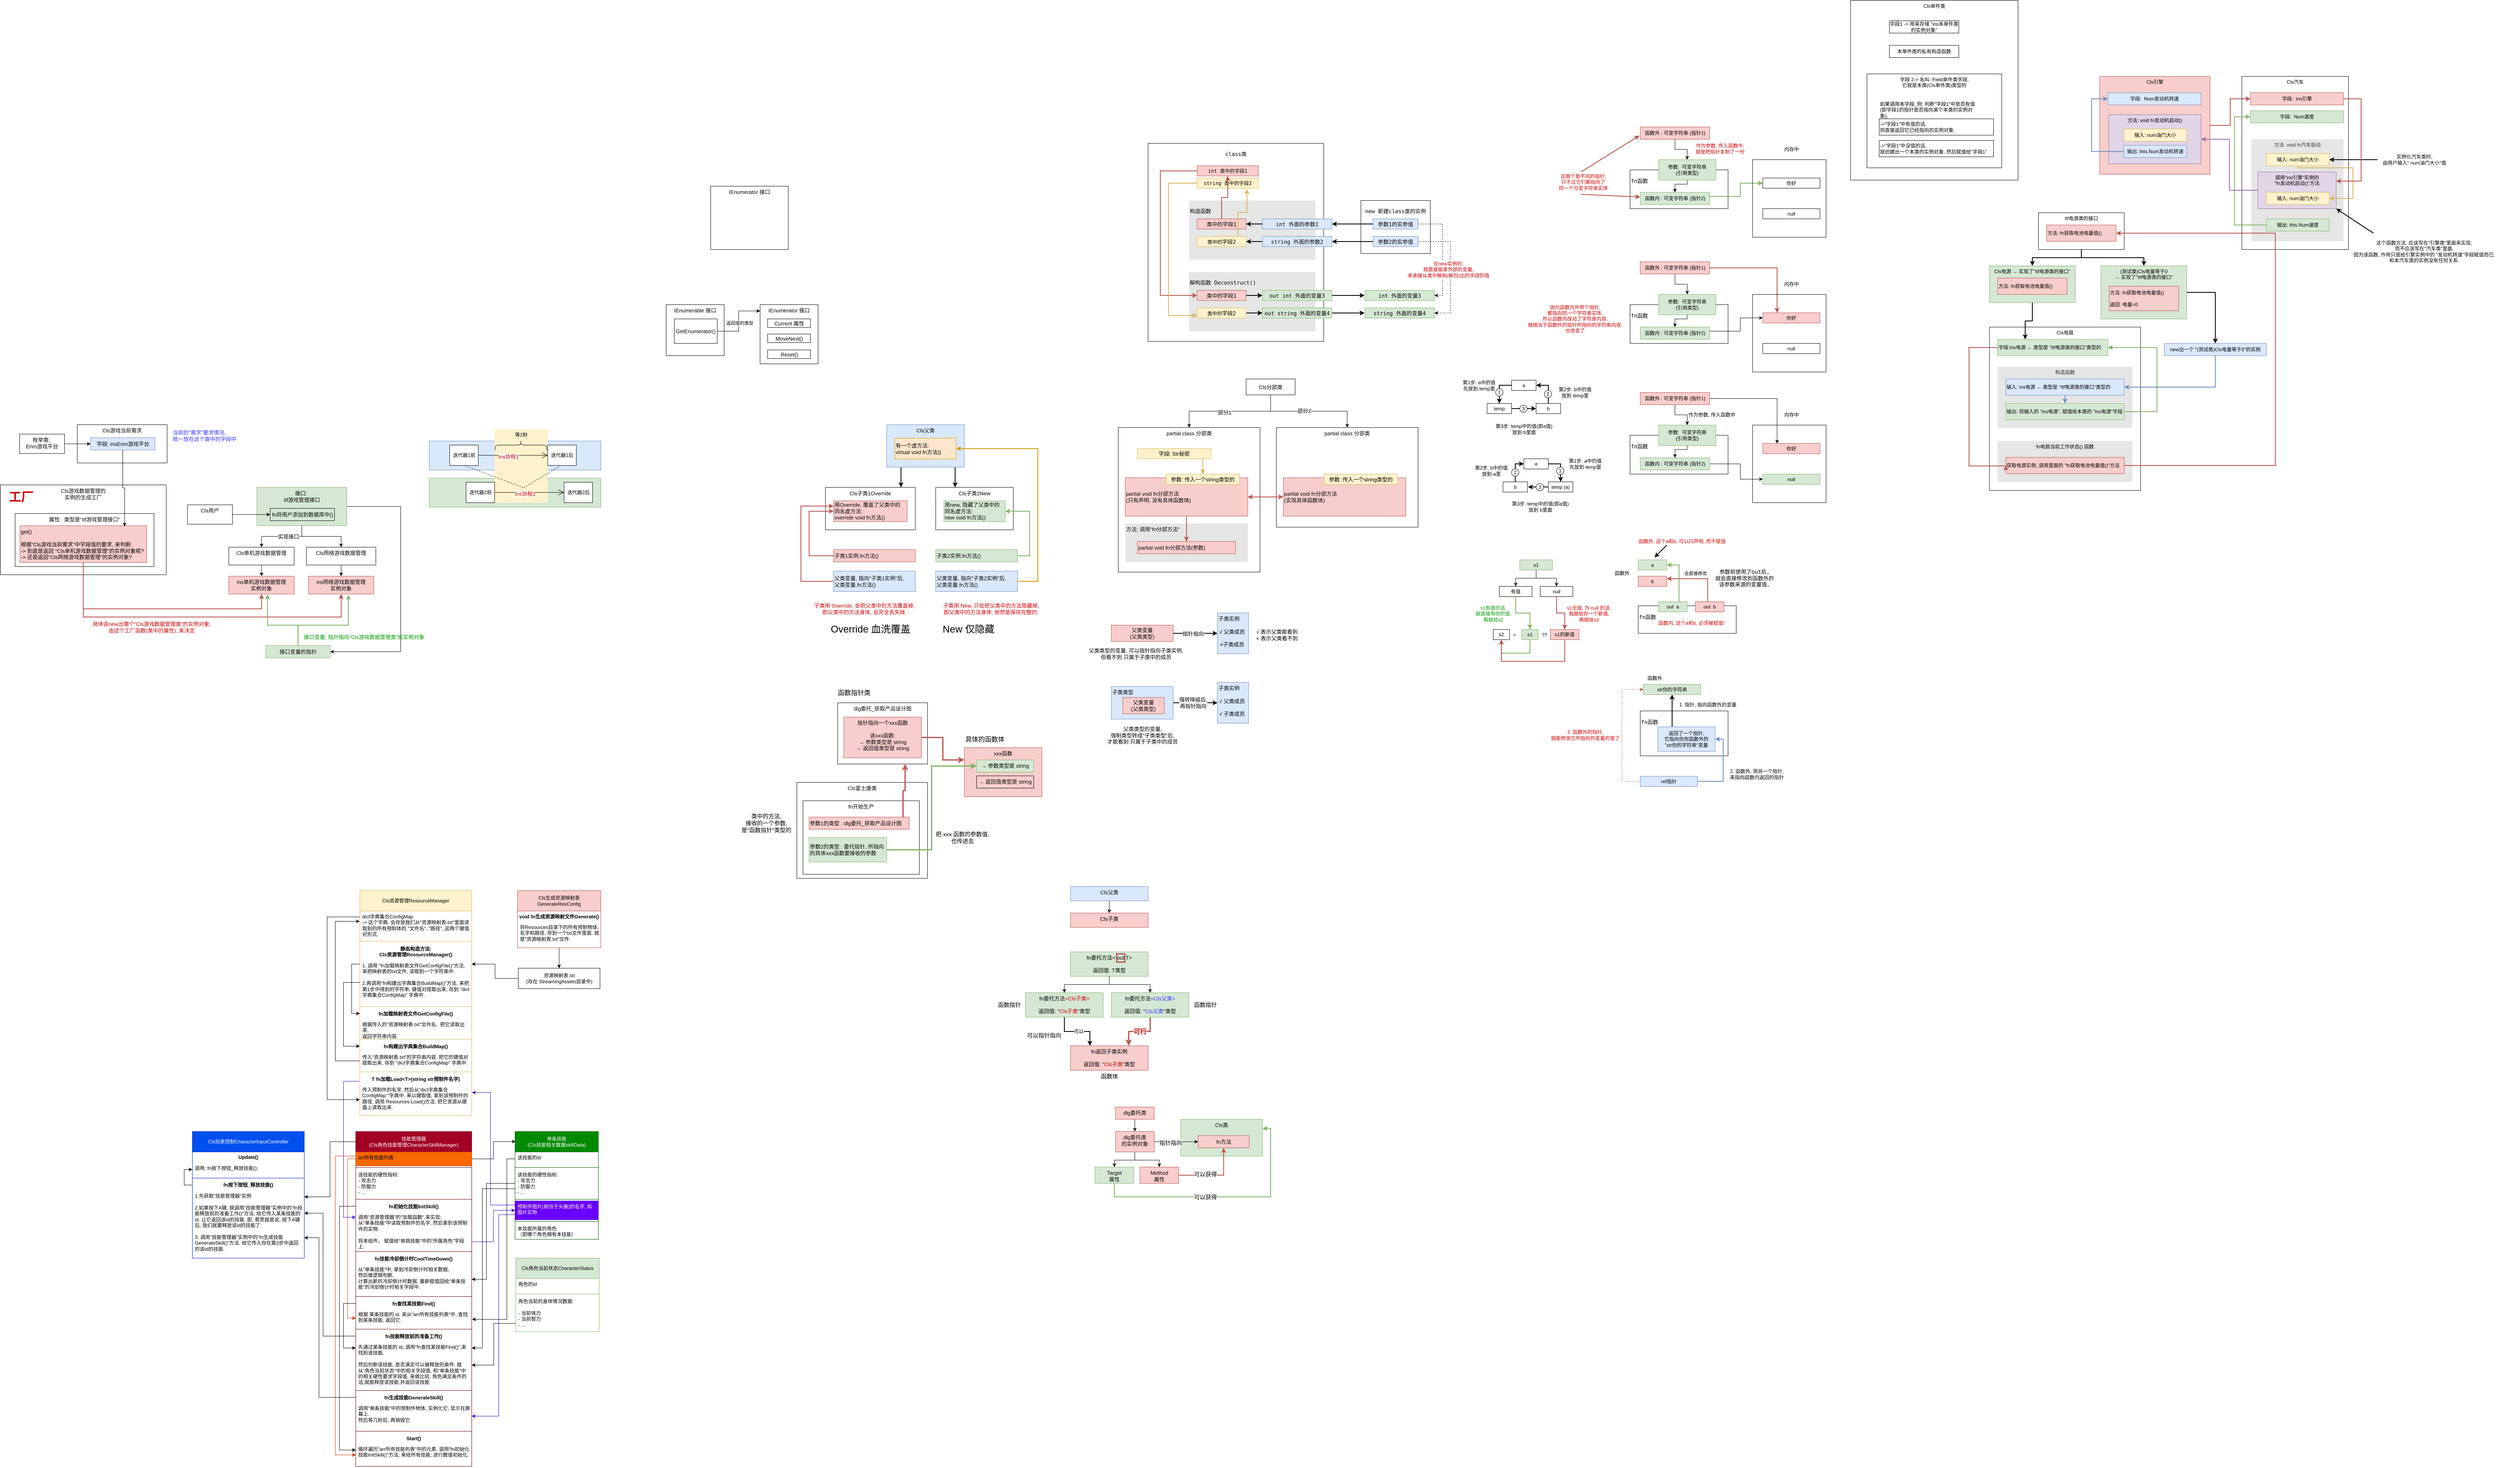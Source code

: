 <mxfile version="20.8.10" type="device"><diagram id="rgOZKRo0lJqrecVs-Eid" name="第 1 页"><mxGraphModel dx="5957" dy="1813" grid="1" gridSize="10" guides="1" tooltips="1" connect="1" arrows="1" fold="1" page="1" pageScale="1" pageWidth="827" pageHeight="1169" math="0" shadow="0"><root><mxCell id="0"/><mxCell id="1" parent="0"/><mxCell id="h4RdpD0MjJLLt7xe-N5N-35" value="&lt;div style=&quot;&quot;&gt;&lt;font color=&quot;#080808&quot;&gt;接口:&amp;nbsp;&lt;/font&gt;&lt;/div&gt;&lt;font color=&quot;#080808&quot;&gt;Itf游戏管理接口&lt;/font&gt;" style="rounded=0;whiteSpace=wrap;html=1;align=center;labelBackgroundColor=none;verticalAlign=top;fontSize=13;fontFamily=Helvetica;fillColor=#d5e8d4;strokeColor=#82b366;" parent="1" vertex="1"><mxGeometry x="-3782" y="1132.5" width="220" height="93.75" as="geometry"/></mxCell><mxCell id="h4RdpD0MjJLLt7xe-N5N-42" value="&lt;div&gt;get()&lt;/div&gt;&lt;div&gt;&lt;br&gt;&lt;/div&gt;&lt;div&gt;根据&quot;Cls游戏当前需求&quot;中字段值的要求, 来判断:&lt;/div&gt;&lt;div&gt;-&amp;gt; 到底是返回 &quot;Cls单机游戏数据管理&quot;的实例对象呢?&lt;/div&gt;&lt;div&gt;-&amp;gt; 还是返回&quot;Cls网络游戏数据管理&quot;的实例对象?&lt;/div&gt;&lt;div style=&quot;&quot;&gt;&lt;/div&gt;" style="rounded=0;whiteSpace=wrap;html=1;align=left;labelBackgroundColor=none;verticalAlign=top;fontSize=13;fontFamily=Helvetica;fillColor=#f8cecc;strokeColor=#b85450;" parent="1" vertex="1"><mxGeometry x="-4362" y="1226.5" width="310" height="90" as="geometry"/></mxCell><mxCell id="h4RdpD0MjJLLt7xe-N5N-30" value="" style="rounded=0;whiteSpace=wrap;html=1;fontSize=13;fillColor=#d5e8d4;strokeColor=#82b366;" parent="1" vertex="1"><mxGeometry x="-3360" y="1110" width="420" height="71" as="geometry"/></mxCell><mxCell id="h4RdpD0MjJLLt7xe-N5N-29" value="" style="rounded=0;whiteSpace=wrap;html=1;fontSize=13;fillColor=#dae8fc;strokeColor=#6c8ebf;" parent="1" vertex="1"><mxGeometry x="-3360" y="1019" width="420" height="71" as="geometry"/></mxCell><mxCell id="h4RdpD0MjJLLt7xe-N5N-23" value="" style="rounded=0;whiteSpace=wrap;html=1;fontSize=13;fillColor=#fff2cc;strokeColor=none;" parent="1" vertex="1"><mxGeometry x="-3200" y="990" width="130" height="180" as="geometry"/></mxCell><mxCell id="vjJTAl-uid0MytW_l7VY-45" value="&lt;div style=&quot;&quot;&gt;&lt;font color=&quot;#080808&quot; style=&quot;&quot;&gt;xxx函数&lt;/font&gt;&lt;/div&gt;" style="rounded=0;whiteSpace=wrap;html=1;align=center;labelBackgroundColor=none;verticalAlign=top;fontSize=13;fontFamily=Helvetica;fillColor=#f8cecc;strokeColor=#b85450;" parent="1" vertex="1"><mxGeometry x="-2050" y="1770" width="190" height="120" as="geometry"/></mxCell><mxCell id="5agks9rWKzktS1O74S6n-6" value="&lt;div style=&quot;font-size: 13px;&quot;&gt;&lt;font color=&quot;#080808&quot; style=&quot;font-size: 13px;&quot;&gt;&lt;span style=&quot;font-size: 13px;&quot;&gt;方法: 调用&quot;fn分部方法&quot;&lt;br style=&quot;font-size: 13px;&quot;&gt;&lt;/span&gt;&lt;/font&gt;&lt;/div&gt;" style="rounded=0;whiteSpace=wrap;html=1;fillColor=#E6E6E6;align=left;labelBackgroundColor=none;verticalAlign=top;fontColor=#333333;strokeColor=none;fontSize=13;fontFamily=Helvetica;" parent="1" vertex="1"><mxGeometry x="-1656" y="1221" width="300" height="94" as="geometry"/></mxCell><mxCell id="5agks9rWKzktS1O74S6n-8" value="&lt;div style=&quot;font-size: 13px;&quot;&gt;&lt;font color=&quot;#080808&quot; style=&quot;font-size: 13px;&quot;&gt;&lt;span style=&quot;font-size: 13px;&quot;&gt;partial class 分部类&lt;/span&gt;&lt;span style=&quot;font-size: 13px;&quot;&gt;&lt;br style=&quot;font-size: 13px;&quot;&gt;&lt;/span&gt;&lt;/font&gt;&lt;/div&gt;" style="rounded=0;whiteSpace=wrap;html=1;fillColor=none;align=center;labelBackgroundColor=none;verticalAlign=top;fontSize=13;fontFamily=Helvetica;" parent="1" vertex="1"><mxGeometry x="-1286" y="986" width="347" height="244" as="geometry"/></mxCell><mxCell id="5agks9rWKzktS1O74S6n-10" value="&lt;div style=&quot;font-size: 13px;&quot;&gt;&lt;font color=&quot;#080808&quot; style=&quot;font-size: 13px;&quot;&gt;&lt;span style=&quot;font-size: 13px;&quot;&gt;partial void fn分部方法&lt;br style=&quot;font-size: 13px;&quot;&gt;(实现具体函数体)&lt;/span&gt;&lt;/font&gt;&lt;/div&gt;" style="rounded=0;whiteSpace=wrap;html=1;fillColor=#f8cecc;align=left;labelBackgroundColor=none;verticalAlign=middle;strokeColor=#b85450;fontSize=13;fontFamily=Helvetica;" parent="1" vertex="1"><mxGeometry x="-1269" y="1109" width="300" height="94" as="geometry"/></mxCell><mxCell id="3pFhDQ-M7RPvtsK-Bt1k-35" value="&lt;pre style=&quot;&quot;&gt;&lt;font face=&quot;JetBrains Mono, monospace&quot; color=&quot;#080808&quot;&gt;&lt;span style=&quot;font-size: 13.067px;&quot;&gt;class类&lt;/span&gt;&lt;span style=&quot;font-size: 9.8pt;&quot;&gt;&lt;br&gt;&lt;/span&gt;&lt;/font&gt;&lt;/pre&gt;" style="rounded=0;whiteSpace=wrap;html=1;fillColor=none;align=center;labelBackgroundColor=none;verticalAlign=top;" parent="1" vertex="1"><mxGeometry x="-1600" y="290" width="430" height="485" as="geometry"/></mxCell><mxCell id="3pFhDQ-M7RPvtsK-Bt1k-44" value="&lt;pre style=&quot;&quot;&gt;&lt;font face=&quot;JetBrains Mono, monospace&quot; color=&quot;#080808&quot;&gt;&lt;span style=&quot;font-size: 13.067px;&quot;&gt;解构函数 Deconstruct()&lt;/span&gt;&lt;/font&gt;&lt;/pre&gt;" style="rounded=0;whiteSpace=wrap;html=1;fillColor=#E6E6E6;align=left;labelBackgroundColor=none;verticalAlign=top;fontColor=#333333;strokeColor=none;" parent="1" vertex="1"><mxGeometry x="-1500" y="605" width="310" height="145" as="geometry"/></mxCell><mxCell id="5EM94-NhjixUfa2vuw9q-13" style="edgeStyle=orthogonalEdgeStyle;rounded=0;orthogonalLoop=1;jettySize=auto;html=1;strokeWidth=2;fillColor=#f8cecc;strokeColor=#b85450;" parent="1" source="5EM94-NhjixUfa2vuw9q-2" target="5EM94-NhjixUfa2vuw9q-7" edge="1"><mxGeometry relative="1" as="geometry"/></mxCell><mxCell id="5EM94-NhjixUfa2vuw9q-2" value="Cls引擎" style="rounded=0;whiteSpace=wrap;html=1;fillColor=#f8cecc;verticalAlign=top;strokeColor=#b85450;" parent="1" vertex="1"><mxGeometry x="730" y="126" width="270" height="240" as="geometry"/></mxCell><mxCell id="gQlJd70xmqoWrjYjmu2v-1" value="Cls单件类" style="rounded=0;whiteSpace=wrap;html=1;fillColor=none;verticalAlign=top;" parent="1" vertex="1"><mxGeometry x="120" y="-60" width="410" height="440" as="geometry"/></mxCell><mxCell id="gQlJd70xmqoWrjYjmu2v-2" value="字段1 -&amp;gt; 用来存储 &quot;ins本单件类的实例对象&quot;" style="rounded=0;whiteSpace=wrap;html=1;fillColor=none;" parent="1" vertex="1"><mxGeometry x="215" y="-10" width="170" height="30" as="geometry"/></mxCell><mxCell id="gQlJd70xmqoWrjYjmu2v-3" value="本单件类的私有构造函数" style="rounded=0;whiteSpace=wrap;html=1;fillColor=none;" parent="1" vertex="1"><mxGeometry x="215" y="50" width="170" height="30" as="geometry"/></mxCell><mxCell id="gQlJd70xmqoWrjYjmu2v-4" value="字段 2-&amp;gt; 名叫: Field单件类字段, &lt;br&gt;它就是本类(Cls单件类)类型的" style="rounded=0;whiteSpace=wrap;html=1;fillColor=none;verticalAlign=top;" parent="1" vertex="1"><mxGeometry x="160" y="120" width="330" height="230" as="geometry"/></mxCell><mxCell id="gQlJd70xmqoWrjYjmu2v-5" value="-&amp;gt;&quot;字段1&quot;中有值的话, &lt;br&gt;则直接返回它已经指向的实例对象." style="rounded=0;whiteSpace=wrap;html=1;fillColor=none;align=left;" parent="1" vertex="1"><mxGeometry x="190" y="230" width="280" height="40" as="geometry"/></mxCell><mxCell id="gQlJd70xmqoWrjYjmu2v-6" value="-&amp;gt;&quot;字段1&quot;中没值的话,&lt;br&gt;就创建出一个本类的实例对象, 然后赋值给&quot;字段1&quot;" style="rounded=0;whiteSpace=wrap;html=1;fillColor=none;align=left;" parent="1" vertex="1"><mxGeometry x="190" y="283" width="280" height="40" as="geometry"/></mxCell><mxCell id="gQlJd70xmqoWrjYjmu2v-7" value="&lt;span style=&quot;color: rgb(0, 0, 0); font-family: Helvetica; font-size: 12px; font-style: normal; font-variant-ligatures: normal; font-variant-caps: normal; font-weight: 400; letter-spacing: normal; orphans: 2; text-align: left; text-indent: 0px; text-transform: none; widows: 2; word-spacing: 0px; -webkit-text-stroke-width: 0px; background-color: rgb(248, 249, 250); text-decoration-thickness: initial; text-decoration-style: initial; text-decoration-color: initial; float: none; display: inline !important;&quot;&gt;如果调用本字段, 则:&lt;/span&gt;&amp;nbsp;判断&quot;字段1&quot;中是否有值(即字段1的指针是否指向某个本类的实例对象),&amp;nbsp;" style="text;whiteSpace=wrap;html=1;" parent="1" vertex="1"><mxGeometry x="190" y="180" width="250" height="40" as="geometry"/></mxCell><mxCell id="5EM94-NhjixUfa2vuw9q-1" value="字段:&amp;nbsp; Num发动机转速" style="rounded=0;whiteSpace=wrap;html=1;fillColor=#dae8fc;strokeColor=#6c8ebf;" parent="1" vertex="1"><mxGeometry x="750" y="166" width="228" height="30" as="geometry"/></mxCell><mxCell id="5EM94-NhjixUfa2vuw9q-3" value="方法: void fn发动机启动()" style="rounded=0;whiteSpace=wrap;html=1;fillColor=#e1d5e7;verticalAlign=top;strokeColor=#9673a6;" parent="1" vertex="1"><mxGeometry x="752" y="220" width="226" height="120" as="geometry"/></mxCell><mxCell id="5EM94-NhjixUfa2vuw9q-4" value="输入: num油门大小" style="rounded=0;whiteSpace=wrap;html=1;fillColor=#fff2cc;strokeColor=#d6b656;" parent="1" vertex="1"><mxGeometry x="789" y="255" width="154" height="30" as="geometry"/></mxCell><mxCell id="5EM94-NhjixUfa2vuw9q-12" style="edgeStyle=orthogonalEdgeStyle;rounded=0;orthogonalLoop=1;jettySize=auto;html=1;entryX=0;entryY=0.5;entryDx=0;entryDy=0;fillColor=#dae8fc;strokeColor=#6c8ebf;strokeWidth=2;" parent="1" source="5EM94-NhjixUfa2vuw9q-5" target="5EM94-NhjixUfa2vuw9q-1" edge="1"><mxGeometry relative="1" as="geometry"><Array as="points"><mxPoint x="710" y="310"/><mxPoint x="710" y="181"/></Array></mxGeometry></mxCell><mxCell id="5EM94-NhjixUfa2vuw9q-5" value="输出:&amp;nbsp;this.Num发动机转速" style="rounded=0;whiteSpace=wrap;html=1;fillColor=#dae8fc;strokeColor=#6c8ebf;" parent="1" vertex="1"><mxGeometry x="789" y="295" width="154" height="30" as="geometry"/></mxCell><mxCell id="5EM94-NhjixUfa2vuw9q-6" value="Cls汽车" style="rounded=0;whiteSpace=wrap;html=1;fillColor=none;verticalAlign=top;" parent="1" vertex="1"><mxGeometry x="1078" y="126" width="261" height="424" as="geometry"/></mxCell><mxCell id="5EM94-NhjixUfa2vuw9q-7" value="字段:&amp;nbsp; ins引擎" style="rounded=0;whiteSpace=wrap;html=1;fillColor=#f8cecc;strokeColor=#b85450;" parent="1" vertex="1"><mxGeometry x="1099" y="166" width="228" height="30" as="geometry"/></mxCell><mxCell id="5EM94-NhjixUfa2vuw9q-8" value="方法: void fn汽车启动" style="rounded=0;whiteSpace=wrap;html=1;fillColor=#E6E6E6;verticalAlign=top;fontColor=#333333;strokeColor=none;" parent="1" vertex="1"><mxGeometry x="1101" y="280" width="226" height="250" as="geometry"/></mxCell><mxCell id="5EM94-NhjixUfa2vuw9q-9" value="输入: num油门大小" style="rounded=0;whiteSpace=wrap;html=1;fillColor=#fff2cc;strokeColor=#d6b656;" parent="1" vertex="1"><mxGeometry x="1138" y="315" width="154" height="30" as="geometry"/></mxCell><mxCell id="5EM94-NhjixUfa2vuw9q-14" style="edgeStyle=orthogonalEdgeStyle;rounded=0;orthogonalLoop=1;jettySize=auto;html=1;entryX=0;entryY=0.5;entryDx=0;entryDy=0;strokeWidth=2;fillColor=#d5e8d4;strokeColor=#82b366;exitX=0;exitY=0.5;exitDx=0;exitDy=0;" parent="1" source="5EM94-NhjixUfa2vuw9q-10" target="5EM94-NhjixUfa2vuw9q-11" edge="1"><mxGeometry relative="1" as="geometry"><Array as="points"><mxPoint x="1060" y="490"/><mxPoint x="1060" y="225"/></Array></mxGeometry></mxCell><mxCell id="5EM94-NhjixUfa2vuw9q-10" value="输出:&amp;nbsp;this.Num速度" style="rounded=0;whiteSpace=wrap;html=1;fillColor=#d5e8d4;strokeColor=#82b366;" parent="1" vertex="1"><mxGeometry x="1138" y="475" width="154" height="30" as="geometry"/></mxCell><mxCell id="5EM94-NhjixUfa2vuw9q-11" value="字段:&amp;nbsp; Num速度" style="rounded=0;whiteSpace=wrap;html=1;fillColor=#d5e8d4;strokeColor=#82b366;" parent="1" vertex="1"><mxGeometry x="1099" y="210" width="228" height="30" as="geometry"/></mxCell><mxCell id="5EM94-NhjixUfa2vuw9q-16" style="edgeStyle=orthogonalEdgeStyle;rounded=0;orthogonalLoop=1;jettySize=auto;html=1;entryX=1;entryY=0.5;entryDx=0;entryDy=0;strokeWidth=2;fillColor=#e1d5e7;strokeColor=#9673a6;" parent="1" source="5EM94-NhjixUfa2vuw9q-15" target="5EM94-NhjixUfa2vuw9q-3" edge="1"><mxGeometry relative="1" as="geometry"/></mxCell><mxCell id="5EM94-NhjixUfa2vuw9q-15" value="调用“ins引擎&quot;实例的&lt;br&gt;&quot;fn发动机启动()&quot;方法" style="rounded=0;whiteSpace=wrap;html=1;fillColor=#e1d5e7;strokeColor=#9673a6;verticalAlign=top;" parent="1" vertex="1"><mxGeometry x="1117" y="360" width="192" height="90" as="geometry"/></mxCell><mxCell id="5EM94-NhjixUfa2vuw9q-17" value="输入: num油门大小" style="rounded=0;whiteSpace=wrap;html=1;fillColor=#fff2cc;strokeColor=#d6b656;" parent="1" vertex="1"><mxGeometry x="1138" y="410" width="154" height="30" as="geometry"/></mxCell><mxCell id="5EM94-NhjixUfa2vuw9q-19" style="edgeStyle=orthogonalEdgeStyle;rounded=0;orthogonalLoop=1;jettySize=auto;html=1;strokeWidth=2;" parent="1" source="5EM94-NhjixUfa2vuw9q-18" target="5EM94-NhjixUfa2vuw9q-9" edge="1"><mxGeometry relative="1" as="geometry"/></mxCell><mxCell id="5EM94-NhjixUfa2vuw9q-18" value="实例化汽车类时, &lt;br&gt;由用户输入&quot; num油门大小&quot;值" style="text;html=1;align=center;verticalAlign=middle;resizable=0;points=[];autosize=1;strokeColor=none;fillColor=none;" parent="1" vertex="1"><mxGeometry x="1410" y="310" width="180" height="40" as="geometry"/></mxCell><mxCell id="5EM94-NhjixUfa2vuw9q-20" style="edgeStyle=orthogonalEdgeStyle;rounded=0;orthogonalLoop=1;jettySize=auto;html=1;entryX=1;entryY=0.5;entryDx=0;entryDy=0;strokeWidth=2;fillColor=#fff2cc;strokeColor=#d6b656;" parent="1" source="5EM94-NhjixUfa2vuw9q-9" target="5EM94-NhjixUfa2vuw9q-17" edge="1"><mxGeometry relative="1" as="geometry"><Array as="points"><mxPoint x="1215" y="350"/><mxPoint x="1350" y="350"/><mxPoint x="1350" y="425"/></Array></mxGeometry></mxCell><mxCell id="5EM94-NhjixUfa2vuw9q-21" style="edgeStyle=orthogonalEdgeStyle;rounded=0;orthogonalLoop=1;jettySize=auto;html=1;entryX=1;entryY=0.25;entryDx=0;entryDy=0;strokeWidth=2;fillColor=#f8cecc;strokeColor=#b85450;" parent="1" source="5EM94-NhjixUfa2vuw9q-7" target="5EM94-NhjixUfa2vuw9q-15" edge="1"><mxGeometry relative="1" as="geometry"><Array as="points"><mxPoint x="1370" y="181"/><mxPoint x="1370" y="382"/></Array></mxGeometry></mxCell><mxCell id="5EM94-NhjixUfa2vuw9q-22" value="" style="endArrow=classic;html=1;rounded=0;strokeWidth=2;entryX=1;entryY=1;entryDx=0;entryDy=0;" parent="1" target="5EM94-NhjixUfa2vuw9q-15" edge="1"><mxGeometry width="50" height="50" relative="1" as="geometry"><mxPoint x="1400" y="510" as="sourcePoint"/><mxPoint x="1530" y="550" as="targetPoint"/></mxGeometry></mxCell><mxCell id="5EM94-NhjixUfa2vuw9q-23" value="这个函数方法, 应该写在&quot;引擎类&quot;里面来实现,&lt;br&gt;而不应该写在&quot;汽车类&quot;里面.&lt;br&gt;因为该函数, 作用只是给引擎实例中的 &quot;发动机转速&quot;字段赋值而已, &lt;br&gt;和本汽车类的实例没有任何关系." style="text;html=1;align=center;verticalAlign=middle;resizable=0;points=[];autosize=1;strokeColor=none;fillColor=none;" parent="1" vertex="1"><mxGeometry x="1339" y="520" width="370" height="70" as="geometry"/></mxCell><mxCell id="5EM94-NhjixUfa2vuw9q-35" style="edgeStyle=orthogonalEdgeStyle;rounded=0;orthogonalLoop=1;jettySize=auto;html=1;strokeWidth=2;" parent="1" source="5EM94-NhjixUfa2vuw9q-24" target="5EM94-NhjixUfa2vuw9q-26" edge="1"><mxGeometry relative="1" as="geometry"/></mxCell><mxCell id="5EM94-NhjixUfa2vuw9q-41" style="edgeStyle=orthogonalEdgeStyle;rounded=0;orthogonalLoop=1;jettySize=auto;html=1;entryX=0.5;entryY=0;entryDx=0;entryDy=0;strokeWidth=2;" parent="1" source="5EM94-NhjixUfa2vuw9q-24" target="5EM94-NhjixUfa2vuw9q-39" edge="1"><mxGeometry relative="1" as="geometry"/></mxCell><mxCell id="5EM94-NhjixUfa2vuw9q-24" value="Itf电源类的接口" style="rounded=0;whiteSpace=wrap;html=1;fillColor=none;verticalAlign=top;" parent="1" vertex="1"><mxGeometry x="580" y="460" width="210" height="90" as="geometry"/></mxCell><mxCell id="5EM94-NhjixUfa2vuw9q-25" value="方法:&amp;nbsp;fn获取电池电量值()" style="rounded=0;whiteSpace=wrap;html=1;fillColor=#f8cecc;align=left;strokeColor=#b85450;" parent="1" vertex="1"><mxGeometry x="600" y="490" width="170" height="40" as="geometry"/></mxCell><mxCell id="5EM94-NhjixUfa2vuw9q-36" style="edgeStyle=orthogonalEdgeStyle;rounded=0;orthogonalLoop=1;jettySize=auto;html=1;entryX=0.25;entryY=0;entryDx=0;entryDy=0;strokeWidth=2;" parent="1" source="5EM94-NhjixUfa2vuw9q-26" target="5EM94-NhjixUfa2vuw9q-29" edge="1"><mxGeometry relative="1" as="geometry"/></mxCell><mxCell id="5EM94-NhjixUfa2vuw9q-26" value="Cls电源 → 实现了&quot;Itf电源类的接口&quot;" style="rounded=0;whiteSpace=wrap;html=1;fillColor=#d5e8d4;verticalAlign=top;strokeColor=#82b366;" parent="1" vertex="1"><mxGeometry x="460" y="590" width="210" height="90" as="geometry"/></mxCell><mxCell id="5EM94-NhjixUfa2vuw9q-27" value="方法:&amp;nbsp;fn获取电池电量值()" style="rounded=0;whiteSpace=wrap;html=1;fillColor=#f8cecc;align=left;strokeColor=#b85450;" parent="1" vertex="1"><mxGeometry x="480" y="620" width="170" height="40" as="geometry"/></mxCell><mxCell id="5EM94-NhjixUfa2vuw9q-28" value="Cls电扇" style="rounded=0;whiteSpace=wrap;html=1;fillColor=none;verticalAlign=top;" parent="1" vertex="1"><mxGeometry x="460" y="740" width="370" height="400" as="geometry"/></mxCell><mxCell id="5EM94-NhjixUfa2vuw9q-29" value="字段:ins电源 ← 类型是 &quot;Itf电源类的接口&quot;类型的" style="rounded=0;whiteSpace=wrap;html=1;fillColor=#d5e8d4;align=left;strokeColor=#82b366;" parent="1" vertex="1"><mxGeometry x="480" y="770" width="270" height="40" as="geometry"/></mxCell><mxCell id="5EM94-NhjixUfa2vuw9q-30" value="构造函数" style="rounded=0;whiteSpace=wrap;html=1;fillColor=#E6E6E6;verticalAlign=top;fontColor=#333333;strokeColor=none;" parent="1" vertex="1"><mxGeometry x="480" y="837" width="330" height="150" as="geometry"/></mxCell><mxCell id="5EM94-NhjixUfa2vuw9q-38" style="edgeStyle=orthogonalEdgeStyle;rounded=0;orthogonalLoop=1;jettySize=auto;html=1;strokeWidth=2;fillColor=#dae8fc;strokeColor=#6c8ebf;" parent="1" source="5EM94-NhjixUfa2vuw9q-31" target="5EM94-NhjixUfa2vuw9q-32" edge="1"><mxGeometry relative="1" as="geometry"/></mxCell><mxCell id="5EM94-NhjixUfa2vuw9q-31" value="输入: ins电源 ← 类型是 &quot;Itf电源类的接口&quot;类型的" style="rounded=0;whiteSpace=wrap;html=1;fillColor=#dae8fc;align=left;strokeColor=#6c8ebf;" parent="1" vertex="1"><mxGeometry x="500" y="867" width="290" height="40" as="geometry"/></mxCell><mxCell id="5EM94-NhjixUfa2vuw9q-37" style="edgeStyle=orthogonalEdgeStyle;rounded=0;orthogonalLoop=1;jettySize=auto;html=1;entryX=1;entryY=0.5;entryDx=0;entryDy=0;strokeWidth=2;fillColor=#d5e8d4;strokeColor=#82b366;" parent="1" source="5EM94-NhjixUfa2vuw9q-32" target="5EM94-NhjixUfa2vuw9q-29" edge="1"><mxGeometry relative="1" as="geometry"><Array as="points"><mxPoint x="870" y="947"/><mxPoint x="870" y="790"/></Array></mxGeometry></mxCell><mxCell id="5EM94-NhjixUfa2vuw9q-32" value="输出: 将输入的 &quot;ins电源&quot;, 赋值给本类的&amp;nbsp;&quot;ins电源&quot;字段" style="rounded=0;whiteSpace=wrap;html=1;fillColor=#d5e8d4;align=left;strokeColor=#82b366;" parent="1" vertex="1"><mxGeometry x="500" y="927" width="290" height="40" as="geometry"/></mxCell><mxCell id="5EM94-NhjixUfa2vuw9q-33" value="fn电扇当前工作状态() 函数" style="rounded=0;whiteSpace=wrap;html=1;fillColor=#E6E6E6;verticalAlign=top;strokeColor=none;" parent="1" vertex="1"><mxGeometry x="480" y="1019" width="330" height="100" as="geometry"/></mxCell><mxCell id="5EM94-NhjixUfa2vuw9q-46" style="edgeStyle=orthogonalEdgeStyle;rounded=0;orthogonalLoop=1;jettySize=auto;html=1;entryX=1;entryY=0.5;entryDx=0;entryDy=0;strokeWidth=2;fillColor=#f8cecc;strokeColor=#b85450;" parent="1" source="5EM94-NhjixUfa2vuw9q-34" target="5EM94-NhjixUfa2vuw9q-25" edge="1"><mxGeometry relative="1" as="geometry"><Array as="points"><mxPoint x="1160" y="1079"/><mxPoint x="1160" y="510"/></Array></mxGeometry></mxCell><mxCell id="5EM94-NhjixUfa2vuw9q-34" value="获取电源实例, 调用里面的 &quot;fn获取电池电量值()&quot;方法" style="rounded=0;whiteSpace=wrap;html=1;fillColor=#f8cecc;align=left;strokeColor=#b85450;" parent="1" vertex="1"><mxGeometry x="500" y="1059" width="290" height="40" as="geometry"/></mxCell><mxCell id="5EM94-NhjixUfa2vuw9q-43" style="edgeStyle=orthogonalEdgeStyle;rounded=0;orthogonalLoop=1;jettySize=auto;html=1;entryX=0.5;entryY=0;entryDx=0;entryDy=0;strokeWidth=2;exitX=1;exitY=0.5;exitDx=0;exitDy=0;" parent="1" source="5EM94-NhjixUfa2vuw9q-39" target="5EM94-NhjixUfa2vuw9q-42" edge="1"><mxGeometry relative="1" as="geometry"/></mxCell><mxCell id="5EM94-NhjixUfa2vuw9q-39" value="(测试类)Cls电量等于0 &lt;br&gt;→ 实现了&quot;Itf电源类的接口&quot;" style="rounded=0;whiteSpace=wrap;html=1;fillColor=#d5e8d4;verticalAlign=top;strokeColor=#82b366;" parent="1" vertex="1"><mxGeometry x="733" y="590" width="210" height="130" as="geometry"/></mxCell><mxCell id="5EM94-NhjixUfa2vuw9q-40" value="方法:&amp;nbsp;fn获取电池电量值()&lt;br&gt;&lt;br&gt;返回: 电量=0" style="rounded=0;whiteSpace=wrap;html=1;fillColor=#f8cecc;align=left;strokeColor=#b85450;" parent="1" vertex="1"><mxGeometry x="753" y="640" width="170" height="60" as="geometry"/></mxCell><mxCell id="5EM94-NhjixUfa2vuw9q-44" style="edgeStyle=orthogonalEdgeStyle;rounded=0;orthogonalLoop=1;jettySize=auto;html=1;entryX=1;entryY=0.5;entryDx=0;entryDy=0;strokeWidth=2;fillColor=#dae8fc;strokeColor=#6c8ebf;exitX=0.5;exitY=1;exitDx=0;exitDy=0;" parent="1" source="5EM94-NhjixUfa2vuw9q-42" target="5EM94-NhjixUfa2vuw9q-31" edge="1"><mxGeometry relative="1" as="geometry"/></mxCell><mxCell id="5EM94-NhjixUfa2vuw9q-42" value="new出一个 &quot;&lt;span style=&quot;&quot;&gt;(测试类)Cls电量等于0&lt;/span&gt;&quot;的实例" style="rounded=0;whiteSpace=wrap;html=1;fillColor=#dae8fc;align=center;strokeColor=#6c8ebf;" parent="1" vertex="1"><mxGeometry x="888" y="780" width="250" height="30" as="geometry"/></mxCell><mxCell id="5EM94-NhjixUfa2vuw9q-45" style="edgeStyle=orthogonalEdgeStyle;rounded=0;orthogonalLoop=1;jettySize=auto;html=1;entryX=0;entryY=0.5;entryDx=0;entryDy=0;strokeWidth=2;fillColor=#f8cecc;strokeColor=#b85450;exitX=0;exitY=0.5;exitDx=0;exitDy=0;" parent="1" source="5EM94-NhjixUfa2vuw9q-29" target="5EM94-NhjixUfa2vuw9q-34" edge="1"><mxGeometry relative="1" as="geometry"><mxPoint x="480" y="760" as="sourcePoint"/><Array as="points"><mxPoint x="410" y="790"/><mxPoint x="410" y="1080"/></Array></mxGeometry></mxCell><mxCell id="zhBhP34brNfcsc4xG4sS-1" value="&lt;pre style=&quot;color: rgb(8, 8, 8); font-family: &amp;quot;JetBrains Mono&amp;quot;, monospace; font-size: 9.8pt;&quot;&gt;&lt;span style=&quot;&quot;&gt;fn&lt;/span&gt;&lt;span style=&quot;font-family: 宋体, monospace;&quot;&gt;函数&lt;/span&gt;&lt;/pre&gt;" style="rounded=0;whiteSpace=wrap;html=1;fillColor=none;align=left;labelBackgroundColor=none;verticalAlign=top;" parent="1" vertex="1"><mxGeometry x="-420" y="355" width="240" height="95" as="geometry"/></mxCell><mxCell id="zhBhP34brNfcsc4xG4sS-10" style="edgeStyle=orthogonalEdgeStyle;rounded=0;orthogonalLoop=1;jettySize=auto;html=1;entryX=0;entryY=0.5;entryDx=0;entryDy=0;fillColor=#d5e8d4;strokeColor=#82b366;strokeWidth=2;" parent="1" source="zhBhP34brNfcsc4xG4sS-3" target="zhBhP34brNfcsc4xG4sS-7" edge="1"><mxGeometry relative="1" as="geometry"><Array as="points"><mxPoint x="-150" y="420"/><mxPoint x="-150" y="388"/></Array></mxGeometry></mxCell><mxCell id="zhBhP34brNfcsc4xG4sS-3" value="函数内 : 可变字符串 (指针2)" style="text;html=1;align=center;verticalAlign=middle;resizable=0;points=[];autosize=1;strokeColor=#82b366;fillColor=#d5e8d4;" parent="1" vertex="1"><mxGeometry x="-395" y="410" width="170" height="30" as="geometry"/></mxCell><mxCell id="zhBhP34brNfcsc4xG4sS-9" style="edgeStyle=orthogonalEdgeStyle;rounded=0;orthogonalLoop=1;jettySize=auto;html=1;entryX=0.5;entryY=0;entryDx=0;entryDy=0;" parent="1" source="zhBhP34brNfcsc4xG4sS-4" target="zhBhP34brNfcsc4xG4sS-2" edge="1"><mxGeometry relative="1" as="geometry"/></mxCell><mxCell id="zhBhP34brNfcsc4xG4sS-4" value="函数外 : 可变字符串 (指针1)" style="text;html=1;align=center;verticalAlign=middle;resizable=0;points=[];autosize=1;strokeColor=#b85450;fillColor=#f8cecc;" parent="1" vertex="1"><mxGeometry x="-395" y="250" width="170" height="30" as="geometry"/></mxCell><mxCell id="zhBhP34brNfcsc4xG4sS-5" value="" style="rounded=0;whiteSpace=wrap;html=1;fillColor=none;align=center;" parent="1" vertex="1"><mxGeometry x="-120" y="330" width="180" height="190" as="geometry"/></mxCell><mxCell id="zhBhP34brNfcsc4xG4sS-6" value="内存中" style="text;html=1;align=center;verticalAlign=middle;resizable=0;points=[];autosize=1;strokeColor=none;fillColor=none;" parent="1" vertex="1"><mxGeometry x="-55" y="290" width="60" height="30" as="geometry"/></mxCell><mxCell id="zhBhP34brNfcsc4xG4sS-7" value="你好" style="rounded=0;whiteSpace=wrap;html=1;labelBackgroundColor=none;" parent="1" vertex="1"><mxGeometry x="-95" y="375" width="140" height="25" as="geometry"/></mxCell><mxCell id="zhBhP34brNfcsc4xG4sS-8" value="null" style="rounded=0;whiteSpace=wrap;html=1;labelBackgroundColor=none;" parent="1" vertex="1"><mxGeometry x="-95" y="450" width="140" height="25" as="geometry"/></mxCell><mxCell id="zhBhP34brNfcsc4xG4sS-13" style="edgeStyle=orthogonalEdgeStyle;rounded=0;orthogonalLoop=1;jettySize=auto;html=1;" parent="1" source="zhBhP34brNfcsc4xG4sS-2" target="zhBhP34brNfcsc4xG4sS-3" edge="1"><mxGeometry relative="1" as="geometry"><Array as="points"><mxPoint x="-280" y="390"/><mxPoint x="-310" y="390"/></Array></mxGeometry></mxCell><mxCell id="zhBhP34brNfcsc4xG4sS-2" value="参数:&amp;nbsp; 可变字符串&lt;br&gt;(引用类型)" style="rounded=0;whiteSpace=wrap;html=1;labelBackgroundColor=none;fillColor=#d5e8d4;strokeColor=#82b366;" parent="1" vertex="1"><mxGeometry x="-350" y="330" width="140" height="50" as="geometry"/></mxCell><mxCell id="zhBhP34brNfcsc4xG4sS-14" value="作为参数, 传入函数中,&lt;br&gt;就是把指针复制了一份" style="text;html=1;align=center;verticalAlign=middle;resizable=0;points=[];autosize=1;strokeColor=none;fillColor=none;fontColor=#CC0000;" parent="1" vertex="1"><mxGeometry x="-270" y="283" width="140" height="40" as="geometry"/></mxCell><mxCell id="zhBhP34brNfcsc4xG4sS-17" value="&lt;pre style=&quot;color: rgb(8, 8, 8); font-family: &amp;quot;JetBrains Mono&amp;quot;, monospace; font-size: 9.8pt;&quot;&gt;&lt;span style=&quot;&quot;&gt;fn&lt;/span&gt;&lt;span style=&quot;font-family: 宋体, monospace;&quot;&gt;函数&lt;/span&gt;&lt;/pre&gt;" style="rounded=0;whiteSpace=wrap;html=1;fillColor=none;align=left;labelBackgroundColor=none;verticalAlign=top;" parent="1" vertex="1"><mxGeometry x="-420" y="685" width="240" height="95" as="geometry"/></mxCell><mxCell id="zhBhP34brNfcsc4xG4sS-18" style="edgeStyle=orthogonalEdgeStyle;rounded=0;orthogonalLoop=1;jettySize=auto;html=1;entryX=0;entryY=0.5;entryDx=0;entryDy=0;" parent="1" source="zhBhP34brNfcsc4xG4sS-20" target="zhBhP34brNfcsc4xG4sS-25" edge="1"><mxGeometry relative="1" as="geometry"><Array as="points"><mxPoint x="-150" y="750"/><mxPoint x="-150" y="718"/></Array></mxGeometry></mxCell><mxCell id="zhBhP34brNfcsc4xG4sS-20" value="函数内 : 可变字符串 (指针2)" style="text;html=1;align=center;verticalAlign=middle;resizable=0;points=[];autosize=1;strokeColor=#82b366;fillColor=#d5e8d4;" parent="1" vertex="1"><mxGeometry x="-395" y="740" width="170" height="30" as="geometry"/></mxCell><mxCell id="zhBhP34brNfcsc4xG4sS-21" style="edgeStyle=orthogonalEdgeStyle;rounded=0;orthogonalLoop=1;jettySize=auto;html=1;entryX=0.5;entryY=0;entryDx=0;entryDy=0;" parent="1" source="zhBhP34brNfcsc4xG4sS-22" target="zhBhP34brNfcsc4xG4sS-28" edge="1"><mxGeometry relative="1" as="geometry"/></mxCell><mxCell id="zhBhP34brNfcsc4xG4sS-30" style="edgeStyle=orthogonalEdgeStyle;rounded=0;orthogonalLoop=1;jettySize=auto;html=1;entryX=0.25;entryY=0;entryDx=0;entryDy=0;fillColor=#f8cecc;strokeColor=#b85450;strokeWidth=2;" parent="1" source="zhBhP34brNfcsc4xG4sS-22" target="zhBhP34brNfcsc4xG4sS-25" edge="1"><mxGeometry relative="1" as="geometry"/></mxCell><mxCell id="zhBhP34brNfcsc4xG4sS-22" value="函数外 : 可变字符串 (指针1)" style="text;html=1;align=center;verticalAlign=middle;resizable=0;points=[];autosize=1;strokeColor=#b85450;fillColor=#f8cecc;" parent="1" vertex="1"><mxGeometry x="-395" y="580" width="170" height="30" as="geometry"/></mxCell><mxCell id="zhBhP34brNfcsc4xG4sS-23" value="" style="rounded=0;whiteSpace=wrap;html=1;fillColor=none;align=center;" parent="1" vertex="1"><mxGeometry x="-120" y="660" width="180" height="190" as="geometry"/></mxCell><mxCell id="zhBhP34brNfcsc4xG4sS-24" value="内存中" style="text;html=1;align=center;verticalAlign=middle;resizable=0;points=[];autosize=1;strokeColor=none;fillColor=none;" parent="1" vertex="1"><mxGeometry x="-55" y="620" width="60" height="30" as="geometry"/></mxCell><mxCell id="zhBhP34brNfcsc4xG4sS-25" value="你好" style="rounded=0;whiteSpace=wrap;html=1;labelBackgroundColor=none;fillColor=#f8cecc;strokeColor=#b85450;" parent="1" vertex="1"><mxGeometry x="-95" y="705" width="140" height="25" as="geometry"/></mxCell><mxCell id="zhBhP34brNfcsc4xG4sS-26" value="null" style="rounded=0;whiteSpace=wrap;html=1;labelBackgroundColor=none;" parent="1" vertex="1"><mxGeometry x="-95" y="780" width="140" height="25" as="geometry"/></mxCell><mxCell id="zhBhP34brNfcsc4xG4sS-27" style="edgeStyle=orthogonalEdgeStyle;rounded=0;orthogonalLoop=1;jettySize=auto;html=1;" parent="1" source="zhBhP34brNfcsc4xG4sS-28" target="zhBhP34brNfcsc4xG4sS-20" edge="1"><mxGeometry relative="1" as="geometry"><Array as="points"><mxPoint x="-280" y="720"/><mxPoint x="-310" y="720"/></Array></mxGeometry></mxCell><mxCell id="zhBhP34brNfcsc4xG4sS-28" value="参数:&amp;nbsp; 可变字符串&lt;br&gt;(引用类型)" style="rounded=0;whiteSpace=wrap;html=1;labelBackgroundColor=none;fillColor=#d5e8d4;strokeColor=#82b366;" parent="1" vertex="1"><mxGeometry x="-350" y="660" width="140" height="50" as="geometry"/></mxCell><mxCell id="zhBhP34brNfcsc4xG4sS-31" value="&lt;pre style=&quot;color: rgb(8, 8, 8); font-family: &amp;quot;JetBrains Mono&amp;quot;, monospace; font-size: 9.8pt;&quot;&gt;&lt;span style=&quot;&quot;&gt;fn&lt;/span&gt;&lt;span style=&quot;font-family: 宋体, monospace;&quot;&gt;函数&lt;/span&gt;&lt;/pre&gt;" style="rounded=0;whiteSpace=wrap;html=1;fillColor=none;align=left;labelBackgroundColor=none;verticalAlign=top;" parent="1" vertex="1"><mxGeometry x="-420" y="1005" width="240" height="95" as="geometry"/></mxCell><mxCell id="zhBhP34brNfcsc4xG4sS-33" style="edgeStyle=orthogonalEdgeStyle;rounded=0;orthogonalLoop=1;jettySize=auto;html=1;entryX=0;entryY=0.5;entryDx=0;entryDy=0;" parent="1" source="zhBhP34brNfcsc4xG4sS-34" target="zhBhP34brNfcsc4xG4sS-41" edge="1"><mxGeometry relative="1" as="geometry"><Array as="points"><mxPoint x="-150" y="1075"/><mxPoint x="-150" y="1113"/></Array></mxGeometry></mxCell><mxCell id="zhBhP34brNfcsc4xG4sS-34" value="函数内 : 可变字符串 (指针2)" style="text;html=1;align=center;verticalAlign=middle;resizable=0;points=[];autosize=1;strokeColor=#82b366;fillColor=#d5e8d4;" parent="1" vertex="1"><mxGeometry x="-395" y="1060" width="170" height="30" as="geometry"/></mxCell><mxCell id="zhBhP34brNfcsc4xG4sS-35" style="edgeStyle=orthogonalEdgeStyle;rounded=0;orthogonalLoop=1;jettySize=auto;html=1;entryX=0.5;entryY=0;entryDx=0;entryDy=0;" parent="1" source="zhBhP34brNfcsc4xG4sS-37" target="zhBhP34brNfcsc4xG4sS-43" edge="1"><mxGeometry relative="1" as="geometry"/></mxCell><mxCell id="zhBhP34brNfcsc4xG4sS-36" style="edgeStyle=orthogonalEdgeStyle;rounded=0;orthogonalLoop=1;jettySize=auto;html=1;entryX=0.25;entryY=0;entryDx=0;entryDy=0;" parent="1" source="zhBhP34brNfcsc4xG4sS-37" target="zhBhP34brNfcsc4xG4sS-40" edge="1"><mxGeometry relative="1" as="geometry"/></mxCell><mxCell id="zhBhP34brNfcsc4xG4sS-37" value="函数外 : 可变字符串 (指针1)" style="text;html=1;align=center;verticalAlign=middle;resizable=0;points=[];autosize=1;strokeColor=#b85450;fillColor=#f8cecc;" parent="1" vertex="1"><mxGeometry x="-395" y="900" width="170" height="30" as="geometry"/></mxCell><mxCell id="zhBhP34brNfcsc4xG4sS-38" value="" style="rounded=0;whiteSpace=wrap;html=1;fillColor=none;align=center;" parent="1" vertex="1"><mxGeometry x="-120" y="980" width="180" height="190" as="geometry"/></mxCell><mxCell id="zhBhP34brNfcsc4xG4sS-39" value="内存中" style="text;html=1;align=center;verticalAlign=middle;resizable=0;points=[];autosize=1;strokeColor=none;fillColor=none;" parent="1" vertex="1"><mxGeometry x="-55" y="940" width="60" height="30" as="geometry"/></mxCell><mxCell id="zhBhP34brNfcsc4xG4sS-40" value="你好" style="rounded=0;whiteSpace=wrap;html=1;labelBackgroundColor=none;fillColor=#f8cecc;strokeColor=#b85450;" parent="1" vertex="1"><mxGeometry x="-95" y="1025" width="140" height="25" as="geometry"/></mxCell><mxCell id="zhBhP34brNfcsc4xG4sS-41" value="null" style="rounded=0;whiteSpace=wrap;html=1;labelBackgroundColor=none;fillColor=#d5e8d4;strokeColor=#82b366;" parent="1" vertex="1"><mxGeometry x="-95" y="1100" width="140" height="25" as="geometry"/></mxCell><mxCell id="zhBhP34brNfcsc4xG4sS-42" style="edgeStyle=orthogonalEdgeStyle;rounded=0;orthogonalLoop=1;jettySize=auto;html=1;" parent="1" source="zhBhP34brNfcsc4xG4sS-43" target="zhBhP34brNfcsc4xG4sS-34" edge="1"><mxGeometry relative="1" as="geometry"><Array as="points"><mxPoint x="-280" y="1040"/><mxPoint x="-310" y="1040"/></Array></mxGeometry></mxCell><mxCell id="zhBhP34brNfcsc4xG4sS-43" value="参数:&amp;nbsp; 可变字符串&lt;br&gt;(引用类型)" style="rounded=0;whiteSpace=wrap;html=1;labelBackgroundColor=none;fillColor=#d5e8d4;strokeColor=#82b366;" parent="1" vertex="1"><mxGeometry x="-350" y="980" width="140" height="50" as="geometry"/></mxCell><mxCell id="zhBhP34brNfcsc4xG4sS-44" value="作为参数, 传入函数中" style="text;html=1;align=center;verticalAlign=middle;resizable=0;points=[];autosize=1;strokeColor=none;fillColor=none;" parent="1" vertex="1"><mxGeometry x="-290" y="940" width="140" height="30" as="geometry"/></mxCell><mxCell id="zhBhP34brNfcsc4xG4sS-45" value="这两个是不同的指针,&lt;br&gt;只不过它们都指向了&lt;br&gt;同一个可变字符串实体" style="text;html=1;align=center;verticalAlign=middle;resizable=0;points=[];autosize=1;strokeColor=none;fillColor=none;fontColor=#CC0000;" parent="1" vertex="1"><mxGeometry x="-605" y="355" width="140" height="60" as="geometry"/></mxCell><mxCell id="zhBhP34brNfcsc4xG4sS-47" value="" style="endArrow=classic;html=1;rounded=0;entryX=-0.012;entryY=0.7;entryDx=0;entryDy=0;entryPerimeter=0;fillColor=#f8cecc;strokeColor=#b85450;strokeWidth=2;" parent="1" target="zhBhP34brNfcsc4xG4sS-4" edge="1"><mxGeometry width="50" height="50" relative="1" as="geometry"><mxPoint x="-540" y="360" as="sourcePoint"/><mxPoint x="-490" y="310" as="targetPoint"/></mxGeometry></mxCell><mxCell id="zhBhP34brNfcsc4xG4sS-48" value="" style="endArrow=classic;html=1;rounded=0;exitX=0.464;exitY=1;exitDx=0;exitDy=0;exitPerimeter=0;fillColor=#f8cecc;strokeColor=#b85450;strokeWidth=2;" parent="1" source="zhBhP34brNfcsc4xG4sS-45" target="zhBhP34brNfcsc4xG4sS-3" edge="1"><mxGeometry width="50" height="50" relative="1" as="geometry"><mxPoint x="-620" y="550" as="sourcePoint"/><mxPoint x="-430" y="510" as="targetPoint"/></mxGeometry></mxCell><mxCell id="zhBhP34brNfcsc4xG4sS-49" value="因为函数内外带个指针, &lt;br&gt;都指向同一个字符串实体,&lt;br&gt;所以函数内改动了字符串内容,&lt;br&gt;就相当于函数外的指针所指向的字符串内容, &lt;br&gt;也改变了" style="text;html=1;align=center;verticalAlign=middle;resizable=0;points=[];autosize=1;strokeColor=none;fillColor=none;fontColor=#CC0000;" parent="1" vertex="1"><mxGeometry x="-680" y="675" width="250" height="90" as="geometry"/></mxCell><mxCell id="zhBhP34brNfcsc4xG4sS-62" style="edgeStyle=orthogonalEdgeStyle;rounded=0;orthogonalLoop=1;jettySize=auto;html=1;entryX=0.5;entryY=0;entryDx=0;entryDy=0;strokeWidth=2;fontColor=#CC0000;" parent="1" source="zhBhP34brNfcsc4xG4sS-50" target="zhBhP34brNfcsc4xG4sS-53" edge="1"><mxGeometry relative="1" as="geometry"><Array as="points"><mxPoint x="-740" y="882"/></Array></mxGeometry></mxCell><mxCell id="zhBhP34brNfcsc4xG4sS-50" value="a" style="rounded=0;whiteSpace=wrap;html=1;labelBackgroundColor=none;" parent="1" vertex="1"><mxGeometry x="-710" y="870" width="60" height="25" as="geometry"/></mxCell><mxCell id="zhBhP34brNfcsc4xG4sS-59" style="edgeStyle=orthogonalEdgeStyle;rounded=0;orthogonalLoop=1;jettySize=auto;html=1;strokeWidth=2;fontColor=#CC0000;" parent="1" source="zhBhP34brNfcsc4xG4sS-53" target="zhBhP34brNfcsc4xG4sS-54" edge="1"><mxGeometry relative="1" as="geometry"/></mxCell><mxCell id="zhBhP34brNfcsc4xG4sS-53" value="temp" style="rounded=0;whiteSpace=wrap;html=1;labelBackgroundColor=none;" parent="1" vertex="1"><mxGeometry x="-770" y="927" width="60" height="25" as="geometry"/></mxCell><mxCell id="zhBhP34brNfcsc4xG4sS-60" style="edgeStyle=orthogonalEdgeStyle;rounded=0;orthogonalLoop=1;jettySize=auto;html=1;entryX=1;entryY=0.5;entryDx=0;entryDy=0;strokeWidth=2;fontColor=#CC0000;" parent="1" source="zhBhP34brNfcsc4xG4sS-54" target="zhBhP34brNfcsc4xG4sS-50" edge="1"><mxGeometry relative="1" as="geometry"/></mxCell><mxCell id="zhBhP34brNfcsc4xG4sS-54" value="b" style="rounded=0;whiteSpace=wrap;html=1;labelBackgroundColor=none;" parent="1" vertex="1"><mxGeometry x="-650" y="927" width="60" height="25" as="geometry"/></mxCell><mxCell id="zhBhP34brNfcsc4xG4sS-63" value="第1步. a中的值&lt;br&gt;先放到 temp里" style="text;html=1;align=center;verticalAlign=middle;resizable=0;points=[];autosize=1;strokeColor=none;fillColor=none;fontColor=#000000;" parent="1" vertex="1"><mxGeometry x="-840" y="862.5" width="100" height="40" as="geometry"/></mxCell><mxCell id="zhBhP34brNfcsc4xG4sS-64" value="第2步. b中的值&lt;br&gt;放到 temp里" style="text;html=1;align=center;verticalAlign=middle;resizable=0;points=[];autosize=1;strokeColor=none;fillColor=none;fontColor=#000000;" parent="1" vertex="1"><mxGeometry x="-605" y="880" width="100" height="40" as="geometry"/></mxCell><mxCell id="zhBhP34brNfcsc4xG4sS-65" value="第3步.&amp;nbsp;temp中的值(即a值)&lt;br&gt;放到 b里面" style="text;html=1;align=center;verticalAlign=middle;resizable=0;points=[];autosize=1;strokeColor=none;fillColor=none;fontColor=#000000;" parent="1" vertex="1"><mxGeometry x="-760" y="970" width="160" height="40" as="geometry"/></mxCell><mxCell id="zhBhP34brNfcsc4xG4sS-68" value="1" style="ellipse;whiteSpace=wrap;html=1;aspect=fixed;labelBackgroundColor=none;fontColor=#000000;" parent="1" vertex="1"><mxGeometry x="-749" y="891" width="18" height="18" as="geometry"/></mxCell><mxCell id="zhBhP34brNfcsc4xG4sS-69" value="2" style="ellipse;whiteSpace=wrap;html=1;aspect=fixed;labelBackgroundColor=none;fontColor=#000000;" parent="1" vertex="1"><mxGeometry x="-630" y="895" width="18" height="18" as="geometry"/></mxCell><mxCell id="zhBhP34brNfcsc4xG4sS-71" value="3" style="ellipse;whiteSpace=wrap;html=1;aspect=fixed;labelBackgroundColor=none;fontColor=#000000;" parent="1" vertex="1"><mxGeometry x="-690" y="931" width="18" height="18" as="geometry"/></mxCell><mxCell id="zhBhP34brNfcsc4xG4sS-74" style="edgeStyle=orthogonalEdgeStyle;rounded=0;orthogonalLoop=1;jettySize=auto;html=1;entryX=0.5;entryY=0;entryDx=0;entryDy=0;strokeWidth=2;fontColor=#000000;" parent="1" source="zhBhP34brNfcsc4xG4sS-72" target="zhBhP34brNfcsc4xG4sS-73" edge="1"><mxGeometry relative="1" as="geometry"><Array as="points"><mxPoint x="-590" y="1075"/></Array></mxGeometry></mxCell><mxCell id="zhBhP34brNfcsc4xG4sS-72" value="a" style="rounded=0;whiteSpace=wrap;html=1;labelBackgroundColor=none;" parent="1" vertex="1"><mxGeometry x="-680" y="1062.5" width="60" height="25" as="geometry"/></mxCell><mxCell id="zhBhP34brNfcsc4xG4sS-76" style="edgeStyle=orthogonalEdgeStyle;rounded=0;orthogonalLoop=1;jettySize=auto;html=1;strokeWidth=2;fontColor=#000000;" parent="1" source="zhBhP34brNfcsc4xG4sS-73" edge="1"><mxGeometry relative="1" as="geometry"><mxPoint x="-670" y="1131.5" as="targetPoint"/></mxGeometry></mxCell><mxCell id="zhBhP34brNfcsc4xG4sS-73" value="temp (a)" style="rounded=0;whiteSpace=wrap;html=1;labelBackgroundColor=none;" parent="1" vertex="1"><mxGeometry x="-620" y="1119" width="60" height="25" as="geometry"/></mxCell><mxCell id="zhBhP34brNfcsc4xG4sS-77" style="edgeStyle=orthogonalEdgeStyle;rounded=0;orthogonalLoop=1;jettySize=auto;html=1;entryX=0;entryY=0.5;entryDx=0;entryDy=0;strokeWidth=2;fontColor=#000000;" parent="1" source="zhBhP34brNfcsc4xG4sS-75" target="zhBhP34brNfcsc4xG4sS-72" edge="1"><mxGeometry relative="1" as="geometry"/></mxCell><mxCell id="zhBhP34brNfcsc4xG4sS-75" value="b" style="rounded=0;whiteSpace=wrap;html=1;labelBackgroundColor=none;" parent="1" vertex="1"><mxGeometry x="-731" y="1119" width="60" height="25" as="geometry"/></mxCell><mxCell id="zhBhP34brNfcsc4xG4sS-78" value="第1步. a中的值&lt;br&gt;先放到 temp里" style="text;html=1;align=center;verticalAlign=middle;resizable=0;points=[];autosize=1;strokeColor=none;fillColor=none;fontColor=#000000;" parent="1" vertex="1"><mxGeometry x="-580" y="1055" width="100" height="40" as="geometry"/></mxCell><mxCell id="zhBhP34brNfcsc4xG4sS-79" value="1" style="ellipse;whiteSpace=wrap;html=1;aspect=fixed;labelBackgroundColor=none;fontColor=#000000;" parent="1" vertex="1"><mxGeometry x="-600" y="1083" width="18" height="18" as="geometry"/></mxCell><mxCell id="zhBhP34brNfcsc4xG4sS-80" value="第2步. b中的值&lt;br&gt;放到 a里" style="text;html=1;align=center;verticalAlign=middle;resizable=0;points=[];autosize=1;strokeColor=none;fillColor=none;fontColor=#000000;" parent="1" vertex="1"><mxGeometry x="-810" y="1072" width="100" height="40" as="geometry"/></mxCell><mxCell id="zhBhP34brNfcsc4xG4sS-83" value="2" style="ellipse;whiteSpace=wrap;html=1;aspect=fixed;labelBackgroundColor=none;fontColor=#000000;" parent="1" vertex="1"><mxGeometry x="-710" y="1087" width="18" height="18" as="geometry"/></mxCell><mxCell id="zhBhP34brNfcsc4xG4sS-84" value="第3步.&amp;nbsp;temp中的值(即a值)&lt;br&gt;放到 b里面" style="text;html=1;align=center;verticalAlign=middle;resizable=0;points=[];autosize=1;strokeColor=none;fillColor=none;fontColor=#000000;" parent="1" vertex="1"><mxGeometry x="-720" y="1160" width="160" height="40" as="geometry"/></mxCell><mxCell id="zhBhP34brNfcsc4xG4sS-85" value="3" style="ellipse;whiteSpace=wrap;html=1;aspect=fixed;labelBackgroundColor=none;fontColor=#000000;" parent="1" vertex="1"><mxGeometry x="-650" y="1123" width="18" height="18" as="geometry"/></mxCell><mxCell id="zhBhP34brNfcsc4xG4sS-88" value="&lt;pre style=&quot;color: rgb(8, 8, 8); font-family: &amp;quot;JetBrains Mono&amp;quot;, monospace; font-size: 9.8pt;&quot;&gt;&lt;span style=&quot;&quot;&gt;fn&lt;/span&gt;&lt;span style=&quot;font-family: 宋体, monospace;&quot;&gt;函数&lt;/span&gt;&lt;/pre&gt;" style="rounded=0;whiteSpace=wrap;html=1;fillColor=none;align=left;labelBackgroundColor=none;verticalAlign=top;" parent="1" vertex="1"><mxGeometry x="-400" y="1422.5" width="240" height="67.5" as="geometry"/></mxCell><mxCell id="zhBhP34brNfcsc4xG4sS-94" style="edgeStyle=orthogonalEdgeStyle;rounded=0;orthogonalLoop=1;jettySize=auto;html=1;entryX=1;entryY=0.5;entryDx=0;entryDy=0;strokeWidth=2;fontColor=#000000;fillColor=#d5e8d4;strokeColor=#82b366;" parent="1" source="zhBhP34brNfcsc4xG4sS-89" target="zhBhP34brNfcsc4xG4sS-91" edge="1"><mxGeometry relative="1" as="geometry"><Array as="points"><mxPoint x="-300" y="1322.5"/></Array></mxGeometry></mxCell><mxCell id="zhBhP34brNfcsc4xG4sS-89" value="out&amp;nbsp; a" style="rounded=0;whiteSpace=wrap;html=1;labelBackgroundColor=none;fillColor=#d5e8d4;strokeColor=#82b366;" parent="1" vertex="1"><mxGeometry x="-350" y="1412.5" width="70" height="25" as="geometry"/></mxCell><mxCell id="zhBhP34brNfcsc4xG4sS-95" style="edgeStyle=orthogonalEdgeStyle;rounded=0;orthogonalLoop=1;jettySize=auto;html=1;entryX=1;entryY=0.25;entryDx=0;entryDy=0;strokeWidth=2;fontColor=#000000;fillColor=#f8cecc;strokeColor=#b85450;" parent="1" source="zhBhP34brNfcsc4xG4sS-90" target="zhBhP34brNfcsc4xG4sS-92" edge="1"><mxGeometry relative="1" as="geometry"><Array as="points"><mxPoint x="-230" y="1356.5"/></Array></mxGeometry></mxCell><mxCell id="zhBhP34brNfcsc4xG4sS-98" value="会直接修改" style="edgeLabel;html=1;align=center;verticalAlign=middle;resizable=0;points=[];fontColor=default;" parent="zhBhP34brNfcsc4xG4sS-95" vertex="1" connectable="0"><mxGeometry x="0.139" y="1" relative="1" as="geometry"><mxPoint x="3" y="-15" as="offset"/></mxGeometry></mxCell><mxCell id="zhBhP34brNfcsc4xG4sS-90" value="out&amp;nbsp; b" style="rounded=0;whiteSpace=wrap;html=1;labelBackgroundColor=none;fillColor=#f8cecc;strokeColor=#b85450;" parent="1" vertex="1"><mxGeometry x="-260" y="1412.5" width="70" height="25" as="geometry"/></mxCell><mxCell id="zhBhP34brNfcsc4xG4sS-91" value="a" style="rounded=0;whiteSpace=wrap;html=1;labelBackgroundColor=none;fillColor=#d5e8d4;strokeColor=#82b366;" parent="1" vertex="1"><mxGeometry x="-400" y="1310" width="70" height="25" as="geometry"/></mxCell><mxCell id="zhBhP34brNfcsc4xG4sS-92" value="b" style="rounded=0;whiteSpace=wrap;html=1;labelBackgroundColor=none;fillColor=#f8cecc;strokeColor=#b85450;" parent="1" vertex="1"><mxGeometry x="-400" y="1350" width="70" height="25" as="geometry"/></mxCell><mxCell id="zhBhP34brNfcsc4xG4sS-93" value="函数外" style="text;html=1;align=center;verticalAlign=middle;resizable=0;points=[];autosize=1;strokeColor=none;fillColor=none;fontColor=#000000;" parent="1" vertex="1"><mxGeometry x="-470" y="1327.5" width="60" height="30" as="geometry"/></mxCell><mxCell id="zhBhP34brNfcsc4xG4sS-96" value="&lt;pre style=&quot;font-size: 9.8pt;&quot;&gt;&lt;span style=&quot;font-family: 宋体, monospace;&quot;&gt;参数前使用了&lt;/span&gt;&lt;span style=&quot;font-family: &amp;quot;JetBrains Mono&amp;quot;, monospace;&quot;&gt;out&lt;/span&gt;&lt;span style=&quot;font-family: 宋体, monospace;&quot;&gt;后&lt;/span&gt;&lt;font face=&quot;JetBrains Mono, monospace&quot;&gt;,&lt;br&gt;&lt;/font&gt;&lt;font face=&quot;宋体, monospace&quot;&gt;就会直接修改到函数外的&lt;br/&gt;该参数来源的变量值&lt;/font&gt;&lt;span style=&quot;font-family: &amp;quot;JetBrains Mono&amp;quot;, monospace; font-size: 9.8pt; background-color: initial; white-space: nowrap;&quot;&gt;.&lt;/span&gt;&lt;/pre&gt;" style="text;html=1;align=center;verticalAlign=middle;resizable=0;points=[];autosize=1;strokeColor=none;fillColor=none;fontColor=default;labelBackgroundColor=none;" parent="1" vertex="1"><mxGeometry x="-225" y="1310" width="170" height="90" as="geometry"/></mxCell><mxCell id="zhBhP34brNfcsc4xG4sS-97" value="函数外, 这个a和b, 可以只声明, 而不赋值" style="text;html=1;align=center;verticalAlign=middle;resizable=0;points=[];autosize=1;strokeColor=none;fillColor=none;fontColor=#CC0000;" parent="1" vertex="1"><mxGeometry x="-413" y="1250" width="240" height="30" as="geometry"/></mxCell><mxCell id="zhBhP34brNfcsc4xG4sS-99" value="" style="endArrow=classic;html=1;rounded=0;strokeWidth=2;fontColor=default;" parent="1" edge="1"><mxGeometry width="50" height="50" relative="1" as="geometry"><mxPoint x="-330" y="1274" as="sourcePoint"/><mxPoint x="-360" y="1304" as="targetPoint"/></mxGeometry></mxCell><mxCell id="zhBhP34brNfcsc4xG4sS-100" value="函数内, 这个a和b, 必须被赋值!" style="text;html=1;align=center;verticalAlign=middle;resizable=0;points=[];autosize=1;strokeColor=none;fillColor=none;fontColor=#CC0000;" parent="1" vertex="1"><mxGeometry x="-360" y="1450" width="180" height="30" as="geometry"/></mxCell><mxCell id="3pFhDQ-M7RPvtsK-Bt1k-1" value="&lt;pre style=&quot;color: rgb(8, 8, 8); font-family: &amp;quot;JetBrains Mono&amp;quot;, monospace; font-size: 9.8pt;&quot;&gt;&lt;span style=&quot;&quot;&gt;fn&lt;/span&gt;&lt;span style=&quot;font-family: 宋体, monospace;&quot;&gt;函数&lt;/span&gt;&lt;/pre&gt;" style="rounded=0;whiteSpace=wrap;html=1;fillColor=none;align=left;labelBackgroundColor=none;verticalAlign=top;" parent="1" vertex="1"><mxGeometry x="-395" y="1680" width="215" height="110" as="geometry"/></mxCell><mxCell id="3pFhDQ-M7RPvtsK-Bt1k-7" style="edgeStyle=orthogonalEdgeStyle;rounded=0;orthogonalLoop=1;jettySize=auto;html=1;fontColor=default;exitX=0.25;exitY=0;exitDx=0;exitDy=0;strokeWidth=2;" parent="1" source="3pFhDQ-M7RPvtsK-Bt1k-5" target="3pFhDQ-M7RPvtsK-Bt1k-3" edge="1"><mxGeometry relative="1" as="geometry"/></mxCell><mxCell id="3pFhDQ-M7RPvtsK-Bt1k-3" value="str你的字符串" style="rounded=0;whiteSpace=wrap;html=1;labelBackgroundColor=none;fillColor=#d5e8d4;strokeColor=#82b366;" parent="1" vertex="1"><mxGeometry x="-387" y="1615" width="140" height="25" as="geometry"/></mxCell><mxCell id="3pFhDQ-M7RPvtsK-Bt1k-4" value="函数外" style="text;html=1;align=center;verticalAlign=middle;resizable=0;points=[];autosize=1;strokeColor=none;fillColor=none;fontColor=#000000;" parent="1" vertex="1"><mxGeometry x="-390" y="1585" width="60" height="30" as="geometry"/></mxCell><mxCell id="3pFhDQ-M7RPvtsK-Bt1k-5" value="返回了一个指针, &lt;br&gt;它指向你你函数外的&lt;br&gt;&quot;str你的字符串&quot;变量 &lt;br&gt;" style="rounded=0;whiteSpace=wrap;html=1;labelBackgroundColor=none;fillColor=#dae8fc;strokeColor=#6c8ebf;" parent="1" vertex="1"><mxGeometry x="-352" y="1719" width="140" height="60" as="geometry"/></mxCell><mxCell id="3pFhDQ-M7RPvtsK-Bt1k-9" style="edgeStyle=orthogonalEdgeStyle;rounded=0;orthogonalLoop=1;jettySize=auto;html=1;entryX=1;entryY=0.5;entryDx=0;entryDy=0;strokeWidth=2;fontColor=default;fillColor=#dae8fc;strokeColor=#6c8ebf;" parent="1" source="3pFhDQ-M7RPvtsK-Bt1k-6" target="3pFhDQ-M7RPvtsK-Bt1k-5" edge="1"><mxGeometry relative="1" as="geometry"><Array as="points"><mxPoint x="-192" y="1853"/><mxPoint x="-192" y="1749"/></Array></mxGeometry></mxCell><mxCell id="3pFhDQ-M7RPvtsK-Bt1k-16" style="edgeStyle=orthogonalEdgeStyle;rounded=0;orthogonalLoop=1;jettySize=auto;html=1;entryX=0;entryY=0.5;entryDx=0;entryDy=0;strokeWidth=1;fontColor=default;dashed=1;fillColor=#f8cecc;strokeColor=#b85450;" parent="1" source="3pFhDQ-M7RPvtsK-Bt1k-6" target="3pFhDQ-M7RPvtsK-Bt1k-3" edge="1"><mxGeometry relative="1" as="geometry"><Array as="points"><mxPoint x="-440" y="1853"/><mxPoint x="-440" y="1628"/></Array></mxGeometry></mxCell><mxCell id="3pFhDQ-M7RPvtsK-Bt1k-6" value="ref指针" style="rounded=0;whiteSpace=wrap;html=1;labelBackgroundColor=none;fillColor=#dae8fc;strokeColor=#6c8ebf;" parent="1" vertex="1"><mxGeometry x="-395" y="1840" width="140" height="25" as="geometry"/></mxCell><mxCell id="3pFhDQ-M7RPvtsK-Bt1k-8" value="1. 指针, 指向函数外的变量" style="text;html=1;align=center;verticalAlign=middle;resizable=0;points=[];autosize=1;strokeColor=none;fillColor=none;fontColor=default;" parent="1" vertex="1"><mxGeometry x="-310" y="1650" width="160" height="30" as="geometry"/></mxCell><mxCell id="3pFhDQ-M7RPvtsK-Bt1k-10" value="2. 函数外, 用另一个指针, &lt;br&gt;来指向函数内返回的指针" style="text;html=1;align=center;verticalAlign=middle;resizable=0;points=[];autosize=1;strokeColor=none;fillColor=none;fontColor=default;" parent="1" vertex="1"><mxGeometry x="-190" y="1815" width="160" height="40" as="geometry"/></mxCell><mxCell id="3pFhDQ-M7RPvtsK-Bt1k-15" value="3. 函数外的指针,&lt;br&gt;就能修改它所指向的变量的值了" style="text;html=1;align=center;verticalAlign=middle;resizable=0;points=[];autosize=1;strokeColor=none;fillColor=none;fontColor=#CC0000;" parent="1" vertex="1"><mxGeometry x="-625" y="1719" width="190" height="40" as="geometry"/></mxCell><mxCell id="3pFhDQ-M7RPvtsK-Bt1k-27" style="edgeStyle=orthogonalEdgeStyle;rounded=0;orthogonalLoop=1;jettySize=auto;html=1;entryX=0.5;entryY=0;entryDx=0;entryDy=0;strokeWidth=1;fontColor=#000000;" parent="1" source="3pFhDQ-M7RPvtsK-Bt1k-18" target="3pFhDQ-M7RPvtsK-Bt1k-19" edge="1"><mxGeometry relative="1" as="geometry"/></mxCell><mxCell id="3pFhDQ-M7RPvtsK-Bt1k-28" style="edgeStyle=orthogonalEdgeStyle;rounded=0;orthogonalLoop=1;jettySize=auto;html=1;entryX=0.5;entryY=0;entryDx=0;entryDy=0;strokeWidth=1;fontColor=#000000;" parent="1" source="3pFhDQ-M7RPvtsK-Bt1k-18" target="3pFhDQ-M7RPvtsK-Bt1k-20" edge="1"><mxGeometry relative="1" as="geometry"/></mxCell><mxCell id="3pFhDQ-M7RPvtsK-Bt1k-18" value="s1" style="rounded=0;whiteSpace=wrap;html=1;labelBackgroundColor=none;fillColor=#d5e8d4;strokeColor=#82b366;" parent="1" vertex="1"><mxGeometry x="-690" y="1310" width="80" height="25" as="geometry"/></mxCell><mxCell id="3pFhDQ-M7RPvtsK-Bt1k-29" style="edgeStyle=orthogonalEdgeStyle;rounded=0;orthogonalLoop=1;jettySize=auto;html=1;entryX=0.5;entryY=0;entryDx=0;entryDy=0;strokeWidth=2;fontColor=#000000;fillColor=#d5e8d4;strokeColor=#82b366;" parent="1" source="3pFhDQ-M7RPvtsK-Bt1k-19" target="3pFhDQ-M7RPvtsK-Bt1k-24" edge="1"><mxGeometry relative="1" as="geometry"/></mxCell><mxCell id="3pFhDQ-M7RPvtsK-Bt1k-19" value="有值" style="rounded=0;whiteSpace=wrap;html=1;labelBackgroundColor=none;fillColor=none;" parent="1" vertex="1"><mxGeometry x="-740" y="1375" width="80" height="25" as="geometry"/></mxCell><mxCell id="3pFhDQ-M7RPvtsK-Bt1k-30" style="edgeStyle=orthogonalEdgeStyle;rounded=0;orthogonalLoop=1;jettySize=auto;html=1;entryX=0.5;entryY=0;entryDx=0;entryDy=0;strokeWidth=2;fontColor=#000000;fillColor=#f8cecc;strokeColor=#b85450;" parent="1" source="3pFhDQ-M7RPvtsK-Bt1k-20" target="3pFhDQ-M7RPvtsK-Bt1k-26" edge="1"><mxGeometry relative="1" as="geometry"/></mxCell><mxCell id="3pFhDQ-M7RPvtsK-Bt1k-20" value="null" style="rounded=0;whiteSpace=wrap;html=1;labelBackgroundColor=none;fillColor=none;" parent="1" vertex="1"><mxGeometry x="-640" y="1375" width="80" height="25" as="geometry"/></mxCell><mxCell id="3pFhDQ-M7RPvtsK-Bt1k-21" value="s2" style="rounded=0;whiteSpace=wrap;html=1;labelBackgroundColor=none;fillColor=none;" parent="1" vertex="1"><mxGeometry x="-755" y="1480.5" width="40" height="25" as="geometry"/></mxCell><mxCell id="3pFhDQ-M7RPvtsK-Bt1k-23" value="=" style="text;html=1;align=center;verticalAlign=middle;resizable=0;points=[];autosize=1;strokeColor=none;fillColor=none;fontColor=#000000;" parent="1" vertex="1"><mxGeometry x="-718" y="1478.5" width="30" height="30" as="geometry"/></mxCell><mxCell id="3pFhDQ-M7RPvtsK-Bt1k-31" style="edgeStyle=orthogonalEdgeStyle;rounded=0;orthogonalLoop=1;jettySize=auto;html=1;entryX=0.5;entryY=1;entryDx=0;entryDy=0;strokeWidth=2;fontColor=#000000;fillColor=#d5e8d4;strokeColor=#82b366;" parent="1" source="3pFhDQ-M7RPvtsK-Bt1k-24" target="3pFhDQ-M7RPvtsK-Bt1k-21" edge="1"><mxGeometry relative="1" as="geometry"><Array as="points"><mxPoint x="-665" y="1538.5"/><mxPoint x="-735" y="1538.5"/></Array></mxGeometry></mxCell><mxCell id="3pFhDQ-M7RPvtsK-Bt1k-24" value="s1" style="rounded=0;whiteSpace=wrap;html=1;labelBackgroundColor=none;fillColor=#d5e8d4;strokeColor=#82b366;" parent="1" vertex="1"><mxGeometry x="-685" y="1480.5" width="40" height="25" as="geometry"/></mxCell><mxCell id="3pFhDQ-M7RPvtsK-Bt1k-25" value="??" style="text;html=1;align=center;verticalAlign=middle;resizable=0;points=[];autosize=1;strokeColor=none;fillColor=none;fontColor=#000000;" parent="1" vertex="1"><mxGeometry x="-650" y="1478.5" width="40" height="30" as="geometry"/></mxCell><mxCell id="3pFhDQ-M7RPvtsK-Bt1k-32" style="edgeStyle=orthogonalEdgeStyle;rounded=0;orthogonalLoop=1;jettySize=auto;html=1;entryX=0.5;entryY=1;entryDx=0;entryDy=0;strokeWidth=2;fontColor=#000000;fillColor=#f8cecc;strokeColor=#b85450;" parent="1" source="3pFhDQ-M7RPvtsK-Bt1k-26" target="3pFhDQ-M7RPvtsK-Bt1k-21" edge="1"><mxGeometry relative="1" as="geometry"><Array as="points"><mxPoint x="-580" y="1558.5"/><mxPoint x="-735" y="1558.5"/></Array></mxGeometry></mxCell><mxCell id="3pFhDQ-M7RPvtsK-Bt1k-26" value="s1的新值" style="rounded=0;whiteSpace=wrap;html=1;labelBackgroundColor=none;fillColor=#f8cecc;strokeColor=#b85450;" parent="1" vertex="1"><mxGeometry x="-615" y="1480.5" width="70" height="25" as="geometry"/></mxCell><mxCell id="3pFhDQ-M7RPvtsK-Bt1k-33" value="s1有值的话,&lt;br&gt;就直接用你的值,&lt;br&gt;再赋给s2" style="text;html=1;align=center;verticalAlign=middle;resizable=0;points=[];autosize=1;strokeColor=none;fillColor=none;fontColor=#009900;" parent="1" vertex="1"><mxGeometry x="-810" y="1411.5" width="110" height="60" as="geometry"/></mxCell><mxCell id="3pFhDQ-M7RPvtsK-Bt1k-34" value="s1无值, 为 null 的话,&lt;br&gt;我就给你一个新值,&lt;br&gt;再赋给s2" style="text;html=1;align=center;verticalAlign=middle;resizable=0;points=[];autosize=1;strokeColor=none;fillColor=none;fontColor=#CC0000;" parent="1" vertex="1"><mxGeometry x="-586" y="1411.5" width="130" height="60" as="geometry"/></mxCell><mxCell id="3pFhDQ-M7RPvtsK-Bt1k-70" style="edgeStyle=orthogonalEdgeStyle;rounded=0;orthogonalLoop=1;jettySize=auto;html=1;entryX=0;entryY=0.5;entryDx=0;entryDy=0;strokeWidth=2;fontSize=12;fontColor=#CC0000;fillColor=#f8cecc;strokeColor=#b85450;" parent="1" source="3pFhDQ-M7RPvtsK-Bt1k-36" target="3pFhDQ-M7RPvtsK-Bt1k-45" edge="1"><mxGeometry relative="1" as="geometry"><Array as="points"><mxPoint x="-1570" y="357.5"/><mxPoint x="-1570" y="663"/></Array></mxGeometry></mxCell><mxCell id="3pFhDQ-M7RPvtsK-Bt1k-36" value="&lt;pre style=&quot;font-size: 12px;&quot;&gt;&lt;font face=&quot;JetBrains Mono, monospace&quot; color=&quot;#080808&quot; style=&quot;font-size: 12px;&quot;&gt;&lt;span style=&quot;font-size: 12px;&quot;&gt;int 类中的字段1&lt;/span&gt;&lt;span style=&quot;font-size: 12px;&quot;&gt;&lt;br style=&quot;font-size: 12px;&quot;&gt;&lt;/span&gt;&lt;/font&gt;&lt;/pre&gt;" style="rounded=0;whiteSpace=wrap;html=1;fillColor=#f8cecc;align=center;labelBackgroundColor=none;verticalAlign=middle;fontSize=12;strokeColor=#b85450;" parent="1" vertex="1"><mxGeometry x="-1480" y="345" width="150" height="25" as="geometry"/></mxCell><mxCell id="3pFhDQ-M7RPvtsK-Bt1k-73" style="edgeStyle=orthogonalEdgeStyle;rounded=0;orthogonalLoop=1;jettySize=auto;html=1;entryX=0;entryY=0.75;entryDx=0;entryDy=0;strokeWidth=2;fontSize=12;fontColor=#CC0000;fillColor=#fff2cc;strokeColor=#d6b656;" parent="1" source="3pFhDQ-M7RPvtsK-Bt1k-37" target="3pFhDQ-M7RPvtsK-Bt1k-46" edge="1"><mxGeometry relative="1" as="geometry"><Array as="points"><mxPoint x="-1550" y="387.5"/><mxPoint x="-1550" y="712"/></Array></mxGeometry></mxCell><mxCell id="3pFhDQ-M7RPvtsK-Bt1k-37" value="&lt;pre style=&quot;font-size: 12px;&quot;&gt;string 类中的&lt;font face=&quot;JetBrains Mono, monospace&quot; color=&quot;#080808&quot; style=&quot;font-size: 12px;&quot;&gt;&lt;span style=&quot;font-size: 12px;&quot;&gt;字段2&lt;/span&gt;&lt;span style=&quot;font-size: 12px;&quot;&gt;&lt;br style=&quot;font-size: 12px;&quot;&gt;&lt;/span&gt;&lt;/font&gt;&lt;/pre&gt;" style="rounded=0;whiteSpace=wrap;html=1;fillColor=#fff2cc;align=center;labelBackgroundColor=none;verticalAlign=middle;fontSize=12;strokeColor=#d6b656;" parent="1" vertex="1"><mxGeometry x="-1480" y="375" width="150" height="25" as="geometry"/></mxCell><mxCell id="3pFhDQ-M7RPvtsK-Bt1k-39" value="&lt;pre style=&quot;&quot;&gt;&lt;font face=&quot;JetBrains Mono, monospace&quot; color=&quot;#080808&quot;&gt;&lt;span style=&quot;font-size: 13.067px;&quot;&gt;构造函数&lt;/span&gt;&lt;span style=&quot;font-size: 9.8pt;&quot;&gt;&lt;br&gt;&lt;/span&gt;&lt;/font&gt;&lt;/pre&gt;" style="rounded=0;whiteSpace=wrap;html=1;fillColor=#E6E6E6;align=left;labelBackgroundColor=none;verticalAlign=top;fontColor=#333333;strokeColor=none;" parent="1" vertex="1"><mxGeometry x="-1500" y="430" width="310" height="145" as="geometry"/></mxCell><mxCell id="3pFhDQ-M7RPvtsK-Bt1k-71" style="edgeStyle=orthogonalEdgeStyle;rounded=0;orthogonalLoop=1;jettySize=auto;html=1;entryX=0.5;entryY=1;entryDx=0;entryDy=0;strokeWidth=2;fontSize=12;fontColor=#CC0000;fillColor=#f8cecc;strokeColor=#b85450;" parent="1" source="3pFhDQ-M7RPvtsK-Bt1k-40" target="3pFhDQ-M7RPvtsK-Bt1k-36" edge="1"><mxGeometry relative="1" as="geometry"/></mxCell><mxCell id="3pFhDQ-M7RPvtsK-Bt1k-40" value="&lt;pre style=&quot;&quot;&gt;&lt;font face=&quot;JetBrains Mono, monospace&quot; color=&quot;#080808&quot;&gt;&lt;span style=&quot;font-size: 13.067px;&quot;&gt;类中的字段1&lt;/span&gt;&lt;span style=&quot;font-size: 9.8pt;&quot;&gt;&lt;br&gt;&lt;/span&gt;&lt;/font&gt;&lt;/pre&gt;" style="rounded=0;whiteSpace=wrap;html=1;fillColor=#f8cecc;align=center;labelBackgroundColor=none;verticalAlign=middle;strokeColor=#b85450;" parent="1" vertex="1"><mxGeometry x="-1480" y="475" width="120" height="25" as="geometry"/></mxCell><mxCell id="3pFhDQ-M7RPvtsK-Bt1k-72" style="edgeStyle=orthogonalEdgeStyle;rounded=0;orthogonalLoop=1;jettySize=auto;html=1;entryX=0.813;entryY=1.08;entryDx=0;entryDy=0;entryPerimeter=0;strokeWidth=2;fontSize=12;fontColor=#CC0000;fillColor=#fff2cc;strokeColor=#d6b656;" parent="1" source="3pFhDQ-M7RPvtsK-Bt1k-41" target="3pFhDQ-M7RPvtsK-Bt1k-37" edge="1"><mxGeometry relative="1" as="geometry"><Array as="points"><mxPoint x="-1380" y="459"/><mxPoint x="-1358" y="459"/></Array></mxGeometry></mxCell><mxCell id="3pFhDQ-M7RPvtsK-Bt1k-41" value="&lt;pre style=&quot;&quot;&gt;类中的&lt;font face=&quot;JetBrains Mono, monospace&quot; color=&quot;#080808&quot;&gt;&lt;span style=&quot;font-size: 13.067px;&quot;&gt;字段2&lt;/span&gt;&lt;span style=&quot;font-size: 9.8pt;&quot;&gt;&lt;br&gt;&lt;/span&gt;&lt;/font&gt;&lt;/pre&gt;" style="rounded=0;whiteSpace=wrap;html=1;fillColor=#f8cecc;align=center;labelBackgroundColor=none;verticalAlign=middle;strokeColor=#b85450;" parent="1" vertex="1"><mxGeometry x="-1480" y="518" width="120" height="25" as="geometry"/></mxCell><mxCell id="3pFhDQ-M7RPvtsK-Bt1k-42" value="&lt;pre style=&quot;&quot;&gt;&lt;font style=&quot;font-size: 13.067px;&quot; face=&quot;JetBrains Mono, monospace&quot; color=&quot;#080808&quot;&gt;int 外面的参数1&lt;/font&gt;&lt;/pre&gt;" style="rounded=0;whiteSpace=wrap;html=1;fillColor=default;align=center;labelBackgroundColor=none;verticalAlign=middle;" parent="1" vertex="1"><mxGeometry x="-1320" y="475" width="170" height="25" as="geometry"/></mxCell><mxCell id="3pFhDQ-M7RPvtsK-Bt1k-63" style="edgeStyle=orthogonalEdgeStyle;rounded=0;orthogonalLoop=1;jettySize=auto;html=1;strokeWidth=2;fontSize=12;fontColor=#CC0000;" parent="1" source="3pFhDQ-M7RPvtsK-Bt1k-43" target="3pFhDQ-M7RPvtsK-Bt1k-41" edge="1"><mxGeometry relative="1" as="geometry"/></mxCell><mxCell id="3pFhDQ-M7RPvtsK-Bt1k-43" value="&lt;pre style=&quot;&quot;&gt;&lt;font style=&quot;font-size: 13.067px;&quot; face=&quot;JetBrains Mono, monospace&quot; color=&quot;#080808&quot;&gt;string 外面的参数2&lt;/font&gt;&lt;/pre&gt;" style="rounded=0;whiteSpace=wrap;html=1;fillColor=#dae8fc;align=center;labelBackgroundColor=none;verticalAlign=middle;strokeColor=#6c8ebf;" parent="1" vertex="1"><mxGeometry x="-1320" y="518" width="170" height="25" as="geometry"/></mxCell><mxCell id="3pFhDQ-M7RPvtsK-Bt1k-68" style="edgeStyle=orthogonalEdgeStyle;rounded=0;orthogonalLoop=1;jettySize=auto;html=1;strokeWidth=2;fontSize=12;fontColor=#CC0000;" parent="1" source="3pFhDQ-M7RPvtsK-Bt1k-45" target="3pFhDQ-M7RPvtsK-Bt1k-47" edge="1"><mxGeometry relative="1" as="geometry"/></mxCell><mxCell id="3pFhDQ-M7RPvtsK-Bt1k-45" value="&lt;pre style=&quot;&quot;&gt;&lt;font face=&quot;JetBrains Mono, monospace&quot; color=&quot;#080808&quot;&gt;&lt;span style=&quot;font-size: 13.067px;&quot;&gt;类中的字段1&lt;/span&gt;&lt;span style=&quot;font-size: 9.8pt;&quot;&gt;&lt;br&gt;&lt;/span&gt;&lt;/font&gt;&lt;/pre&gt;" style="rounded=0;whiteSpace=wrap;html=1;fillColor=#f8cecc;align=center;labelBackgroundColor=none;verticalAlign=middle;strokeColor=#b85450;" parent="1" vertex="1"><mxGeometry x="-1480" y="650" width="120" height="25" as="geometry"/></mxCell><mxCell id="3pFhDQ-M7RPvtsK-Bt1k-69" style="edgeStyle=orthogonalEdgeStyle;rounded=0;orthogonalLoop=1;jettySize=auto;html=1;strokeWidth=2;fontSize=12;fontColor=#CC0000;" parent="1" source="3pFhDQ-M7RPvtsK-Bt1k-46" target="3pFhDQ-M7RPvtsK-Bt1k-48" edge="1"><mxGeometry relative="1" as="geometry"/></mxCell><mxCell id="3pFhDQ-M7RPvtsK-Bt1k-46" value="&lt;pre style=&quot;&quot;&gt;类中的&lt;font face=&quot;JetBrains Mono, monospace&quot; color=&quot;#080808&quot;&gt;&lt;span style=&quot;font-size: 13.067px;&quot;&gt;字段2&lt;/span&gt;&lt;span style=&quot;font-size: 9.8pt;&quot;&gt;&lt;br&gt;&lt;/span&gt;&lt;/font&gt;&lt;/pre&gt;" style="rounded=0;whiteSpace=wrap;html=1;fillColor=#fff2cc;align=center;labelBackgroundColor=none;verticalAlign=middle;strokeColor=#d6b656;" parent="1" vertex="1"><mxGeometry x="-1480" y="693" width="120" height="25" as="geometry"/></mxCell><mxCell id="3pFhDQ-M7RPvtsK-Bt1k-66" style="edgeStyle=orthogonalEdgeStyle;rounded=0;orthogonalLoop=1;jettySize=auto;html=1;strokeWidth=2;fontSize=12;fontColor=#CC0000;" parent="1" source="3pFhDQ-M7RPvtsK-Bt1k-47" edge="1"><mxGeometry relative="1" as="geometry"><mxPoint x="-1070" y="662.5" as="targetPoint"/></mxGeometry></mxCell><mxCell id="3pFhDQ-M7RPvtsK-Bt1k-47" value="&lt;pre style=&quot;&quot;&gt;&lt;font style=&quot;font-size: 13.067px;&quot; face=&quot;JetBrains Mono, monospace&quot; color=&quot;#080808&quot;&gt;out int 外面的变量3&lt;/font&gt;&lt;/pre&gt;" style="rounded=0;whiteSpace=wrap;html=1;fillColor=#d5e8d4;align=center;labelBackgroundColor=none;verticalAlign=middle;strokeColor=#82b366;" parent="1" vertex="1"><mxGeometry x="-1320" y="650" width="170" height="25" as="geometry"/></mxCell><mxCell id="3pFhDQ-M7RPvtsK-Bt1k-67" style="edgeStyle=orthogonalEdgeStyle;rounded=0;orthogonalLoop=1;jettySize=auto;html=1;strokeWidth=2;fontSize=12;fontColor=#CC0000;" parent="1" source="3pFhDQ-M7RPvtsK-Bt1k-48" edge="1"><mxGeometry relative="1" as="geometry"><mxPoint x="-1070" y="705.5" as="targetPoint"/></mxGeometry></mxCell><mxCell id="3pFhDQ-M7RPvtsK-Bt1k-48" value="&lt;pre style=&quot;&quot;&gt;&lt;font style=&quot;font-size: 13.067px;&quot; face=&quot;JetBrains Mono, monospace&quot; color=&quot;#080808&quot;&gt;out string 外面的变量4&lt;/font&gt;&lt;/pre&gt;" style="rounded=0;whiteSpace=wrap;html=1;fillColor=#d5e8d4;align=center;labelBackgroundColor=none;verticalAlign=middle;strokeColor=#82b366;" parent="1" vertex="1"><mxGeometry x="-1320" y="693" width="170" height="25" as="geometry"/></mxCell><mxCell id="3pFhDQ-M7RPvtsK-Bt1k-62" style="edgeStyle=orthogonalEdgeStyle;rounded=0;orthogonalLoop=1;jettySize=auto;html=1;strokeWidth=2;fontSize=12;fontColor=#CC0000;" parent="1" source="3pFhDQ-M7RPvtsK-Bt1k-49" target="3pFhDQ-M7RPvtsK-Bt1k-40" edge="1"><mxGeometry relative="1" as="geometry"/></mxCell><mxCell id="3pFhDQ-M7RPvtsK-Bt1k-49" value="&lt;pre style=&quot;&quot;&gt;&lt;font style=&quot;font-size: 13.067px;&quot; face=&quot;JetBrains Mono, monospace&quot; color=&quot;#080808&quot;&gt;int 外面的参数1&lt;/font&gt;&lt;/pre&gt;" style="rounded=0;whiteSpace=wrap;html=1;fillColor=#dae8fc;align=center;labelBackgroundColor=none;verticalAlign=middle;strokeColor=#6c8ebf;" parent="1" vertex="1"><mxGeometry x="-1320" y="475" width="170" height="25" as="geometry"/></mxCell><mxCell id="3pFhDQ-M7RPvtsK-Bt1k-50" value="&lt;pre style=&quot;&quot;&gt;&lt;font style=&quot;font-size: 13.067px;&quot; face=&quot;JetBrains Mono, monospace&quot; color=&quot;#080808&quot;&gt;int 外面的变量3&lt;/font&gt;&lt;/pre&gt;" style="rounded=0;whiteSpace=wrap;html=1;fillColor=#d5e8d4;align=center;labelBackgroundColor=none;verticalAlign=middle;strokeColor=#82b366;" parent="1" vertex="1"><mxGeometry x="-1069" y="650" width="170" height="25" as="geometry"/></mxCell><mxCell id="3pFhDQ-M7RPvtsK-Bt1k-51" value="&lt;pre style=&quot;&quot;&gt;&lt;font style=&quot;font-size: 13.067px;&quot; face=&quot;JetBrains Mono, monospace&quot; color=&quot;#080808&quot;&gt;string 外面的变量4&lt;/font&gt;&lt;/pre&gt;" style="rounded=0;whiteSpace=wrap;html=1;fillColor=#d5e8d4;align=center;labelBackgroundColor=none;verticalAlign=middle;strokeColor=#82b366;" parent="1" vertex="1"><mxGeometry x="-1069" y="693" width="170" height="25" as="geometry"/></mxCell><mxCell id="3pFhDQ-M7RPvtsK-Bt1k-52" value="&lt;pre style=&quot;&quot;&gt;&lt;font style=&quot;font-size: 13.067px;&quot; face=&quot;JetBrains Mono, monospace&quot; color=&quot;#080808&quot;&gt;new 新建class类的实例&lt;/font&gt;&lt;/pre&gt;" style="rounded=0;whiteSpace=wrap;html=1;fillColor=default;align=center;labelBackgroundColor=none;verticalAlign=top;" parent="1" vertex="1"><mxGeometry x="-1079" y="430" width="170" height="130" as="geometry"/></mxCell><mxCell id="3pFhDQ-M7RPvtsK-Bt1k-60" style="edgeStyle=orthogonalEdgeStyle;rounded=0;orthogonalLoop=1;jettySize=auto;html=1;entryX=1;entryY=0.5;entryDx=0;entryDy=0;strokeWidth=2;fontSize=12;fontColor=#CC0000;" parent="1" source="3pFhDQ-M7RPvtsK-Bt1k-57" target="3pFhDQ-M7RPvtsK-Bt1k-49" edge="1"><mxGeometry relative="1" as="geometry"/></mxCell><mxCell id="3pFhDQ-M7RPvtsK-Bt1k-76" style="edgeStyle=orthogonalEdgeStyle;rounded=0;orthogonalLoop=1;jettySize=auto;html=1;entryX=1;entryY=0.5;entryDx=0;entryDy=0;strokeWidth=1;fontSize=12;fontColor=#CC0000;dashed=1;" parent="1" source="3pFhDQ-M7RPvtsK-Bt1k-57" target="3pFhDQ-M7RPvtsK-Bt1k-50" edge="1"><mxGeometry relative="1" as="geometry"><Array as="points"><mxPoint x="-879" y="488"/><mxPoint x="-879" y="663"/></Array></mxGeometry></mxCell><mxCell id="3pFhDQ-M7RPvtsK-Bt1k-57" value="&lt;pre style=&quot;&quot;&gt;&lt;font style=&quot;font-size: 13.067px;&quot; face=&quot;JetBrains Mono, monospace&quot; color=&quot;#080808&quot;&gt;参数1的实参值&lt;/font&gt;&lt;/pre&gt;" style="rounded=0;whiteSpace=wrap;html=1;fillColor=#dae8fc;align=center;labelBackgroundColor=none;verticalAlign=middle;strokeColor=#6c8ebf;" parent="1" vertex="1"><mxGeometry x="-1049" y="475" width="110" height="25" as="geometry"/></mxCell><mxCell id="3pFhDQ-M7RPvtsK-Bt1k-61" style="edgeStyle=orthogonalEdgeStyle;rounded=0;orthogonalLoop=1;jettySize=auto;html=1;strokeWidth=2;fontSize=12;fontColor=#CC0000;" parent="1" source="3pFhDQ-M7RPvtsK-Bt1k-58" target="3pFhDQ-M7RPvtsK-Bt1k-43" edge="1"><mxGeometry relative="1" as="geometry"/></mxCell><mxCell id="3pFhDQ-M7RPvtsK-Bt1k-79" style="edgeStyle=orthogonalEdgeStyle;rounded=0;orthogonalLoop=1;jettySize=auto;html=1;entryX=1;entryY=0.5;entryDx=0;entryDy=0;dashed=1;strokeWidth=1;fontSize=12;fontColor=#CC0000;" parent="1" source="3pFhDQ-M7RPvtsK-Bt1k-58" target="3pFhDQ-M7RPvtsK-Bt1k-51" edge="1"><mxGeometry relative="1" as="geometry"><Array as="points"><mxPoint x="-860" y="531"/><mxPoint x="-860" y="706"/></Array></mxGeometry></mxCell><mxCell id="3pFhDQ-M7RPvtsK-Bt1k-58" value="&lt;pre style=&quot;&quot;&gt;&lt;font face=&quot;JetBrains Mono, monospace&quot; color=&quot;#080808&quot;&gt;&lt;span style=&quot;font-size: 13.067px;&quot;&gt;参数2的实参值&lt;/span&gt;&lt;/font&gt;&lt;br&gt;&lt;/pre&gt;" style="rounded=0;whiteSpace=wrap;html=1;fillColor=#dae8fc;align=center;labelBackgroundColor=none;verticalAlign=middle;strokeColor=#6c8ebf;" parent="1" vertex="1"><mxGeometry x="-1049" y="518" width="110" height="25" as="geometry"/></mxCell><mxCell id="3pFhDQ-M7RPvtsK-Bt1k-74" value="&lt;pre style=&quot;&quot;&gt;类中的&lt;font face=&quot;JetBrains Mono, monospace&quot; color=&quot;#080808&quot;&gt;&lt;span style=&quot;font-size: 13.067px;&quot;&gt;字段2&lt;/span&gt;&lt;span style=&quot;font-size: 9.8pt;&quot;&gt;&lt;br&gt;&lt;/span&gt;&lt;/font&gt;&lt;/pre&gt;" style="rounded=0;whiteSpace=wrap;html=1;fillColor=#fff2cc;align=center;labelBackgroundColor=none;verticalAlign=middle;strokeColor=#d6b656;" parent="1" vertex="1"><mxGeometry x="-1480" y="518" width="120" height="25" as="geometry"/></mxCell><mxCell id="3pFhDQ-M7RPvtsK-Bt1k-80" value="在new实例时,&lt;br&gt;就直接能拿外部的变量,&lt;br&gt;来承接从类中解构(解包)出的字段的值" style="text;html=1;align=center;verticalAlign=middle;resizable=0;points=[];autosize=1;strokeColor=none;fillColor=none;fontColor=#CC0000;labelBackgroundColor=default;" parent="1" vertex="1"><mxGeometry x="-975" y="569" width="220" height="60" as="geometry"/></mxCell><mxCell id="5agks9rWKzktS1O74S6n-1" value="&lt;div style=&quot;font-size: 13px;&quot;&gt;&lt;font color=&quot;#080808&quot; style=&quot;font-size: 13px;&quot;&gt;&lt;span style=&quot;font-size: 13px;&quot;&gt;partial class 分部类&lt;/span&gt;&lt;span style=&quot;font-size: 13px;&quot;&gt;&lt;br style=&quot;font-size: 13px;&quot;&gt;&lt;/span&gt;&lt;/font&gt;&lt;/div&gt;" style="rounded=0;whiteSpace=wrap;html=1;fillColor=none;align=center;labelBackgroundColor=none;verticalAlign=top;fontSize=13;fontFamily=Helvetica;" parent="1" vertex="1"><mxGeometry x="-1673" y="986" width="347" height="354" as="geometry"/></mxCell><mxCell id="5agks9rWKzktS1O74S6n-20" style="edgeStyle=elbowEdgeStyle;rounded=0;orthogonalLoop=1;jettySize=auto;html=1;entryX=0.5;entryY=0;entryDx=0;entryDy=0;fontFamily=Helvetica;fontSize=13;fillColor=#fff2cc;strokeColor=#d6b656;strokeWidth=2;" parent="1" source="5agks9rWKzktS1O74S6n-2" target="5agks9rWKzktS1O74S6n-5" edge="1"><mxGeometry relative="1" as="geometry"/></mxCell><mxCell id="5agks9rWKzktS1O74S6n-2" value="&lt;div style=&quot;font-size: 13px;&quot;&gt;字段: Str秘密&lt;br style=&quot;font-size: 13px;&quot;&gt;&lt;/div&gt;" style="rounded=0;whiteSpace=wrap;html=1;fillColor=#fff2cc;align=center;labelBackgroundColor=none;verticalAlign=middle;strokeColor=#d6b656;fontSize=13;fontFamily=Helvetica;" parent="1" vertex="1"><mxGeometry x="-1626" y="1037.5" width="180" height="25" as="geometry"/></mxCell><mxCell id="5agks9rWKzktS1O74S6n-22" style="edgeStyle=elbowEdgeStyle;rounded=0;orthogonalLoop=1;jettySize=auto;html=1;fontFamily=Helvetica;fontSize=13;fillColor=#f8cecc;strokeColor=#b85450;strokeWidth=2;" parent="1" source="5agks9rWKzktS1O74S6n-4" target="5agks9rWKzktS1O74S6n-7" edge="1"><mxGeometry relative="1" as="geometry"/></mxCell><mxCell id="5agks9rWKzktS1O74S6n-4" value="&lt;div style=&quot;font-size: 13px;&quot;&gt;&lt;font color=&quot;#080808&quot; style=&quot;font-size: 13px;&quot;&gt;&lt;span style=&quot;font-size: 13px;&quot;&gt;partial void fn分部方法&lt;br style=&quot;font-size: 13px;&quot;&gt;(只有声明, 没有具体函数体)&lt;/span&gt;&lt;/font&gt;&lt;/div&gt;" style="rounded=0;whiteSpace=wrap;html=1;fillColor=#f8cecc;align=left;labelBackgroundColor=none;verticalAlign=middle;strokeColor=#b85450;fontSize=13;fontFamily=Helvetica;" parent="1" vertex="1"><mxGeometry x="-1656" y="1109" width="300" height="94" as="geometry"/></mxCell><mxCell id="5agks9rWKzktS1O74S6n-5" value="&lt;div style=&quot;font-size: 13px;&quot;&gt;参数: 传入一个string类型的&lt;br style=&quot;font-size: 13px;&quot;&gt;&lt;/div&gt;" style="rounded=0;whiteSpace=wrap;html=1;fillColor=#fff2cc;align=center;labelBackgroundColor=none;verticalAlign=middle;strokeColor=#d6b656;fontSize=13;fontFamily=Helvetica;" parent="1" vertex="1"><mxGeometry x="-1556" y="1100" width="180" height="25" as="geometry"/></mxCell><mxCell id="5agks9rWKzktS1O74S6n-7" value="&lt;div style=&quot;font-size: 13px;&quot;&gt;&lt;font color=&quot;#080808&quot; style=&quot;font-size: 13px;&quot;&gt;&lt;span style=&quot;font-size: 13px;&quot;&gt;partial void fn分部方法(参数)&lt;br style=&quot;font-size: 13px;&quot;&gt;&lt;/span&gt;&lt;/font&gt;&lt;/div&gt;" style="rounded=0;whiteSpace=wrap;html=1;fillColor=#f8cecc;align=left;labelBackgroundColor=none;verticalAlign=middle;strokeColor=#b85450;fontSize=13;fontFamily=Helvetica;" parent="1" vertex="1"><mxGeometry x="-1626" y="1265" width="240" height="30" as="geometry"/></mxCell><mxCell id="5agks9rWKzktS1O74S6n-9" value="&lt;div style=&quot;font-size: 13px;&quot;&gt;参数: 传入一个string类型的&lt;br style=&quot;font-size: 13px;&quot;&gt;&lt;/div&gt;" style="rounded=0;whiteSpace=wrap;html=1;fillColor=#fff2cc;align=center;labelBackgroundColor=none;verticalAlign=middle;strokeColor=#d6b656;fontSize=13;fontFamily=Helvetica;" parent="1" vertex="1"><mxGeometry x="-1169" y="1100" width="180" height="25" as="geometry"/></mxCell><mxCell id="5agks9rWKzktS1O74S6n-13" style="edgeStyle=orthogonalEdgeStyle;rounded=0;orthogonalLoop=1;jettySize=auto;html=1;entryX=0.5;entryY=0;entryDx=0;entryDy=0;fontSize=13;fontFamily=Helvetica;" parent="1" source="5agks9rWKzktS1O74S6n-12" target="5agks9rWKzktS1O74S6n-8" edge="1"><mxGeometry relative="1" as="geometry"/></mxCell><mxCell id="5agks9rWKzktS1O74S6n-17" value="部分2" style="edgeLabel;html=1;align=center;verticalAlign=middle;resizable=0;points=[];fontSize=13;fontFamily=Helvetica;" parent="5agks9rWKzktS1O74S6n-13" vertex="1" connectable="0"><mxGeometry x="-0.088" y="1" relative="1" as="geometry"><mxPoint as="offset"/></mxGeometry></mxCell><mxCell id="5agks9rWKzktS1O74S6n-14" style="edgeStyle=orthogonalEdgeStyle;rounded=0;orthogonalLoop=1;jettySize=auto;html=1;entryX=0.5;entryY=0;entryDx=0;entryDy=0;fontSize=13;fontFamily=Helvetica;" parent="1" source="5agks9rWKzktS1O74S6n-12" target="5agks9rWKzktS1O74S6n-1" edge="1"><mxGeometry relative="1" as="geometry"/></mxCell><mxCell id="5agks9rWKzktS1O74S6n-16" value="部分1" style="edgeLabel;html=1;align=center;verticalAlign=middle;resizable=0;points=[];fontSize=13;fontFamily=Helvetica;" parent="5agks9rWKzktS1O74S6n-14" vertex="1" connectable="0"><mxGeometry x="0.095" y="3" relative="1" as="geometry"><mxPoint as="offset"/></mxGeometry></mxCell><mxCell id="5agks9rWKzktS1O74S6n-12" value="Cls分部类" style="rounded=0;whiteSpace=wrap;html=1;strokeColor=default;fontSize=13;fontFamily=Helvetica;" parent="1" vertex="1"><mxGeometry x="-1360" y="867" width="120" height="39" as="geometry"/></mxCell><mxCell id="5agks9rWKzktS1O74S6n-19" value="" style="endArrow=classic;startArrow=classic;html=1;rounded=0;fontFamily=Helvetica;fontSize=13;exitX=1;exitY=0.5;exitDx=0;exitDy=0;entryX=0;entryY=0.5;entryDx=0;entryDy=0;fillColor=#f8cecc;strokeColor=#b85450;strokeWidth=2;" parent="1" source="5agks9rWKzktS1O74S6n-4" target="5agks9rWKzktS1O74S6n-10" edge="1"><mxGeometry width="50" height="50" relative="1" as="geometry"><mxPoint x="-1300" y="1030" as="sourcePoint"/><mxPoint x="-1250" y="1030" as="targetPoint"/></mxGeometry></mxCell><mxCell id="5agks9rWKzktS1O74S6n-25" style="edgeStyle=elbowEdgeStyle;rounded=0;orthogonalLoop=1;jettySize=auto;html=1;entryX=0;entryY=0.5;entryDx=0;entryDy=0;strokeWidth=2;fontFamily=Helvetica;fontSize=13;" parent="1" source="5agks9rWKzktS1O74S6n-23" target="5agks9rWKzktS1O74S6n-24" edge="1"><mxGeometry relative="1" as="geometry"/></mxCell><mxCell id="5agks9rWKzktS1O74S6n-36" value="指针指向" style="edgeLabel;html=1;align=center;verticalAlign=middle;resizable=0;points=[];fontSize=13;fontFamily=Helvetica;" parent="5agks9rWKzktS1O74S6n-25" vertex="1" connectable="0"><mxGeometry x="0.264" y="-1" relative="1" as="geometry"><mxPoint x="-20" as="offset"/></mxGeometry></mxCell><mxCell id="5agks9rWKzktS1O74S6n-23" value="&lt;div style=&quot;font-size: 13px;&quot;&gt;&lt;font color=&quot;#080808&quot; style=&quot;font-size: 13px;&quot;&gt;&lt;span style=&quot;font-size: 13px;&quot;&gt;父类变量&lt;br style=&quot;font-size: 13px;&quot;&gt;&lt;/span&gt;&lt;/font&gt;&lt;/div&gt;&lt;div style=&quot;font-size: 13px;&quot;&gt;&lt;font color=&quot;#080808&quot; style=&quot;font-size: 13px;&quot;&gt;&lt;span style=&quot;font-size: 13px;&quot;&gt;(父类类型)&lt;/span&gt;&lt;/font&gt;&lt;/div&gt;" style="rounded=0;whiteSpace=wrap;html=1;align=center;labelBackgroundColor=none;verticalAlign=middle;fontSize=13;fontFamily=Helvetica;fillColor=#f8cecc;strokeColor=#b85450;" parent="1" vertex="1"><mxGeometry x="-1690" y="1470" width="151.33" height="40" as="geometry"/></mxCell><mxCell id="5agks9rWKzktS1O74S6n-24" value="&lt;div style=&quot;font-size: 13px;&quot;&gt;&lt;font color=&quot;#080808&quot; style=&quot;font-size: 13px;&quot;&gt;&lt;span style=&quot;font-size: 13px;&quot;&gt;子类实例&lt;br style=&quot;font-size: 13px;&quot;&gt;&lt;/span&gt;&lt;/font&gt;&lt;/div&gt;" style="rounded=0;whiteSpace=wrap;html=1;align=left;labelBackgroundColor=none;verticalAlign=top;fontSize=13;fontFamily=Helvetica;fillColor=#dae8fc;strokeColor=#6c8ebf;" parent="1" vertex="1"><mxGeometry x="-1430" y="1440" width="76" height="100" as="geometry"/></mxCell><mxCell id="5agks9rWKzktS1O74S6n-26" value="父类类型的变量, 可以指针指向子类实例, &lt;br&gt;但看不到 只属于子类中的成员" style="text;html=1;align=center;verticalAlign=middle;resizable=0;points=[];autosize=1;strokeColor=none;fillColor=none;fontSize=13;fontFamily=Helvetica;" parent="1" vertex="1"><mxGeometry x="-1760" y="1520" width="260" height="40" as="geometry"/></mxCell><mxCell id="5agks9rWKzktS1O74S6n-27" style="edgeStyle=elbowEdgeStyle;rounded=0;orthogonalLoop=1;jettySize=auto;html=1;strokeWidth=2;fontFamily=Helvetica;fontSize=13;entryX=0.111;entryY=0.308;entryDx=0;entryDy=0;entryPerimeter=0;" parent="1" source="5agks9rWKzktS1O74S6n-28" target="5agks9rWKzktS1O74S6n-34" edge="1"><mxGeometry relative="1" as="geometry"><mxPoint x="-1490" y="1660" as="targetPoint"/></mxGeometry></mxCell><mxCell id="5agks9rWKzktS1O74S6n-37" value="强转降级后, &lt;br&gt;再指针指向" style="edgeLabel;html=1;align=center;verticalAlign=middle;resizable=0;points=[];fontSize=13;fontFamily=Helvetica;" parent="5agks9rWKzktS1O74S6n-27" vertex="1" connectable="0"><mxGeometry x="0.319" relative="1" as="geometry"><mxPoint x="-23" as="offset"/></mxGeometry></mxCell><mxCell id="5agks9rWKzktS1O74S6n-28" value="&lt;font color=&quot;#080808&quot;&gt;子类类型&lt;/font&gt;" style="rounded=0;whiteSpace=wrap;html=1;align=left;labelBackgroundColor=none;verticalAlign=top;fontSize=13;fontFamily=Helvetica;fillColor=#dae8fc;strokeColor=#6c8ebf;" parent="1" vertex="1"><mxGeometry x="-1690" y="1620" width="151.33" height="80" as="geometry"/></mxCell><mxCell id="5agks9rWKzktS1O74S6n-30" value="父类类型的变量, &lt;br&gt;强制类型转成&quot;子类类型&quot;后, &lt;br&gt;才能看到 只属于子类中的成员" style="text;html=1;align=center;verticalAlign=middle;resizable=0;points=[];autosize=1;strokeColor=none;fillColor=none;fontSize=13;fontFamily=Helvetica;" parent="1" vertex="1"><mxGeometry x="-1714.34" y="1710" width="200" height="60" as="geometry"/></mxCell><mxCell id="5agks9rWKzktS1O74S6n-31" value="&lt;div style=&quot;font-size: 13px;&quot;&gt;&lt;font color=&quot;#080808&quot; style=&quot;font-size: 13px;&quot;&gt;&lt;span style=&quot;font-size: 13px;&quot;&gt;父类变量&lt;br style=&quot;font-size: 13px;&quot;&gt;&lt;/span&gt;&lt;/font&gt;&lt;/div&gt;&lt;div style=&quot;font-size: 13px;&quot;&gt;&lt;font color=&quot;#080808&quot; style=&quot;font-size: 13px;&quot;&gt;&lt;span style=&quot;font-size: 13px;&quot;&gt;(父类类型)&lt;/span&gt;&lt;/font&gt;&lt;/div&gt;" style="rounded=0;whiteSpace=wrap;html=1;align=center;labelBackgroundColor=none;verticalAlign=middle;fontSize=13;fontFamily=Helvetica;fillColor=#f8cecc;strokeColor=#b85450;" parent="1" vertex="1"><mxGeometry x="-1662" y="1647" width="101.33" height="40" as="geometry"/></mxCell><mxCell id="5agks9rWKzktS1O74S6n-32" value="√ 父类成员&lt;br&gt;&lt;br&gt;×子类成员" style="text;html=1;align=center;verticalAlign=middle;resizable=0;points=[];autosize=1;strokeColor=none;fillColor=none;fontSize=13;fontFamily=Helvetica;" parent="1" vertex="1"><mxGeometry x="-1440" y="1471.5" width="90" height="60" as="geometry"/></mxCell><mxCell id="5agks9rWKzktS1O74S6n-33" value="&lt;div style=&quot;font-size: 13px;&quot;&gt;&lt;font color=&quot;#080808&quot; style=&quot;font-size: 13px;&quot;&gt;&lt;span style=&quot;font-size: 13px;&quot;&gt;子类实例&lt;br style=&quot;font-size: 13px;&quot;&gt;&lt;/span&gt;&lt;/font&gt;&lt;/div&gt;" style="rounded=0;whiteSpace=wrap;html=1;align=left;labelBackgroundColor=none;verticalAlign=top;fontSize=13;fontFamily=Helvetica;fillColor=#dae8fc;strokeColor=#6c8ebf;" parent="1" vertex="1"><mxGeometry x="-1430" y="1610" width="76" height="100" as="geometry"/></mxCell><mxCell id="5agks9rWKzktS1O74S6n-34" value="√ 父类成员&lt;br&gt;&lt;br&gt;√ 子类成员" style="text;html=1;align=center;verticalAlign=middle;resizable=0;points=[];autosize=1;strokeColor=none;fillColor=none;fontSize=13;fontFamily=Helvetica;" parent="1" vertex="1"><mxGeometry x="-1440" y="1641.5" width="90" height="60" as="geometry"/></mxCell><mxCell id="5agks9rWKzktS1O74S6n-35" value="√ 表示父类能看到&lt;br&gt;× 表示父类看不到" style="text;html=1;align=center;verticalAlign=middle;resizable=0;points=[];autosize=1;strokeColor=none;fillColor=none;fontSize=13;fontFamily=Helvetica;" parent="1" vertex="1"><mxGeometry x="-1350" y="1473.5" width="130" height="40" as="geometry"/></mxCell><mxCell id="5agks9rWKzktS1O74S6n-48" style="edgeStyle=elbowEdgeStyle;rounded=0;orthogonalLoop=1;jettySize=auto;html=1;strokeWidth=2;fontFamily=Helvetica;fontSize=13;" parent="1" source="5agks9rWKzktS1O74S6n-38" target="5agks9rWKzktS1O74S6n-42" edge="1"><mxGeometry relative="1" as="geometry"/></mxCell><mxCell id="5agks9rWKzktS1O74S6n-49" style="edgeStyle=elbowEdgeStyle;rounded=0;orthogonalLoop=1;jettySize=auto;html=1;entryX=0.25;entryY=0;entryDx=0;entryDy=0;strokeWidth=2;fontFamily=Helvetica;fontSize=13;" parent="1" source="5agks9rWKzktS1O74S6n-38" target="5agks9rWKzktS1O74S6n-40" edge="1"><mxGeometry x="0.08" y="-38" relative="1" as="geometry"><mxPoint as="offset"/></mxGeometry></mxCell><mxCell id="5agks9rWKzktS1O74S6n-38" value="&lt;div style=&quot;&quot;&gt;&lt;font color=&quot;#080808&quot; style=&quot;&quot;&gt;Cls父类&lt;br style=&quot;font-size: 13px;&quot;&gt;&lt;/font&gt;&lt;/div&gt;" style="rounded=0;whiteSpace=wrap;html=1;fillColor=#dae8fc;align=center;labelBackgroundColor=none;verticalAlign=top;fontSize=13;fontFamily=Helvetica;strokeColor=#6c8ebf;" parent="1" vertex="1"><mxGeometry x="-2240" y="979" width="190" height="104" as="geometry"/></mxCell><mxCell id="5agks9rWKzktS1O74S6n-39" value="&lt;div style=&quot;&quot;&gt;&lt;font color=&quot;#080808&quot;&gt;有一个虚方法: &lt;br&gt;virtual void fn方法()&lt;/font&gt;&lt;br&gt;&lt;/div&gt;" style="rounded=0;whiteSpace=wrap;html=1;fillColor=#ffe6cc;align=left;labelBackgroundColor=none;verticalAlign=middle;strokeColor=#d79b00;fontSize=13;fontFamily=Helvetica;" parent="1" vertex="1"><mxGeometry x="-2220" y="1012" width="150" height="51" as="geometry"/></mxCell><mxCell id="5agks9rWKzktS1O74S6n-40" value="&lt;div style=&quot;&quot;&gt;&lt;font color=&quot;#080808&quot; style=&quot;&quot;&gt;Cls子类2New&lt;br style=&quot;font-size: 13px;&quot;&gt;&lt;/font&gt;&lt;/div&gt;" style="rounded=0;whiteSpace=wrap;html=1;fillColor=none;align=center;labelBackgroundColor=none;verticalAlign=top;fontSize=13;fontFamily=Helvetica;" parent="1" vertex="1"><mxGeometry x="-2120" y="1132.5" width="190" height="104" as="geometry"/></mxCell><mxCell id="5agks9rWKzktS1O74S6n-41" value="&lt;div style=&quot;&quot;&gt;&lt;font color=&quot;#080808&quot;&gt;用new, 隐藏了父类中的&lt;br&gt;同名虚方法: &lt;br&gt;new void fn方法()&lt;/font&gt;&lt;br&gt;&lt;/div&gt;" style="rounded=0;whiteSpace=wrap;html=1;fillColor=#d5e8d4;align=left;labelBackgroundColor=none;verticalAlign=middle;strokeColor=#82b366;fontSize=13;fontFamily=Helvetica;" parent="1" vertex="1"><mxGeometry x="-2100" y="1165.5" width="150" height="51" as="geometry"/></mxCell><mxCell id="5agks9rWKzktS1O74S6n-42" value="&lt;div style=&quot;&quot;&gt;&lt;font color=&quot;#080808&quot; style=&quot;&quot;&gt;Cls子类1Override&lt;br style=&quot;font-size: 13px;&quot;&gt;&lt;/font&gt;&lt;/div&gt;" style="rounded=0;whiteSpace=wrap;html=1;fillColor=none;align=center;labelBackgroundColor=none;verticalAlign=top;fontSize=13;fontFamily=Helvetica;" parent="1" vertex="1"><mxGeometry x="-2390" y="1132.5" width="220" height="104" as="geometry"/></mxCell><mxCell id="5agks9rWKzktS1O74S6n-43" value="&lt;div style=&quot;&quot;&gt;&lt;font color=&quot;#080808&quot;&gt;用Override, 覆盖了父类中的&lt;br&gt;同名虚方法: &lt;br&gt;override void fn方法()&lt;/font&gt;&lt;br&gt;&lt;/div&gt;" style="rounded=0;whiteSpace=wrap;html=1;fillColor=#f8cecc;align=left;labelBackgroundColor=none;verticalAlign=middle;strokeColor=#b85450;fontSize=13;fontFamily=Helvetica;" parent="1" vertex="1"><mxGeometry x="-2370" y="1165.5" width="180" height="51" as="geometry"/></mxCell><mxCell id="5agks9rWKzktS1O74S6n-45" style="edgeStyle=elbowEdgeStyle;rounded=0;orthogonalLoop=1;jettySize=auto;html=1;entryX=0;entryY=0.5;entryDx=0;entryDy=0;strokeWidth=2;fontFamily=Helvetica;fontSize=13;fillColor=#f8cecc;strokeColor=#b85450;" parent="1" source="5agks9rWKzktS1O74S6n-44" target="5agks9rWKzktS1O74S6n-43" edge="1"><mxGeometry relative="1" as="geometry"><Array as="points"><mxPoint x="-2430" y="1210"/><mxPoint x="-2430" y="1220"/><mxPoint x="-2430" y="1220"/><mxPoint x="-2430" y="1240"/></Array></mxGeometry></mxCell><mxCell id="5agks9rWKzktS1O74S6n-44" value="&lt;div style=&quot;&quot;&gt;&lt;span style=&quot;color: rgb(8, 8, 8); background-color: initial;&quot;&gt;子类1实例.fn方法()&lt;/span&gt;&lt;br&gt;&lt;/div&gt;" style="rounded=0;whiteSpace=wrap;html=1;fillColor=#f8cecc;align=left;labelBackgroundColor=none;verticalAlign=middle;strokeColor=#b85450;fontSize=13;fontFamily=Helvetica;" parent="1" vertex="1"><mxGeometry x="-2370" y="1285" width="200" height="30" as="geometry"/></mxCell><mxCell id="5agks9rWKzktS1O74S6n-47" style="edgeStyle=elbowEdgeStyle;rounded=0;orthogonalLoop=1;jettySize=auto;html=1;entryX=0;entryY=0.25;entryDx=0;entryDy=0;strokeWidth=2;fontFamily=Helvetica;fontSize=13;fillColor=#f8cecc;strokeColor=#b85450;" parent="1" source="5agks9rWKzktS1O74S6n-46" target="5agks9rWKzktS1O74S6n-43" edge="1"><mxGeometry relative="1" as="geometry"><Array as="points"><mxPoint x="-2450" y="1260"/></Array></mxGeometry></mxCell><mxCell id="5agks9rWKzktS1O74S6n-46" value="&lt;div style=&quot;&quot;&gt;&lt;span style=&quot;color: rgb(8, 8, 8); background-color: initial;&quot;&gt;父类变量, 指向&quot;子类1实例&quot;后,&lt;br&gt;父类变量.fn方法()&lt;/span&gt;&lt;br&gt;&lt;/div&gt;" style="rounded=0;whiteSpace=wrap;html=1;fillColor=#dae8fc;align=left;labelBackgroundColor=none;verticalAlign=middle;strokeColor=#6c8ebf;fontSize=13;fontFamily=Helvetica;" parent="1" vertex="1"><mxGeometry x="-2370" y="1337.5" width="200" height="50" as="geometry"/></mxCell><mxCell id="5agks9rWKzktS1O74S6n-52" style="edgeStyle=elbowEdgeStyle;rounded=0;orthogonalLoop=1;jettySize=auto;html=1;strokeWidth=2;fontFamily=Helvetica;fontSize=13;fillColor=#d5e8d4;strokeColor=#82b366;" parent="1" source="5agks9rWKzktS1O74S6n-50" target="5agks9rWKzktS1O74S6n-41" edge="1"><mxGeometry relative="1" as="geometry"><Array as="points"><mxPoint x="-1890" y="1240"/></Array></mxGeometry></mxCell><mxCell id="5agks9rWKzktS1O74S6n-50" value="&lt;div style=&quot;&quot;&gt;&lt;span style=&quot;color: rgb(8, 8, 8); background-color: initial;&quot;&gt;子类2实例.fn方法()&lt;/span&gt;&lt;br&gt;&lt;/div&gt;" style="rounded=0;whiteSpace=wrap;html=1;fillColor=#d5e8d4;align=left;labelBackgroundColor=none;verticalAlign=middle;strokeColor=#82b366;fontSize=13;fontFamily=Helvetica;" parent="1" vertex="1"><mxGeometry x="-2120" y="1285" width="200" height="30" as="geometry"/></mxCell><mxCell id="5agks9rWKzktS1O74S6n-53" style="edgeStyle=elbowEdgeStyle;rounded=0;orthogonalLoop=1;jettySize=auto;html=1;strokeWidth=2;fontFamily=Helvetica;fontSize=13;fillColor=#ffe6cc;strokeColor=#d79b00;" parent="1" source="5agks9rWKzktS1O74S6n-51" target="5agks9rWKzktS1O74S6n-39" edge="1"><mxGeometry relative="1" as="geometry"><Array as="points"><mxPoint x="-1870" y="1190"/></Array></mxGeometry></mxCell><mxCell id="5agks9rWKzktS1O74S6n-51" value="&lt;div style=&quot;&quot;&gt;&lt;span style=&quot;color: rgb(8, 8, 8); background-color: initial;&quot;&gt;父类变量, 指向&quot;子类2实例&quot;后,&lt;br&gt;父类变量.fn方法()&lt;/span&gt;&lt;br&gt;&lt;/div&gt;" style="rounded=0;whiteSpace=wrap;html=1;fillColor=#dae8fc;align=left;labelBackgroundColor=none;verticalAlign=middle;strokeColor=#6c8ebf;fontSize=13;fontFamily=Helvetica;" parent="1" vertex="1"><mxGeometry x="-2120" y="1337.5" width="200" height="50" as="geometry"/></mxCell><mxCell id="5agks9rWKzktS1O74S6n-54" value="子类用 Override, 会把父类中的方法覆盖掉,&lt;br&gt;即父类中的方法身体, 会完全丢失掉." style="text;html=1;align=center;verticalAlign=middle;resizable=0;points=[];autosize=1;strokeColor=none;fillColor=none;fontSize=13;fontFamily=Helvetica;fontColor=#CC0000;" parent="1" vertex="1"><mxGeometry x="-2430" y="1410" width="270" height="40" as="geometry"/></mxCell><mxCell id="5agks9rWKzktS1O74S6n-55" value="子类用 New, 只会把父类中的方法隐藏掉,&lt;br&gt;即父类中的方法身体, 依然是保存完整的." style="text;html=1;align=center;verticalAlign=middle;resizable=0;points=[];autosize=1;strokeColor=none;fillColor=none;fontSize=13;fontFamily=Helvetica;fontColor=#CC0000;" parent="1" vertex="1"><mxGeometry x="-2115" y="1410" width="260" height="40" as="geometry"/></mxCell><mxCell id="5agks9rWKzktS1O74S6n-56" value="Override 血洗覆盖" style="text;html=1;align=center;verticalAlign=middle;resizable=0;points=[];autosize=1;strokeColor=none;fillColor=none;fontSize=24;fontFamily=Helvetica;fontColor=#000000;" parent="1" vertex="1"><mxGeometry x="-2390" y="1460" width="220" height="40" as="geometry"/></mxCell><mxCell id="5agks9rWKzktS1O74S6n-57" value="New 仅隐藏" style="text;html=1;align=center;verticalAlign=middle;resizable=0;points=[];autosize=1;strokeColor=none;fillColor=none;fontSize=24;fontFamily=Helvetica;fontColor=#000000;" parent="1" vertex="1"><mxGeometry x="-2115" y="1460" width="150" height="40" as="geometry"/></mxCell><mxCell id="vjJTAl-uid0MytW_l7VY-19" style="edgeStyle=orthogonalEdgeStyle;rounded=0;orthogonalLoop=1;jettySize=auto;html=1;" parent="1" source="vjJTAl-uid0MytW_l7VY-20" target="vjJTAl-uid0MytW_l7VY-21" edge="1"><mxGeometry relative="1" as="geometry"/></mxCell><mxCell id="vjJTAl-uid0MytW_l7VY-20" value="&lt;div style=&quot;&quot;&gt;&lt;font color=&quot;#080808&quot; style=&quot;&quot;&gt;Cls父类&lt;br style=&quot;font-size: 13px;&quot;&gt;&lt;/font&gt;&lt;/div&gt;" style="rounded=0;whiteSpace=wrap;html=1;fillColor=#dae8fc;align=center;labelBackgroundColor=none;verticalAlign=top;fontSize=13;fontFamily=Helvetica;strokeColor=#6c8ebf;" parent="1" vertex="1"><mxGeometry x="-1790" y="2110" width="190" height="35" as="geometry"/></mxCell><mxCell id="vjJTAl-uid0MytW_l7VY-21" value="&lt;div style=&quot;&quot;&gt;Cls子类&lt;br&gt;&lt;/div&gt;" style="rounded=0;whiteSpace=wrap;html=1;fillColor=#f8cecc;align=center;labelBackgroundColor=none;verticalAlign=top;fontSize=13;fontFamily=Helvetica;strokeColor=#b85450;" parent="1" vertex="1"><mxGeometry x="-1790" y="2175" width="190" height="35" as="geometry"/></mxCell><mxCell id="vjJTAl-uid0MytW_l7VY-22" style="edgeStyle=orthogonalEdgeStyle;rounded=0;orthogonalLoop=1;jettySize=auto;html=1;" parent="1" source="vjJTAl-uid0MytW_l7VY-24" target="vjJTAl-uid0MytW_l7VY-28" edge="1"><mxGeometry relative="1" as="geometry"/></mxCell><mxCell id="vjJTAl-uid0MytW_l7VY-23" style="edgeStyle=orthogonalEdgeStyle;rounded=0;orthogonalLoop=1;jettySize=auto;html=1;entryX=0.5;entryY=0;entryDx=0;entryDy=0;" parent="1" source="vjJTAl-uid0MytW_l7VY-24" target="vjJTAl-uid0MytW_l7VY-31" edge="1"><mxGeometry relative="1" as="geometry"/></mxCell><mxCell id="vjJTAl-uid0MytW_l7VY-24" value="&lt;div style=&quot;&quot;&gt;fn委托方法&amp;lt; out T&amp;gt;&lt;br&gt;&lt;br&gt;&lt;/div&gt;&lt;div style=&quot;&quot;&gt;返回值: T类型&lt;/div&gt;" style="rounded=0;whiteSpace=wrap;html=1;fillColor=#d5e8d4;align=center;labelBackgroundColor=none;verticalAlign=top;fontSize=13;fontFamily=Helvetica;strokeColor=#82b366;" parent="1" vertex="1"><mxGeometry x="-1790" y="2270" width="190" height="60" as="geometry"/></mxCell><mxCell id="vjJTAl-uid0MytW_l7VY-25" value="&lt;div style=&quot;&quot;&gt;fn返回子类实例&lt;br&gt;&lt;/div&gt;&lt;div style=&quot;&quot;&gt;&lt;br&gt;&lt;/div&gt;&lt;div style=&quot;&quot;&gt;返回值: &quot;&lt;font color=&quot;#cc0000&quot;&gt;Cls子类&lt;/font&gt;&quot;类型&lt;/div&gt;" style="rounded=0;whiteSpace=wrap;html=1;fillColor=#f8cecc;align=center;labelBackgroundColor=none;verticalAlign=top;fontSize=13;fontFamily=Helvetica;strokeColor=#b85450;" parent="1" vertex="1"><mxGeometry x="-1790" y="2500" width="190" height="60" as="geometry"/></mxCell><mxCell id="vjJTAl-uid0MytW_l7VY-26" style="edgeStyle=orthogonalEdgeStyle;rounded=0;orthogonalLoop=1;jettySize=auto;html=1;entryX=0.25;entryY=0;entryDx=0;entryDy=0;strokeWidth=2;" parent="1" source="vjJTAl-uid0MytW_l7VY-28" target="vjJTAl-uid0MytW_l7VY-25" edge="1"><mxGeometry relative="1" as="geometry"/></mxCell><mxCell id="vjJTAl-uid0MytW_l7VY-27" value="可以" style="edgeLabel;html=1;align=center;verticalAlign=middle;resizable=0;points=[];fontSize=12;" parent="vjJTAl-uid0MytW_l7VY-26" vertex="1" connectable="0"><mxGeometry x="-0.17" relative="1" as="geometry"><mxPoint x="15" as="offset"/></mxGeometry></mxCell><mxCell id="vjJTAl-uid0MytW_l7VY-28" value="&lt;div style=&quot;&quot;&gt;fn委托方法&lt;font color=&quot;#cc0000&quot;&gt;&amp;lt;Cls子类&amp;gt;&lt;/font&gt;&lt;br&gt;&lt;br&gt;&lt;/div&gt;&lt;div style=&quot;&quot;&gt;返回值: &quot;&lt;font color=&quot;#cc0000&quot;&gt;Cls子类&lt;/font&gt;&quot;类型&lt;/div&gt;" style="rounded=0;whiteSpace=wrap;html=1;fillColor=#d5e8d4;align=center;labelBackgroundColor=none;verticalAlign=top;fontSize=13;fontFamily=Helvetica;strokeColor=#82b366;" parent="1" vertex="1"><mxGeometry x="-1900" y="2370" width="190" height="60" as="geometry"/></mxCell><mxCell id="vjJTAl-uid0MytW_l7VY-29" style="edgeStyle=orthogonalEdgeStyle;rounded=0;orthogonalLoop=1;jettySize=auto;html=1;entryX=0.75;entryY=0;entryDx=0;entryDy=0;fillColor=#f8cecc;strokeColor=#b85450;strokeWidth=3;" parent="1" source="vjJTAl-uid0MytW_l7VY-31" target="vjJTAl-uid0MytW_l7VY-25" edge="1"><mxGeometry relative="1" as="geometry"/></mxCell><mxCell id="vjJTAl-uid0MytW_l7VY-30" value="可行" style="edgeLabel;html=1;align=center;verticalAlign=middle;resizable=0;points=[];fontSize=16;fontColor=#CC0000;fontStyle=1" parent="vjJTAl-uid0MytW_l7VY-29" vertex="1" connectable="0"><mxGeometry x="-0.249" relative="1" as="geometry"><mxPoint x="-14" as="offset"/></mxGeometry></mxCell><mxCell id="vjJTAl-uid0MytW_l7VY-31" value="&lt;div style=&quot;&quot;&gt;fn委托方法&lt;font color=&quot;#3333ff&quot;&gt;&amp;lt;Cls父类&amp;gt;&lt;/font&gt;&lt;br&gt;&lt;br&gt;&lt;/div&gt;&lt;div style=&quot;&quot;&gt;返回值: &quot;&lt;font color=&quot;#3333ff&quot;&gt;Cls父类&lt;/font&gt;&quot;类型&lt;/div&gt;" style="rounded=0;whiteSpace=wrap;html=1;fillColor=#d5e8d4;align=center;labelBackgroundColor=none;verticalAlign=top;fontSize=13;fontFamily=Helvetica;strokeColor=#82b366;" parent="1" vertex="1"><mxGeometry x="-1690" y="2370" width="190" height="60" as="geometry"/></mxCell><mxCell id="vjJTAl-uid0MytW_l7VY-32" value="函数指针" style="text;html=1;align=center;verticalAlign=middle;resizable=0;points=[];autosize=1;strokeColor=none;fillColor=none;fontSize=14;fontColor=#000000;" parent="1" vertex="1"><mxGeometry x="-1980" y="2385" width="80" height="30" as="geometry"/></mxCell><mxCell id="vjJTAl-uid0MytW_l7VY-33" value="函数指针" style="text;html=1;align=center;verticalAlign=middle;resizable=0;points=[];autosize=1;strokeColor=none;fillColor=none;fontSize=14;fontColor=#000000;" parent="1" vertex="1"><mxGeometry x="-1500" y="2385" width="80" height="30" as="geometry"/></mxCell><mxCell id="vjJTAl-uid0MytW_l7VY-34" value="可以指针指向" style="text;html=1;align=center;verticalAlign=middle;resizable=0;points=[];autosize=1;strokeColor=none;fillColor=none;fontSize=14;fontColor=#000000;" parent="1" vertex="1"><mxGeometry x="-1910" y="2460" width="110" height="30" as="geometry"/></mxCell><mxCell id="vjJTAl-uid0MytW_l7VY-36" value="函数体" style="text;html=1;align=center;verticalAlign=middle;resizable=0;points=[];autosize=1;strokeColor=none;fillColor=none;fontSize=14;fontColor=#000000;" parent="1" vertex="1"><mxGeometry x="-1730" y="2560" width="70" height="30" as="geometry"/></mxCell><mxCell id="vjJTAl-uid0MytW_l7VY-37" value="" style="whiteSpace=wrap;html=1;fontSize=14;fillColor=none;strokeColor=#b85450;strokeWidth=3;" parent="1" vertex="1"><mxGeometry x="-1677" y="2275" width="20" height="20" as="geometry"/></mxCell><mxCell id="vjJTAl-uid0MytW_l7VY-38" value="&lt;div style=&quot;&quot;&gt;&lt;font color=&quot;#080808&quot; style=&quot;&quot;&gt;dlg委托_获取产品设计图&lt;br style=&quot;font-size: 13px;&quot;&gt;&lt;/font&gt;&lt;/div&gt;" style="rounded=0;whiteSpace=wrap;html=1;align=center;labelBackgroundColor=none;verticalAlign=top;fontSize=13;fontFamily=Helvetica;fillColor=none;" parent="1" vertex="1"><mxGeometry x="-2360" y="1660" width="220" height="150" as="geometry"/></mxCell><mxCell id="vjJTAl-uid0MytW_l7VY-53" style="edgeStyle=orthogonalEdgeStyle;rounded=0;orthogonalLoop=1;jettySize=auto;html=1;entryX=0;entryY=0.25;entryDx=0;entryDy=0;strokeWidth=3;fontSize=16;fontColor=#000000;fillColor=#f8cecc;strokeColor=#b85450;" parent="1" source="vjJTAl-uid0MytW_l7VY-39" target="vjJTAl-uid0MytW_l7VY-45" edge="1"><mxGeometry relative="1" as="geometry"/></mxCell><mxCell id="vjJTAl-uid0MytW_l7VY-39" value="&lt;div style=&quot;&quot;&gt;&lt;font color=&quot;#080808&quot; style=&quot;&quot;&gt;指针指向一个xxx函数&lt;/font&gt;&lt;/div&gt;&lt;div style=&quot;&quot;&gt;&lt;font color=&quot;#080808&quot; style=&quot;&quot;&gt;&lt;br&gt;该xxx函数:&lt;br&gt;→ 参数类型是 string&lt;br&gt;→ 返回值类型是 string&lt;/font&gt;&lt;/div&gt;" style="rounded=0;whiteSpace=wrap;html=1;align=center;labelBackgroundColor=none;verticalAlign=top;fontSize=13;fontFamily=Helvetica;fillColor=#f8cecc;strokeColor=#b85450;" parent="1" vertex="1"><mxGeometry x="-2345" y="1695" width="190" height="100" as="geometry"/></mxCell><mxCell id="vjJTAl-uid0MytW_l7VY-40" value="&lt;div style=&quot;&quot;&gt;&lt;font color=&quot;#080808&quot; style=&quot;&quot;&gt;Cls富士康类&lt;br style=&quot;font-size: 13px;&quot;&gt;&lt;/font&gt;&lt;/div&gt;" style="rounded=0;whiteSpace=wrap;html=1;align=center;labelBackgroundColor=none;verticalAlign=top;fontSize=13;fontFamily=Helvetica;fillColor=none;" parent="1" vertex="1"><mxGeometry x="-2460" y="1855" width="320" height="235" as="geometry"/></mxCell><mxCell id="vjJTAl-uid0MytW_l7VY-41" value="&lt;div style=&quot;&quot;&gt;&lt;font color=&quot;#080808&quot;&gt;fn开始生产&lt;/font&gt;&lt;br&gt;&lt;/div&gt;" style="rounded=0;whiteSpace=wrap;html=1;align=center;labelBackgroundColor=none;verticalAlign=top;fontSize=13;fontFamily=Helvetica;fillColor=none;" parent="1" vertex="1"><mxGeometry x="-2445" y="1900" width="285" height="180" as="geometry"/></mxCell><mxCell id="vjJTAl-uid0MytW_l7VY-51" style="edgeStyle=orthogonalEdgeStyle;rounded=0;orthogonalLoop=1;jettySize=auto;html=1;entryX=0.75;entryY=1;entryDx=0;entryDy=0;strokeWidth=3;fontSize=16;fontColor=#000000;fillColor=#f8cecc;strokeColor=#b85450;" parent="1" source="vjJTAl-uid0MytW_l7VY-43" target="vjJTAl-uid0MytW_l7VY-38" edge="1"><mxGeometry relative="1" as="geometry"><Array as="points"><mxPoint x="-2200" y="1875"/><mxPoint x="-2195" y="1875"/></Array></mxGeometry></mxCell><mxCell id="vjJTAl-uid0MytW_l7VY-43" value="&lt;div style=&quot;&quot;&gt;&lt;/div&gt;&lt;font color=&quot;#080808&quot;&gt;参数1的类型 : dlg委托_获取产品设计图&lt;br&gt;&lt;/font&gt;" style="rounded=0;whiteSpace=wrap;html=1;align=left;labelBackgroundColor=none;verticalAlign=middle;fontSize=13;fontFamily=Helvetica;fillColor=#f8cecc;strokeColor=#b85450;" parent="1" vertex="1"><mxGeometry x="-2430" y="1940" width="245" height="30" as="geometry"/></mxCell><mxCell id="vjJTAl-uid0MytW_l7VY-54" style="edgeStyle=orthogonalEdgeStyle;rounded=0;orthogonalLoop=1;jettySize=auto;html=1;entryX=0;entryY=0.5;entryDx=0;entryDy=0;strokeWidth=3;fontSize=16;fontColor=#000000;fillColor=#d5e8d4;strokeColor=#82b366;" parent="1" source="vjJTAl-uid0MytW_l7VY-44" target="vjJTAl-uid0MytW_l7VY-46" edge="1"><mxGeometry relative="1" as="geometry"/></mxCell><mxCell id="vjJTAl-uid0MytW_l7VY-44" value="&lt;div style=&quot;&quot;&gt;&lt;/div&gt;&lt;font color=&quot;#080808&quot;&gt;参数2的类型 : 委托指针, 所指向的具体xxx函数要接收的参数&lt;br&gt;&lt;/font&gt;" style="rounded=0;whiteSpace=wrap;html=1;align=left;labelBackgroundColor=none;verticalAlign=middle;fontSize=13;fontFamily=Helvetica;fillColor=#d5e8d4;strokeColor=#82b366;" parent="1" vertex="1"><mxGeometry x="-2430" y="1990" width="190" height="60" as="geometry"/></mxCell><mxCell id="vjJTAl-uid0MytW_l7VY-46" value="&lt;div style=&quot;&quot;&gt;&lt;span style=&quot;color: rgb(8, 8, 8); background-color: initial;&quot;&gt;→ 参数类型是 string&lt;/span&gt;&lt;/div&gt;" style="rounded=0;whiteSpace=wrap;html=1;align=center;labelBackgroundColor=none;verticalAlign=top;fontSize=13;fontFamily=Helvetica;fillColor=#d5e8d4;strokeColor=#82b366;" parent="1" vertex="1"><mxGeometry x="-2020" y="1800" width="140" height="30" as="geometry"/></mxCell><mxCell id="vjJTAl-uid0MytW_l7VY-47" value="&lt;div style=&quot;&quot;&gt;&lt;font color=&quot;#080808&quot;&gt;→ 返回值类型是 string&lt;/font&gt;&lt;br&gt;&lt;/div&gt;" style="rounded=0;whiteSpace=wrap;html=1;align=center;labelBackgroundColor=none;verticalAlign=top;fontSize=13;fontFamily=Helvetica;fillColor=none;" parent="1" vertex="1"><mxGeometry x="-2020" y="1839" width="140" height="30" as="geometry"/></mxCell><mxCell id="vjJTAl-uid0MytW_l7VY-48" value="函数指针类" style="text;html=1;align=center;verticalAlign=middle;resizable=0;points=[];autosize=1;strokeColor=none;fillColor=none;fontSize=16;fontColor=#000000;" parent="1" vertex="1"><mxGeometry x="-2370" y="1620" width="100" height="30" as="geometry"/></mxCell><mxCell id="vjJTAl-uid0MytW_l7VY-49" value="具体的函数体" style="text;html=1;align=center;verticalAlign=middle;resizable=0;points=[];autosize=1;strokeColor=none;fillColor=none;fontSize=16;fontColor=#000000;" parent="1" vertex="1"><mxGeometry x="-2060" y="1734" width="120" height="30" as="geometry"/></mxCell><mxCell id="vjJTAl-uid0MytW_l7VY-55" value="类中的方法,&lt;br style=&quot;font-size: 14px;&quot;&gt;接收的一个参数, &lt;br style=&quot;font-size: 14px;&quot;&gt;是&quot;函数指针&quot;类型的" style="text;html=1;align=center;verticalAlign=middle;resizable=0;points=[];autosize=1;strokeColor=none;fillColor=none;fontSize=14;fontColor=#000000;" parent="1" vertex="1"><mxGeometry x="-2610" y="1925" width="150" height="60" as="geometry"/></mxCell><mxCell id="vjJTAl-uid0MytW_l7VY-57" value="把 xxx 函数的参数值, &lt;br&gt;也传进去" style="text;html=1;align=center;verticalAlign=middle;resizable=0;points=[];autosize=1;strokeColor=none;fillColor=none;fontSize=14;fontColor=#000000;" parent="1" vertex="1"><mxGeometry x="-2130" y="1965" width="150" height="50" as="geometry"/></mxCell><mxCell id="vjJTAl-uid0MytW_l7VY-58" value="&lt;div style=&quot;&quot;&gt;&lt;font color=&quot;#080808&quot; style=&quot;&quot;&gt;Cls类&lt;br style=&quot;font-size: 13px;&quot;&gt;&lt;/font&gt;&lt;/div&gt;" style="rounded=0;whiteSpace=wrap;html=1;align=center;labelBackgroundColor=none;verticalAlign=top;fontSize=13;fontFamily=Helvetica;fillColor=#d5e8d4;strokeColor=#82b366;" parent="1" vertex="1"><mxGeometry x="-1520" y="2680" width="200" height="90" as="geometry"/></mxCell><mxCell id="vjJTAl-uid0MytW_l7VY-59" value="&lt;div style=&quot;&quot;&gt;&lt;/div&gt;&lt;font color=&quot;#080808&quot;&gt;fn方法&lt;br&gt;&lt;/font&gt;" style="rounded=0;whiteSpace=wrap;html=1;align=center;labelBackgroundColor=none;verticalAlign=middle;fontSize=13;fontFamily=Helvetica;fillColor=#f8cecc;strokeColor=#b85450;" parent="1" vertex="1"><mxGeometry x="-1477.5" y="2720" width="125" height="30" as="geometry"/></mxCell><mxCell id="vjJTAl-uid0MytW_l7VY-63" style="edgeStyle=orthogonalEdgeStyle;rounded=0;orthogonalLoop=1;jettySize=auto;html=1;strokeWidth=1;fontSize=14;fontColor=#000000;" parent="1" source="vjJTAl-uid0MytW_l7VY-60" target="vjJTAl-uid0MytW_l7VY-62" edge="1"><mxGeometry relative="1" as="geometry"/></mxCell><mxCell id="vjJTAl-uid0MytW_l7VY-60" value="&lt;div style=&quot;&quot;&gt;&lt;font color=&quot;#080808&quot; style=&quot;&quot;&gt;dlg委托类&lt;br style=&quot;font-size: 13px;&quot;&gt;&lt;/font&gt;&lt;/div&gt;" style="rounded=0;whiteSpace=wrap;html=1;align=center;labelBackgroundColor=none;verticalAlign=top;fontSize=13;fontFamily=Helvetica;fillColor=#f8cecc;strokeColor=#b85450;" parent="1" vertex="1"><mxGeometry x="-1680" y="2650" width="95" height="30" as="geometry"/></mxCell><mxCell id="vjJTAl-uid0MytW_l7VY-64" style="edgeStyle=orthogonalEdgeStyle;rounded=0;orthogonalLoop=1;jettySize=auto;html=1;entryX=0;entryY=0.5;entryDx=0;entryDy=0;strokeWidth=1;fontSize=14;fontColor=#000000;" parent="1" source="vjJTAl-uid0MytW_l7VY-62" target="vjJTAl-uid0MytW_l7VY-59" edge="1"><mxGeometry relative="1" as="geometry"/></mxCell><mxCell id="vjJTAl-uid0MytW_l7VY-71" value="指针指向" style="edgeLabel;html=1;align=center;verticalAlign=middle;resizable=0;points=[];fontSize=14;fontColor=#000000;" parent="vjJTAl-uid0MytW_l7VY-64" vertex="1" connectable="0"><mxGeometry x="-0.256" y="-3" relative="1" as="geometry"><mxPoint as="offset"/></mxGeometry></mxCell><mxCell id="vjJTAl-uid0MytW_l7VY-67" style="edgeStyle=orthogonalEdgeStyle;rounded=0;orthogonalLoop=1;jettySize=auto;html=1;strokeWidth=1;fontSize=14;fontColor=#000000;" parent="1" source="vjJTAl-uid0MytW_l7VY-62" target="vjJTAl-uid0MytW_l7VY-65" edge="1"><mxGeometry relative="1" as="geometry"/></mxCell><mxCell id="vjJTAl-uid0MytW_l7VY-68" style="edgeStyle=orthogonalEdgeStyle;rounded=0;orthogonalLoop=1;jettySize=auto;html=1;entryX=0.5;entryY=0;entryDx=0;entryDy=0;strokeWidth=1;fontSize=14;fontColor=#000000;" parent="1" source="vjJTAl-uid0MytW_l7VY-62" target="vjJTAl-uid0MytW_l7VY-66" edge="1"><mxGeometry relative="1" as="geometry"/></mxCell><mxCell id="vjJTAl-uid0MytW_l7VY-62" value="&lt;div style=&quot;&quot;&gt;&lt;font color=&quot;#080808&quot; style=&quot;&quot;&gt;dlg委托类&lt;br&gt;的实例对象&lt;br style=&quot;font-size: 13px;&quot;&gt;&lt;/font&gt;&lt;/div&gt;" style="rounded=0;whiteSpace=wrap;html=1;align=center;labelBackgroundColor=none;verticalAlign=top;fontSize=13;fontFamily=Helvetica;fillColor=#f8cecc;strokeColor=#b85450;" parent="1" vertex="1"><mxGeometry x="-1680" y="2710" width="95" height="50" as="geometry"/></mxCell><mxCell id="vjJTAl-uid0MytW_l7VY-70" style="edgeStyle=orthogonalEdgeStyle;rounded=0;orthogonalLoop=1;jettySize=auto;html=1;entryX=1;entryY=0.25;entryDx=0;entryDy=0;strokeWidth=2;fontSize=14;fontColor=#000000;fillColor=#d5e8d4;strokeColor=#82b366;" parent="1" source="vjJTAl-uid0MytW_l7VY-65" target="vjJTAl-uid0MytW_l7VY-58" edge="1"><mxGeometry relative="1" as="geometry"><Array as="points"><mxPoint x="-1682" y="2870"/><mxPoint x="-1300" y="2870"/><mxPoint x="-1300" y="2703"/></Array></mxGeometry></mxCell><mxCell id="vjJTAl-uid0MytW_l7VY-72" value="可以获得" style="edgeLabel;html=1;align=center;verticalAlign=middle;resizable=0;points=[];fontSize=14;fontColor=#000000;" parent="vjJTAl-uid0MytW_l7VY-70" vertex="1" connectable="0"><mxGeometry x="-0.302" y="-1" relative="1" as="geometry"><mxPoint x="45" as="offset"/></mxGeometry></mxCell><mxCell id="vjJTAl-uid0MytW_l7VY-65" value="&lt;div style=&quot;&quot;&gt;&lt;font color=&quot;#080808&quot; style=&quot;&quot;&gt;Target&lt;br&gt;属性&lt;br style=&quot;font-size: 13px;&quot;&gt;&lt;/font&gt;&lt;/div&gt;" style="rounded=0;whiteSpace=wrap;html=1;align=center;labelBackgroundColor=none;verticalAlign=top;fontSize=13;fontFamily=Helvetica;fillColor=#d5e8d4;strokeColor=#82b366;" parent="1" vertex="1"><mxGeometry x="-1730" y="2797" width="95" height="40" as="geometry"/></mxCell><mxCell id="vjJTAl-uid0MytW_l7VY-69" style="edgeStyle=orthogonalEdgeStyle;rounded=0;orthogonalLoop=1;jettySize=auto;html=1;entryX=0.5;entryY=1;entryDx=0;entryDy=0;strokeWidth=2;fontSize=14;fontColor=#000000;fillColor=#f8cecc;strokeColor=#b85450;" parent="1" source="vjJTAl-uid0MytW_l7VY-66" target="vjJTAl-uid0MytW_l7VY-59" edge="1"><mxGeometry relative="1" as="geometry"/></mxCell><mxCell id="vjJTAl-uid0MytW_l7VY-73" value="可以获得" style="edgeLabel;html=1;align=center;verticalAlign=middle;resizable=0;points=[];fontSize=14;fontColor=#000000;" parent="vjJTAl-uid0MytW_l7VY-69" vertex="1" connectable="0"><mxGeometry x="-0.548" y="2" relative="1" as="geometry"><mxPoint x="25" as="offset"/></mxGeometry></mxCell><mxCell id="vjJTAl-uid0MytW_l7VY-66" value="&lt;font color=&quot;#080808&quot;&gt;Method&lt;/font&gt;&lt;div style=&quot;&quot;&gt;&lt;font color=&quot;#080808&quot; style=&quot;&quot;&gt;属性&lt;br style=&quot;font-size: 13px;&quot;&gt;&lt;/font&gt;&lt;/div&gt;" style="rounded=0;whiteSpace=wrap;html=1;align=center;labelBackgroundColor=none;verticalAlign=top;fontSize=13;fontFamily=Helvetica;fillColor=#f8cecc;strokeColor=#b85450;" parent="1" vertex="1"><mxGeometry x="-1620" y="2797" width="95" height="40" as="geometry"/></mxCell><mxCell id="OvVbndq9YwrHZ00OaMZr-1" value="&lt;div style=&quot;&quot;&gt;&lt;font color=&quot;#080808&quot; style=&quot;&quot;&gt;IEnumerator 接口&lt;br style=&quot;font-size: 13px;&quot;&gt;&lt;/font&gt;&lt;/div&gt;" style="rounded=0;whiteSpace=wrap;html=1;align=center;labelBackgroundColor=none;verticalAlign=top;fontSize=13;fontFamily=Helvetica;fillColor=none;" parent="1" vertex="1"><mxGeometry x="-2550" y="685" width="142" height="145" as="geometry"/></mxCell><mxCell id="OvVbndq9YwrHZ00OaMZr-2" value="&lt;div style=&quot;&quot;&gt;&lt;font color=&quot;#080808&quot; style=&quot;&quot;&gt;IEnumerator 接口&lt;br style=&quot;font-size: 13px;&quot;&gt;&lt;/font&gt;&lt;/div&gt;" style="rounded=0;whiteSpace=wrap;html=1;align=center;labelBackgroundColor=none;verticalAlign=top;fontSize=13;fontFamily=Helvetica;fillColor=none;" parent="1" vertex="1"><mxGeometry x="-2671" y="395" width="190" height="155" as="geometry"/></mxCell><mxCell id="OvVbndq9YwrHZ00OaMZr-3" value="&lt;div style=&quot;&quot;&gt;&lt;font color=&quot;#080808&quot;&gt;Current 属性&lt;/font&gt;&lt;br&gt;&lt;/div&gt;" style="rounded=0;whiteSpace=wrap;html=1;align=center;labelBackgroundColor=none;verticalAlign=middle;fontSize=13;fontFamily=Helvetica;" parent="1" vertex="1"><mxGeometry x="-2531.5" y="720" width="105" height="21" as="geometry"/></mxCell><mxCell id="OvVbndq9YwrHZ00OaMZr-4" value="&lt;div style=&quot;&quot;&gt;&lt;font color=&quot;#080808&quot;&gt;MoveNext()&lt;/font&gt;&lt;br&gt;&lt;/div&gt;" style="rounded=0;whiteSpace=wrap;html=1;align=center;labelBackgroundColor=none;verticalAlign=middle;fontSize=13;fontFamily=Helvetica;" parent="1" vertex="1"><mxGeometry x="-2531.5" y="757" width="105" height="21" as="geometry"/></mxCell><mxCell id="OvVbndq9YwrHZ00OaMZr-5" value="&lt;div style=&quot;&quot;&gt;&lt;font color=&quot;#080808&quot;&gt;Reset()&lt;/font&gt;&lt;br&gt;&lt;/div&gt;" style="rounded=0;whiteSpace=wrap;html=1;align=center;labelBackgroundColor=none;verticalAlign=middle;fontSize=13;fontFamily=Helvetica;" parent="1" vertex="1"><mxGeometry x="-2531.5" y="796" width="105" height="21" as="geometry"/></mxCell><mxCell id="OvVbndq9YwrHZ00OaMZr-6" value="&lt;div style=&quot;&quot;&gt;&lt;font color=&quot;#080808&quot; style=&quot;&quot;&gt;IEnumerable 接口&lt;br style=&quot;font-size: 13px;&quot;&gt;&lt;/font&gt;&lt;/div&gt;" style="rounded=0;whiteSpace=wrap;html=1;align=center;labelBackgroundColor=none;verticalAlign=top;fontSize=13;fontFamily=Helvetica;fillColor=none;" parent="1" vertex="1"><mxGeometry x="-2780" y="685" width="142" height="125" as="geometry"/></mxCell><mxCell id="OvVbndq9YwrHZ00OaMZr-8" style="edgeStyle=orthogonalEdgeStyle;rounded=0;orthogonalLoop=1;jettySize=auto;html=1;entryX=0.001;entryY=0.107;entryDx=0;entryDy=0;entryPerimeter=0;" parent="1" source="OvVbndq9YwrHZ00OaMZr-7" target="OvVbndq9YwrHZ00OaMZr-1" edge="1"><mxGeometry relative="1" as="geometry"/></mxCell><mxCell id="OvVbndq9YwrHZ00OaMZr-9" value="返回值的类型" style="edgeLabel;html=1;align=center;verticalAlign=middle;resizable=0;points=[];" parent="OvVbndq9YwrHZ00OaMZr-8" vertex="1" connectable="0"><mxGeometry x="-0.169" y="-1" relative="1" as="geometry"><mxPoint x="1" y="-8" as="offset"/></mxGeometry></mxCell><mxCell id="OvVbndq9YwrHZ00OaMZr-7" value="&lt;div style=&quot;&quot;&gt;&lt;font color=&quot;#080808&quot;&gt;GetEnumerator()&lt;/font&gt;&lt;br&gt;&lt;/div&gt;" style="rounded=0;whiteSpace=wrap;html=1;align=center;labelBackgroundColor=none;verticalAlign=middle;fontSize=13;fontFamily=Helvetica;" parent="1" vertex="1"><mxGeometry x="-2760" y="720" width="105" height="60" as="geometry"/></mxCell><mxCell id="h4RdpD0MjJLLt7xe-N5N-43" style="edgeStyle=orthogonalEdgeStyle;rounded=0;orthogonalLoop=1;jettySize=auto;html=1;entryX=0;entryY=0.5;entryDx=0;entryDy=0;fontSize=13;fontColor=#CC0000;" parent="1" source="h4RdpD0MjJLLt7xe-N5N-1" target="h4RdpD0MjJLLt7xe-N5N-33" edge="1"><mxGeometry relative="1" as="geometry"/></mxCell><mxCell id="h4RdpD0MjJLLt7xe-N5N-1" value="&lt;div style=&quot;&quot;&gt;&lt;font color=&quot;#080808&quot; style=&quot;&quot;&gt;枚举类:&amp;nbsp;&lt;br style=&quot;font-size: 13px;&quot;&gt;&lt;/font&gt;&lt;/div&gt;&lt;font color=&quot;#080808&quot;&gt;Enm游戏平台&lt;/font&gt;" style="rounded=0;whiteSpace=wrap;html=1;align=center;labelBackgroundColor=none;verticalAlign=top;fontSize=13;fontFamily=Helvetica;fillColor=none;" parent="1" vertex="1"><mxGeometry x="-4363" y="1002.13" width="110" height="47.5" as="geometry"/></mxCell><mxCell id="h4RdpD0MjJLLt7xe-N5N-2" value="" style="endArrow=open;endFill=1;endSize=12;html=1;rounded=0;exitX=1;exitY=0.5;exitDx=0;exitDy=0;entryX=0;entryY=0.5;entryDx=0;entryDy=0;" parent="1" source="h4RdpD0MjJLLt7xe-N5N-14" target="h4RdpD0MjJLLt7xe-N5N-16" edge="1"><mxGeometry width="160" relative="1" as="geometry"><mxPoint x="-3260" y="1054" as="sourcePoint"/><mxPoint x="-2980" y="1053.5" as="targetPoint"/><Array as="points"><mxPoint x="-3190" y="1054"/></Array></mxGeometry></mxCell><mxCell id="h4RdpD0MjJLLt7xe-N5N-10" value="ins协程1" style="edgeLabel;html=1;align=center;verticalAlign=middle;resizable=0;points=[];fontColor=#CC0000;fontSize=13;" parent="h4RdpD0MjJLLt7xe-N5N-2" vertex="1" connectable="0"><mxGeometry x="-0.138" y="-3" relative="1" as="geometry"><mxPoint as="offset"/></mxGeometry></mxCell><mxCell id="h4RdpD0MjJLLt7xe-N5N-5" value="等2秒" style="text;html=1;align=center;verticalAlign=middle;resizable=0;points=[];autosize=1;strokeColor=none;fillColor=none;" parent="1" vertex="1"><mxGeometry x="-3160" y="989" width="50" height="30" as="geometry"/></mxCell><mxCell id="h4RdpD0MjJLLt7xe-N5N-14" value="迭代器1前" style="html=1;" parent="1" vertex="1"><mxGeometry x="-3310" y="1029" width="70" height="50" as="geometry"/></mxCell><mxCell id="h4RdpD0MjJLLt7xe-N5N-16" value="迭代器1后" style="html=1;" parent="1" vertex="1"><mxGeometry x="-3070" y="1029" width="70" height="50" as="geometry"/></mxCell><mxCell id="h4RdpD0MjJLLt7xe-N5N-17" value="" style="endArrow=open;endFill=1;endSize=12;html=1;rounded=0;exitX=1;exitY=0.5;exitDx=0;exitDy=0;entryX=0;entryY=0.5;entryDx=0;entryDy=0;" parent="1" source="h4RdpD0MjJLLt7xe-N5N-19" target="h4RdpD0MjJLLt7xe-N5N-20" edge="1"><mxGeometry width="160" relative="1" as="geometry"><mxPoint x="-3290" y="1145" as="sourcePoint"/><mxPoint x="-3010" y="1144.5" as="targetPoint"/><Array as="points"><mxPoint x="-3220" y="1145"/></Array></mxGeometry></mxCell><mxCell id="h4RdpD0MjJLLt7xe-N5N-18" value="ins协程2" style="edgeLabel;html=1;align=center;verticalAlign=middle;resizable=0;points=[];fontColor=#CC0000;fontSize=13;" parent="h4RdpD0MjJLLt7xe-N5N-17" vertex="1" connectable="0"><mxGeometry x="-0.138" y="-3" relative="1" as="geometry"><mxPoint x="24" as="offset"/></mxGeometry></mxCell><mxCell id="h4RdpD0MjJLLt7xe-N5N-19" value="迭代器2前" style="html=1;" parent="1" vertex="1"><mxGeometry x="-3270" y="1120" width="70" height="50" as="geometry"/></mxCell><mxCell id="h4RdpD0MjJLLt7xe-N5N-20" value="迭代器2后" style="html=1;" parent="1" vertex="1"><mxGeometry x="-3030" y="1120" width="70" height="50" as="geometry"/></mxCell><mxCell id="h4RdpD0MjJLLt7xe-N5N-21" value="" style="shape=curlyBracket;whiteSpace=wrap;html=1;rounded=1;flipH=1;labelPosition=right;verticalLabelPosition=middle;align=left;verticalAlign=middle;rotation=-90;" parent="1" vertex="1"><mxGeometry x="-3148" y="966" width="25" height="126" as="geometry"/></mxCell><mxCell id="h4RdpD0MjJLLt7xe-N5N-27" value="" style="endArrow=none;html=1;rounded=0;fontSize=13;fontColor=#CC0000;dashed=1;" parent="1" edge="1"><mxGeometry width="50" height="50" relative="1" as="geometry"><mxPoint x="-3128" y="1133" as="sourcePoint"/><mxPoint x="-3040" y="1080" as="targetPoint"/></mxGeometry></mxCell><mxCell id="h4RdpD0MjJLLt7xe-N5N-28" value="" style="endArrow=none;html=1;rounded=0;fontSize=13;fontColor=#CC0000;dashed=1;" parent="1" edge="1"><mxGeometry width="50" height="50" relative="1" as="geometry"><mxPoint x="-3273" y="1079" as="sourcePoint"/><mxPoint x="-3127" y="1134" as="targetPoint"/></mxGeometry></mxCell><mxCell id="h4RdpD0MjJLLt7xe-N5N-32" value="&lt;div style=&quot;&quot;&gt;&lt;font color=&quot;#080808&quot;&gt;Cls游戏当前需求&lt;/font&gt;&lt;br&gt;&lt;/div&gt;" style="rounded=0;whiteSpace=wrap;html=1;align=center;labelBackgroundColor=none;verticalAlign=top;fontSize=13;fontFamily=Helvetica;fillColor=none;" parent="1" vertex="1"><mxGeometry x="-4221.75" y="979" width="220" height="93.75" as="geometry"/></mxCell><mxCell id="h4RdpD0MjJLLt7xe-N5N-49" style="edgeStyle=orthogonalEdgeStyle;rounded=0;orthogonalLoop=1;jettySize=auto;html=1;entryX=0.826;entryY=0.017;entryDx=0;entryDy=0;entryPerimeter=0;fontSize=13;fontColor=#000000;" parent="1" source="h4RdpD0MjJLLt7xe-N5N-33" target="h4RdpD0MjJLLt7xe-N5N-42" edge="1"><mxGeometry relative="1" as="geometry"/></mxCell><mxCell id="h4RdpD0MjJLLt7xe-N5N-33" value="&lt;div style=&quot;&quot;&gt;&lt;font color=&quot;#080808&quot; style=&quot;&quot;&gt;字段: insEnm游戏平台&lt;br style=&quot;font-size: 13px;&quot;&gt;&lt;/font&gt;&lt;/div&gt;" style="rounded=0;whiteSpace=wrap;html=1;align=center;labelBackgroundColor=none;verticalAlign=middle;fontSize=13;fontFamily=Helvetica;fillColor=#dae8fc;strokeColor=#6c8ebf;" parent="1" vertex="1"><mxGeometry x="-4189.25" y="1010.88" width="157.5" height="30" as="geometry"/></mxCell><mxCell id="h4RdpD0MjJLLt7xe-N5N-44" style="edgeStyle=orthogonalEdgeStyle;rounded=0;orthogonalLoop=1;jettySize=auto;html=1;entryX=0;entryY=0.5;entryDx=0;entryDy=0;fontSize=13;fontColor=#CC0000;" parent="1" source="h4RdpD0MjJLLt7xe-N5N-34" target="h4RdpD0MjJLLt7xe-N5N-36" edge="1"><mxGeometry relative="1" as="geometry"/></mxCell><mxCell id="h4RdpD0MjJLLt7xe-N5N-34" value="&lt;div style=&quot;&quot;&gt;&lt;font color=&quot;#080808&quot;&gt;Cls用户&lt;/font&gt;&lt;br&gt;&lt;/div&gt;" style="rounded=0;whiteSpace=wrap;html=1;align=center;labelBackgroundColor=none;verticalAlign=top;fontSize=13;fontFamily=Helvetica;fillColor=none;" parent="1" vertex="1"><mxGeometry x="-3952" y="1175.25" width="110" height="47.5" as="geometry"/></mxCell><mxCell id="h4RdpD0MjJLLt7xe-N5N-46" style="edgeStyle=orthogonalEdgeStyle;rounded=0;orthogonalLoop=1;jettySize=auto;html=1;fontSize=13;fontColor=#CC0000;" parent="1" source="h4RdpD0MjJLLt7xe-N5N-35" target="h4RdpD0MjJLLt7xe-N5N-37" edge="1"><mxGeometry relative="1" as="geometry"/></mxCell><mxCell id="h4RdpD0MjJLLt7xe-N5N-48" value="实现接口" style="edgeLabel;html=1;align=center;verticalAlign=middle;resizable=0;points=[];fontSize=13;fontColor=#000000;" parent="h4RdpD0MjJLLt7xe-N5N-46" vertex="1" connectable="0"><mxGeometry x="-0.214" relative="1" as="geometry"><mxPoint as="offset"/></mxGeometry></mxCell><mxCell id="h4RdpD0MjJLLt7xe-N5N-47" style="edgeStyle=orthogonalEdgeStyle;rounded=0;orthogonalLoop=1;jettySize=auto;html=1;entryX=0.5;entryY=0;entryDx=0;entryDy=0;fontSize=13;fontColor=#CC0000;" parent="1" source="h4RdpD0MjJLLt7xe-N5N-35" target="h4RdpD0MjJLLt7xe-N5N-38" edge="1"><mxGeometry relative="1" as="geometry"/></mxCell><mxCell id="h4RdpD0MjJLLt7xe-N5N-59" style="edgeStyle=orthogonalEdgeStyle;rounded=0;orthogonalLoop=1;jettySize=auto;html=1;entryX=1;entryY=0.5;entryDx=0;entryDy=0;fontSize=13;fontColor=#000000;" parent="1" source="h4RdpD0MjJLLt7xe-N5N-35" target="h4RdpD0MjJLLt7xe-N5N-58" edge="1"><mxGeometry relative="1" as="geometry"><Array as="points"><mxPoint x="-3430" y="1179"/><mxPoint x="-3430" y="1535"/></Array></mxGeometry></mxCell><mxCell id="h4RdpD0MjJLLt7xe-N5N-36" value="&lt;div style=&quot;&quot;&gt;&lt;font color=&quot;#080808&quot; style=&quot;&quot;&gt;fn将用户添加到数据库中()&lt;br style=&quot;font-size: 13px;&quot;&gt;&lt;/font&gt;&lt;/div&gt;" style="rounded=0;whiteSpace=wrap;html=1;align=center;labelBackgroundColor=none;verticalAlign=middle;fontSize=13;fontFamily=Helvetica;fillColor=none;" parent="1" vertex="1"><mxGeometry x="-3749.5" y="1184" width="157.5" height="30" as="geometry"/></mxCell><mxCell id="h4RdpD0MjJLLt7xe-N5N-55" style="edgeStyle=orthogonalEdgeStyle;rounded=0;orthogonalLoop=1;jettySize=auto;html=1;fontSize=13;fontColor=#000000;" parent="1" source="h4RdpD0MjJLLt7xe-N5N-37" target="h4RdpD0MjJLLt7xe-N5N-52" edge="1"><mxGeometry relative="1" as="geometry"/></mxCell><mxCell id="h4RdpD0MjJLLt7xe-N5N-37" value="&lt;div style=&quot;&quot;&gt;&lt;font color=&quot;#080808&quot;&gt;Cls单机游戏数据管理&lt;/font&gt;&lt;br&gt;&lt;/div&gt;" style="rounded=0;whiteSpace=wrap;html=1;align=center;labelBackgroundColor=none;verticalAlign=top;fontSize=13;fontFamily=Helvetica;fillColor=none;" parent="1" vertex="1"><mxGeometry x="-3850.75" y="1279" width="160" height="43.75" as="geometry"/></mxCell><mxCell id="h4RdpD0MjJLLt7xe-N5N-56" style="edgeStyle=orthogonalEdgeStyle;rounded=0;orthogonalLoop=1;jettySize=auto;html=1;fontSize=13;fontColor=#000000;" parent="1" source="h4RdpD0MjJLLt7xe-N5N-38" target="h4RdpD0MjJLLt7xe-N5N-53" edge="1"><mxGeometry relative="1" as="geometry"/></mxCell><mxCell id="h4RdpD0MjJLLt7xe-N5N-38" value="&lt;div style=&quot;&quot;&gt;&lt;font color=&quot;#080808&quot;&gt;Cls网络游戏数据管理&lt;/font&gt;&lt;br&gt;&lt;/div&gt;" style="rounded=0;whiteSpace=wrap;html=1;align=center;labelBackgroundColor=none;verticalAlign=top;fontSize=13;fontFamily=Helvetica;fillColor=none;" parent="1" vertex="1"><mxGeometry x="-3660.75" y="1279" width="170" height="43.75" as="geometry"/></mxCell><mxCell id="h4RdpD0MjJLLt7xe-N5N-39" value="&lt;div style=&quot;&quot;&gt;&lt;font color=&quot;#080808&quot;&gt;Cls游戏数据管理的&lt;br&gt;实例的生成工厂&lt;/font&gt;&lt;br&gt;&lt;/div&gt;" style="rounded=0;whiteSpace=wrap;html=1;align=center;labelBackgroundColor=none;verticalAlign=top;fontSize=13;fontFamily=Helvetica;fillColor=none;" parent="1" vertex="1"><mxGeometry x="-4410" y="1126.5" width="406" height="220" as="geometry"/></mxCell><mxCell id="h4RdpD0MjJLLt7xe-N5N-50" style="edgeStyle=orthogonalEdgeStyle;rounded=0;orthogonalLoop=1;jettySize=auto;html=1;entryX=0.5;entryY=1;entryDx=0;entryDy=0;fontSize=13;fontColor=#000000;exitX=0.5;exitY=1;exitDx=0;exitDy=0;fillColor=#f8cecc;strokeColor=#b85450;strokeWidth=2;" parent="1" source="h4RdpD0MjJLLt7xe-N5N-42" target="h4RdpD0MjJLLt7xe-N5N-52" edge="1"><mxGeometry relative="1" as="geometry"><Array as="points"><mxPoint x="-4207" y="1430"/><mxPoint x="-3771" y="1430"/></Array></mxGeometry></mxCell><mxCell id="h4RdpD0MjJLLt7xe-N5N-41" value="&lt;div style=&quot;&quot;&gt;&lt;font color=&quot;#080808&quot; style=&quot;&quot;&gt;属性:&amp;nbsp; 类型是&quot;Itf游戏管理接口&quot;&lt;br style=&quot;font-size: 13px;&quot;&gt;&lt;/font&gt;&lt;/div&gt;" style="rounded=0;whiteSpace=wrap;html=1;align=center;labelBackgroundColor=none;verticalAlign=top;fontSize=13;fontFamily=Helvetica;fillColor=none;" parent="1" vertex="1"><mxGeometry x="-4374" y="1196.5" width="340" height="130" as="geometry"/></mxCell><mxCell id="h4RdpD0MjJLLt7xe-N5N-57" style="edgeStyle=orthogonalEdgeStyle;rounded=0;orthogonalLoop=1;jettySize=auto;html=1;entryX=0.5;entryY=1;entryDx=0;entryDy=0;fontSize=13;fontColor=#000000;fillColor=#f8cecc;strokeColor=#b85450;strokeWidth=2;" parent="1" source="h4RdpD0MjJLLt7xe-N5N-42" target="h4RdpD0MjJLLt7xe-N5N-53" edge="1"><mxGeometry relative="1" as="geometry"><Array as="points"><mxPoint x="-4207" y="1450"/><mxPoint x="-3576" y="1450"/></Array></mxGeometry></mxCell><mxCell id="h4RdpD0MjJLLt7xe-N5N-52" value="&lt;div style=&quot;&quot;&gt;&lt;font color=&quot;#080808&quot;&gt;ins单机游戏数据管理&lt;br&gt;&lt;/font&gt;实例对象&lt;/div&gt;" style="rounded=0;whiteSpace=wrap;html=1;align=center;labelBackgroundColor=none;verticalAlign=top;fontSize=13;fontFamily=Helvetica;fillColor=#f8cecc;strokeColor=#b85450;" parent="1" vertex="1"><mxGeometry x="-3850.75" y="1350" width="160" height="43.75" as="geometry"/></mxCell><mxCell id="h4RdpD0MjJLLt7xe-N5N-53" value="&lt;div style=&quot;&quot;&gt;&lt;font color=&quot;#080808&quot;&gt;ins网络游戏数据管理&lt;br&gt;&lt;/font&gt;实例对象&lt;/div&gt;" style="rounded=0;whiteSpace=wrap;html=1;align=center;labelBackgroundColor=none;verticalAlign=top;fontSize=13;fontFamily=Helvetica;fillColor=#f8cecc;strokeColor=#b85450;" parent="1" vertex="1"><mxGeometry x="-3655.75" y="1350" width="160" height="43.75" as="geometry"/></mxCell><mxCell id="h4RdpD0MjJLLt7xe-N5N-60" style="edgeStyle=orthogonalEdgeStyle;rounded=0;orthogonalLoop=1;jettySize=auto;html=1;entryX=0.611;entryY=1.051;entryDx=0;entryDy=0;fontSize=13;fontColor=#000000;entryPerimeter=0;fillColor=#d5e8d4;strokeColor=#82b366;strokeWidth=2;" parent="1" source="h4RdpD0MjJLLt7xe-N5N-58" target="h4RdpD0MjJLLt7xe-N5N-53" edge="1"><mxGeometry relative="1" as="geometry"><Array as="points"><mxPoint x="-3681" y="1470"/><mxPoint x="-3558" y="1470"/></Array></mxGeometry></mxCell><mxCell id="h4RdpD0MjJLLt7xe-N5N-61" style="edgeStyle=orthogonalEdgeStyle;rounded=0;orthogonalLoop=1;jettySize=auto;html=1;entryX=0.592;entryY=1.029;entryDx=0;entryDy=0;entryPerimeter=0;fontSize=13;fontColor=#000000;fillColor=#d5e8d4;strokeColor=#82b366;strokeWidth=2;" parent="1" source="h4RdpD0MjJLLt7xe-N5N-58" target="h4RdpD0MjJLLt7xe-N5N-52" edge="1"><mxGeometry relative="1" as="geometry"><Array as="points"><mxPoint x="-3681" y="1470"/><mxPoint x="-3756" y="1470"/></Array></mxGeometry></mxCell><mxCell id="h4RdpD0MjJLLt7xe-N5N-58" value="&lt;div style=&quot;&quot;&gt;&lt;font color=&quot;#080808&quot; style=&quot;&quot;&gt;接口变量的指针&lt;br style=&quot;font-size: 13px;&quot;&gt;&lt;/font&gt;&lt;/div&gt;" style="rounded=0;whiteSpace=wrap;html=1;align=center;labelBackgroundColor=none;verticalAlign=middle;fontSize=13;fontFamily=Helvetica;fillColor=#d5e8d4;strokeColor=#82b366;" parent="1" vertex="1"><mxGeometry x="-3760" y="1520" width="157.5" height="30" as="geometry"/></mxCell><mxCell id="h4RdpD0MjJLLt7xe-N5N-62" value="接口变量, 指针指向&quot;Cls游戏数据管理类&quot;的实例对象" style="text;html=1;align=center;verticalAlign=middle;resizable=0;points=[];autosize=1;strokeColor=none;fillColor=none;fontSize=13;fontFamily=Helvetica;fontColor=#009900;" parent="1" vertex="1"><mxGeometry x="-3680" y="1483.5" width="320" height="30" as="geometry"/></mxCell><mxCell id="h4RdpD0MjJLLt7xe-N5N-63" value="具体该new出哪个&quot;Cls游戏数据管理类&quot;的实例对象,&lt;br&gt;由这个工厂函数(类中的属性), 来决定" style="text;html=1;align=center;verticalAlign=middle;resizable=0;points=[];autosize=1;strokeColor=none;fillColor=none;fontSize=13;fontFamily=Helvetica;fontColor=#CC0000;" parent="1" vertex="1"><mxGeometry x="-4195" y="1455" width="310" height="40" as="geometry"/></mxCell><mxCell id="h4RdpD0MjJLLt7xe-N5N-64" value="当前的&quot;需求&quot;要求情况, &lt;br&gt;统一放在这个类中的字段中" style="text;html=1;align=left;verticalAlign=middle;resizable=0;points=[];autosize=1;strokeColor=none;fillColor=none;fontSize=13;fontFamily=Helvetica;fontColor=#3333FF;" parent="1" vertex="1"><mxGeometry x="-3990" y="986" width="180" height="40" as="geometry"/></mxCell><mxCell id="h4RdpD0MjJLLt7xe-N5N-66" value="工厂" style="text;html=1;align=center;verticalAlign=middle;resizable=0;points=[];autosize=1;strokeColor=none;fillColor=none;fontSize=30;fontFamily=Helvetica;fontColor=#CC0000;fontStyle=1" parent="1" vertex="1"><mxGeometry x="-4400" y="1131" width="80" height="50" as="geometry"/></mxCell><mxCell id="UDJTSqTNku7eB2CO8JSU-71" value="单条技能&lt;br&gt;(Cls技能相关数据skillData)" style="swimlane;fontStyle=0;childLayout=stackLayout;horizontal=1;startSize=50;fillColor=#008a00;horizontalStack=0;resizeParent=1;resizeParentMax=0;resizeLast=0;collapsible=1;marginBottom=0;strokeColor=#005700;whiteSpace=wrap;html=1;fontColor=#ffffff;" vertex="1" parent="1"><mxGeometry x="-3150" y="2710" width="204" height="264" as="geometry"/></mxCell><mxCell id="UDJTSqTNku7eB2CO8JSU-72" value="该技能的id" style="text;strokeColor=none;fillColor=none;align=left;verticalAlign=top;spacingLeft=4;spacingRight=4;overflow=hidden;rotatable=0;points=[[0,0.5],[1,0.5]];portConstraint=eastwest;whiteSpace=wrap;html=1;" vertex="1" parent="UDJTSqTNku7eB2CO8JSU-71"><mxGeometry y="50" width="204" height="34" as="geometry"/></mxCell><mxCell id="UDJTSqTNku7eB2CO8JSU-89" value="" style="line;strokeWidth=1;fillColor=none;align=left;verticalAlign=middle;spacingTop=-1;spacingLeft=3;spacingRight=3;rotatable=0;labelPosition=right;points=[];portConstraint=eastwest;strokeColor=inherit;labelBackgroundColor=none;labelBorderColor=none;html=1;" vertex="1" parent="UDJTSqTNku7eB2CO8JSU-71"><mxGeometry y="84" width="204" height="8" as="geometry"/></mxCell><mxCell id="UDJTSqTNku7eB2CO8JSU-73" value="该技能的硬性指标:&lt;br&gt;- 攻击力&lt;br&gt;- 防御力&lt;br&gt;- ..." style="text;strokeColor=none;fillColor=none;align=left;verticalAlign=top;spacingLeft=4;spacingRight=4;overflow=hidden;rotatable=0;points=[[0,0.5],[1,0.5]];portConstraint=eastwest;whiteSpace=wrap;html=1;" vertex="1" parent="UDJTSqTNku7eB2CO8JSU-71"><mxGeometry y="92" width="204" height="70" as="geometry"/></mxCell><mxCell id="UDJTSqTNku7eB2CO8JSU-90" value="" style="line;strokeWidth=1;fillColor=none;align=left;verticalAlign=middle;spacingTop=-1;spacingLeft=3;spacingRight=3;rotatable=0;labelPosition=right;points=[];portConstraint=eastwest;strokeColor=inherit;labelBackgroundColor=none;labelBorderColor=none;html=1;" vertex="1" parent="UDJTSqTNku7eB2CO8JSU-71"><mxGeometry y="162" width="204" height="8" as="geometry"/></mxCell><mxCell id="UDJTSqTNku7eB2CO8JSU-77" value="预制件图片(相当于头像)的名字, 和图片实物" style="text;strokeColor=#3700CC;fillColor=#6a00ff;align=left;verticalAlign=top;spacingLeft=4;spacingRight=4;overflow=hidden;rotatable=0;points=[[0,0.5],[1,0.5]];portConstraint=eastwest;whiteSpace=wrap;html=1;fontColor=#ffffff;" vertex="1" parent="UDJTSqTNku7eB2CO8JSU-71"><mxGeometry y="170" width="204" height="46" as="geometry"/></mxCell><mxCell id="UDJTSqTNku7eB2CO8JSU-91" value="" style="line;strokeWidth=1;fillColor=none;align=left;verticalAlign=middle;spacingTop=-1;spacingLeft=3;spacingRight=3;rotatable=0;labelPosition=right;points=[];portConstraint=eastwest;strokeColor=inherit;labelBackgroundColor=none;labelBorderColor=none;html=1;" vertex="1" parent="UDJTSqTNku7eB2CO8JSU-71"><mxGeometry y="216" width="204" height="8" as="geometry"/></mxCell><mxCell id="UDJTSqTNku7eB2CO8JSU-78" value="本技能所属的角色&lt;br&gt;（即哪个角色拥有本技能）" style="text;strokeColor=none;fillColor=none;align=left;verticalAlign=top;spacingLeft=4;spacingRight=4;overflow=hidden;rotatable=0;points=[[0,0.5],[1,0.5]];portConstraint=eastwest;whiteSpace=wrap;html=1;" vertex="1" parent="UDJTSqTNku7eB2CO8JSU-71"><mxGeometry y="224" width="204" height="40" as="geometry"/></mxCell><mxCell id="UDJTSqTNku7eB2CO8JSU-82" value="技能管理器&lt;br&gt;(Cls角色技能管理CharacterSkillManager)" style="swimlane;fontStyle=0;childLayout=stackLayout;horizontal=1;startSize=50;fillColor=#a20025;horizontalStack=0;resizeParent=1;resizeParentMax=0;resizeLast=0;collapsible=1;marginBottom=0;strokeColor=#6F0000;whiteSpace=wrap;html=1;fontColor=#ffffff;" vertex="1" parent="1"><mxGeometry x="-3540" y="2710" width="284" height="820" as="geometry"/></mxCell><mxCell id="UDJTSqTNku7eB2CO8JSU-178" style="edgeStyle=orthogonalEdgeStyle;rounded=0;orthogonalLoop=1;jettySize=auto;html=1;entryX=0;entryY=0.5;entryDx=0;entryDy=0;strokeWidth=1;fillColor=#fa6800;strokeColor=#C73500;" edge="1" parent="UDJTSqTNku7eB2CO8JSU-82" source="UDJTSqTNku7eB2CO8JSU-83" target="UDJTSqTNku7eB2CO8JSU-173"><mxGeometry relative="1" as="geometry"><Array as="points"><mxPoint x="-50" y="60"/><mxPoint x="-50" y="792"/></Array></mxGeometry></mxCell><mxCell id="UDJTSqTNku7eB2CO8JSU-83" value="arr所有技能列表" style="text;strokeColor=#C73500;fillColor=#fa6800;align=left;verticalAlign=top;spacingLeft=4;spacingRight=4;overflow=hidden;rotatable=0;points=[[0,0.5],[1,0.5]];portConstraint=eastwest;whiteSpace=wrap;html=1;fontColor=#000000;" vertex="1" parent="UDJTSqTNku7eB2CO8JSU-82"><mxGeometry y="50" width="284" height="34" as="geometry"/></mxCell><mxCell id="UDJTSqTNku7eB2CO8JSU-88" value="" style="line;strokeWidth=1;fillColor=none;align=left;verticalAlign=middle;spacingTop=-1;spacingLeft=3;spacingRight=3;rotatable=0;labelPosition=right;points=[];portConstraint=eastwest;strokeColor=inherit;labelBackgroundColor=none;labelBorderColor=none;html=1;whiteSpace=wrap;" vertex="1" parent="UDJTSqTNku7eB2CO8JSU-82"><mxGeometry y="84" width="284" height="8" as="geometry"/></mxCell><mxCell id="UDJTSqTNku7eB2CO8JSU-84" value="该技能的硬性指标:&lt;br&gt;- 攻击力&lt;br&gt;- 防御力&lt;br&gt;- ..." style="text;strokeColor=none;fillColor=none;align=left;verticalAlign=top;spacingLeft=4;spacingRight=4;overflow=hidden;rotatable=0;points=[[0,0.5],[1,0.5]];portConstraint=eastwest;whiteSpace=wrap;html=1;" vertex="1" parent="UDJTSqTNku7eB2CO8JSU-82"><mxGeometry y="92" width="284" height="70" as="geometry"/></mxCell><mxCell id="UDJTSqTNku7eB2CO8JSU-87" value="" style="line;strokeWidth=1;fillColor=none;align=left;verticalAlign=middle;spacingTop=-1;spacingLeft=3;spacingRight=3;rotatable=0;labelPosition=right;points=[];portConstraint=eastwest;strokeColor=inherit;labelBackgroundColor=none;labelBorderColor=none;html=1;whiteSpace=wrap;" vertex="1" parent="UDJTSqTNku7eB2CO8JSU-82"><mxGeometry y="162" width="284" height="8" as="geometry"/></mxCell><mxCell id="UDJTSqTNku7eB2CO8JSU-176" style="edgeStyle=orthogonalEdgeStyle;rounded=0;orthogonalLoop=1;jettySize=auto;html=1;strokeWidth=1;" edge="1" parent="UDJTSqTNku7eB2CO8JSU-82" source="UDJTSqTNku7eB2CO8JSU-111" target="UDJTSqTNku7eB2CO8JSU-173"><mxGeometry relative="1" as="geometry"><Array as="points"><mxPoint x="-40" y="183"/><mxPoint x="-40" y="780"/></Array></mxGeometry></mxCell><mxCell id="UDJTSqTNku7eB2CO8JSU-111" value="fn初始化技能InitSkill()" style="text;align=center;fontStyle=1;verticalAlign=middle;spacingLeft=3;spacingRight=3;strokeColor=none;rotatable=0;points=[[0,0.5],[1,0.5]];portConstraint=eastwest;" vertex="1" parent="UDJTSqTNku7eB2CO8JSU-82"><mxGeometry y="170" width="284" height="26" as="geometry"/></mxCell><mxCell id="UDJTSqTNku7eB2CO8JSU-85" value="调用&quot;资源管理器&quot;的&quot;加载函数&quot;,来实现:&lt;br&gt;从&quot;单条技能&quot;中读取预制件的名字, 然后拿到该预制件的实物.&lt;br&gt;&lt;br&gt;将本组件， 赋值给“单挑技能”中的“所属角色”字段上.&lt;br&gt;" style="text;strokeColor=none;fillColor=none;align=left;verticalAlign=top;spacingLeft=4;spacingRight=4;overflow=hidden;rotatable=0;points=[[0,0.5],[1,0.5]];portConstraint=eastwest;whiteSpace=wrap;html=1;labelBorderColor=none;labelBackgroundColor=none;" vertex="1" parent="UDJTSqTNku7eB2CO8JSU-82"><mxGeometry y="196" width="284" height="94" as="geometry"/></mxCell><mxCell id="UDJTSqTNku7eB2CO8JSU-92" value="" style="line;strokeWidth=1;fillColor=none;align=left;verticalAlign=middle;spacingTop=-1;spacingLeft=3;spacingRight=3;rotatable=0;labelPosition=right;points=[];portConstraint=eastwest;strokeColor=inherit;labelBackgroundColor=none;labelBorderColor=none;html=1;whiteSpace=wrap;" vertex="1" parent="UDJTSqTNku7eB2CO8JSU-82"><mxGeometry y="290" width="284" height="8" as="geometry"/></mxCell><mxCell id="UDJTSqTNku7eB2CO8JSU-112" value="fn技能冷却倒计时CoolTimeDown()" style="text;align=center;fontStyle=1;verticalAlign=middle;spacingLeft=3;spacingRight=3;strokeColor=none;rotatable=0;points=[[0,0.5],[1,0.5]];portConstraint=eastwest;" vertex="1" parent="UDJTSqTNku7eB2CO8JSU-82"><mxGeometry y="298" width="284" height="26" as="geometry"/></mxCell><mxCell id="UDJTSqTNku7eB2CO8JSU-86" value="&lt;span style=&quot;background-color: initial;&quot;&gt;从&quot;单条技能&quot;中, 拿到冷却倒计时相关数据,&lt;/span&gt;&lt;br&gt;&lt;div&gt;然后做逻辑判断,&lt;/div&gt;&lt;div&gt;计算出新的冷却倒计时数据, 重新赋值回给&quot;单条技能&quot;的冷却倒计时相关字段中.&lt;/div&gt;&lt;div&gt;&lt;br&gt;&lt;/div&gt;" style="text;strokeColor=none;fillColor=none;align=left;verticalAlign=top;spacingLeft=4;spacingRight=4;overflow=hidden;rotatable=0;points=[[0,0.5],[1,0.5]];portConstraint=eastwest;whiteSpace=wrap;html=1;" vertex="1" parent="UDJTSqTNku7eB2CO8JSU-82"><mxGeometry y="324" width="284" height="76" as="geometry"/></mxCell><mxCell id="UDJTSqTNku7eB2CO8JSU-94" value="" style="line;strokeWidth=1;fillColor=none;align=left;verticalAlign=middle;spacingTop=-1;spacingLeft=3;spacingRight=3;rotatable=0;labelPosition=right;points=[];portConstraint=eastwest;strokeColor=inherit;labelBackgroundColor=none;labelBorderColor=none;html=1;whiteSpace=wrap;" vertex="1" parent="UDJTSqTNku7eB2CO8JSU-82"><mxGeometry y="400" width="284" height="8" as="geometry"/></mxCell><mxCell id="UDJTSqTNku7eB2CO8JSU-113" value="fn查找某技能Find()" style="text;align=center;fontStyle=1;verticalAlign=middle;spacingLeft=3;spacingRight=3;strokeColor=none;rotatable=0;points=[[0,0.5],[1,0.5]];portConstraint=eastwest;" vertex="1" parent="UDJTSqTNku7eB2CO8JSU-82"><mxGeometry y="408" width="284" height="26" as="geometry"/></mxCell><mxCell id="UDJTSqTNku7eB2CO8JSU-148" style="edgeStyle=orthogonalEdgeStyle;rounded=0;orthogonalLoop=1;jettySize=auto;html=1;exitX=0;exitY=0.5;exitDx=0;exitDy=0;entryX=0;entryY=0.5;entryDx=0;entryDy=0;fillColor=#fa6800;strokeColor=#C73500;" edge="1" parent="UDJTSqTNku7eB2CO8JSU-82" source="UDJTSqTNku7eB2CO8JSU-83" target="UDJTSqTNku7eB2CO8JSU-93"><mxGeometry relative="1" as="geometry"/></mxCell><mxCell id="UDJTSqTNku7eB2CO8JSU-93" value="根据 某条技能的 id, 来从&quot;arr所有技能列表&quot;中, 查找到某条技能, 返回它.&#10;" style="text;strokeColor=none;fillColor=none;align=left;verticalAlign=top;spacingLeft=4;spacingRight=4;overflow=hidden;rotatable=0;points=[[0,0.5],[1,0.5]];portConstraint=eastwest;whiteSpace=wrap;" vertex="1" parent="UDJTSqTNku7eB2CO8JSU-82"><mxGeometry y="434" width="284" height="46" as="geometry"/></mxCell><mxCell id="UDJTSqTNku7eB2CO8JSU-97" value="" style="line;strokeWidth=1;fillColor=none;align=left;verticalAlign=middle;spacingTop=-1;spacingLeft=3;spacingRight=3;rotatable=0;labelPosition=right;points=[];portConstraint=eastwest;strokeColor=inherit;labelBackgroundColor=none;labelBorderColor=none;html=1;" vertex="1" parent="UDJTSqTNku7eB2CO8JSU-82"><mxGeometry y="480" width="284" height="8" as="geometry"/></mxCell><mxCell id="UDJTSqTNku7eB2CO8JSU-114" value="fn技能释放前的准备工作()" style="text;align=center;fontStyle=1;verticalAlign=middle;spacingLeft=3;spacingRight=3;strokeColor=none;rotatable=0;points=[[0,0.5],[1,0.5]];portConstraint=eastwest;" vertex="1" parent="UDJTSqTNku7eB2CO8JSU-82"><mxGeometry y="488" width="284" height="26" as="geometry"/></mxCell><mxCell id="UDJTSqTNku7eB2CO8JSU-149" style="edgeStyle=orthogonalEdgeStyle;rounded=0;orthogonalLoop=1;jettySize=auto;html=1;exitX=0;exitY=0.5;exitDx=0;exitDy=0;" edge="1" parent="UDJTSqTNku7eB2CO8JSU-82" source="UDJTSqTNku7eB2CO8JSU-113" target="UDJTSqTNku7eB2CO8JSU-96"><mxGeometry relative="1" as="geometry"><Array as="points"><mxPoint x="-30" y="421"/><mxPoint x="-30" y="530"/></Array></mxGeometry></mxCell><mxCell id="UDJTSqTNku7eB2CO8JSU-96" value="先通过某条技能的 id, 调用&quot;fn查找某技能Find()&quot;,来 找到该技能.&#10;&#10;然后判断该技能, 是否满足可以被释放的条件. 就从&quot;角色当前状态&quot;中的相关字段值, 和&quot;单条技能&quot;中的相关硬性要求字段值, 来做比较. 角色满足条件的话,就能释放该技能.并返回该技能" style="text;strokeColor=none;fillColor=none;align=left;verticalAlign=top;spacingLeft=4;spacingRight=4;overflow=hidden;rotatable=0;points=[[0,0.5],[1,0.5]];portConstraint=eastwest;whiteSpace=wrap;" vertex="1" parent="UDJTSqTNku7eB2CO8JSU-82"><mxGeometry y="514" width="284" height="116" as="geometry"/></mxCell><mxCell id="UDJTSqTNku7eB2CO8JSU-98" value="" style="line;strokeWidth=1;fillColor=none;align=left;verticalAlign=middle;spacingTop=-1;spacingLeft=3;spacingRight=3;rotatable=0;labelPosition=right;points=[];portConstraint=eastwest;strokeColor=inherit;labelBackgroundColor=none;labelBorderColor=none;html=1;" vertex="1" parent="UDJTSqTNku7eB2CO8JSU-82"><mxGeometry y="630" width="284" height="8" as="geometry"/></mxCell><mxCell id="UDJTSqTNku7eB2CO8JSU-115" value="fn生成技能GenerateSkill()" style="text;align=center;fontStyle=1;verticalAlign=middle;spacingLeft=3;spacingRight=3;strokeColor=none;rotatable=0;points=[[0,0.5],[1,0.5]];portConstraint=eastwest;" vertex="1" parent="UDJTSqTNku7eB2CO8JSU-82"><mxGeometry y="638" width="284" height="26" as="geometry"/></mxCell><mxCell id="UDJTSqTNku7eB2CO8JSU-99" value="调用&quot;单条技能&quot;中的预制件物体, 实例化它, 显示在屏幕上.&#10;然后等几秒后, 再销毁它.&#10;" style="text;strokeColor=none;fillColor=none;align=left;verticalAlign=top;spacingLeft=4;spacingRight=4;overflow=hidden;rotatable=0;points=[[0,0.5],[1,0.5]];portConstraint=eastwest;whiteSpace=wrap;" vertex="1" parent="UDJTSqTNku7eB2CO8JSU-82"><mxGeometry y="664" width="284" height="66" as="geometry"/></mxCell><mxCell id="UDJTSqTNku7eB2CO8JSU-174" value="" style="line;strokeWidth=1;fillColor=none;align=left;verticalAlign=middle;spacingTop=-1;spacingLeft=3;spacingRight=3;rotatable=0;labelPosition=right;points=[];portConstraint=eastwest;strokeColor=inherit;labelBackgroundColor=none;labelBorderColor=none;html=1;" vertex="1" parent="UDJTSqTNku7eB2CO8JSU-82"><mxGeometry y="730" width="284" height="8" as="geometry"/></mxCell><mxCell id="UDJTSqTNku7eB2CO8JSU-175" value="Start()" style="text;align=center;fontStyle=1;verticalAlign=middle;spacingLeft=3;spacingRight=3;strokeColor=none;rotatable=0;points=[[0,0.5],[1,0.5]];portConstraint=eastwest;" vertex="1" parent="UDJTSqTNku7eB2CO8JSU-82"><mxGeometry y="738" width="284" height="26" as="geometry"/></mxCell><mxCell id="UDJTSqTNku7eB2CO8JSU-173" value="循环遍历&quot;arr所有技能列表&quot;中的元素, 调用&quot;fn初始化技能InitSkill()&quot;方法, 来给所有技能, 进行数值初始化." style="text;strokeColor=none;fillColor=none;align=left;verticalAlign=top;spacingLeft=4;spacingRight=4;overflow=hidden;rotatable=0;points=[[0,0.5],[1,0.5]];portConstraint=eastwest;html=1;whiteSpace=wrap;" vertex="1" parent="UDJTSqTNku7eB2CO8JSU-82"><mxGeometry y="764" width="284" height="56" as="geometry"/></mxCell><mxCell id="UDJTSqTNku7eB2CO8JSU-101" value="Cls角色当前状态CharacterStatus" style="swimlane;fontStyle=0;childLayout=stackLayout;horizontal=1;startSize=50;fillColor=#d5e8d4;horizontalStack=0;resizeParent=1;resizeParentMax=0;resizeLast=0;collapsible=1;marginBottom=0;strokeColor=#82b366;whiteSpace=wrap;html=1;" vertex="1" parent="1"><mxGeometry x="-3148" y="3020" width="204" height="180" as="geometry"/></mxCell><mxCell id="UDJTSqTNku7eB2CO8JSU-102" value="角色的id" style="text;strokeColor=none;fillColor=none;align=left;verticalAlign=top;spacingLeft=4;spacingRight=4;overflow=hidden;rotatable=0;points=[[0,0.5],[1,0.5]];portConstraint=eastwest;whiteSpace=wrap;html=1;" vertex="1" parent="UDJTSqTNku7eB2CO8JSU-101"><mxGeometry y="50" width="204" height="34" as="geometry"/></mxCell><mxCell id="UDJTSqTNku7eB2CO8JSU-103" value="" style="line;strokeWidth=1;fillColor=none;align=left;verticalAlign=middle;spacingTop=-1;spacingLeft=3;spacingRight=3;rotatable=0;labelPosition=right;points=[];portConstraint=eastwest;strokeColor=inherit;labelBackgroundColor=none;labelBorderColor=none;html=1;" vertex="1" parent="UDJTSqTNku7eB2CO8JSU-101"><mxGeometry y="84" width="204" height="8" as="geometry"/></mxCell><mxCell id="UDJTSqTNku7eB2CO8JSU-104" value="&lt;div&gt;角色当前的身体情况数据:&lt;/div&gt;&lt;div&gt;&lt;br&gt;&lt;/div&gt;&lt;div&gt;- 当前体力&lt;/div&gt;&lt;div&gt;- 当前智力&lt;/div&gt;&lt;div&gt;- ...&lt;/div&gt;" style="text;strokeColor=none;fillColor=none;align=left;verticalAlign=top;spacingLeft=4;spacingRight=4;overflow=hidden;rotatable=0;points=[[0,0.5],[1,0.5]];portConstraint=eastwest;whiteSpace=wrap;html=1;" vertex="1" parent="UDJTSqTNku7eB2CO8JSU-101"><mxGeometry y="92" width="204" height="88" as="geometry"/></mxCell><mxCell id="UDJTSqTNku7eB2CO8JSU-116" value="Cls玩家控制CharacterInputController" style="swimlane;fontStyle=0;childLayout=stackLayout;horizontal=1;startSize=50;fillColor=#0050ef;horizontalStack=0;resizeParent=1;resizeParentMax=0;resizeLast=0;collapsible=1;marginBottom=0;strokeColor=#001DBC;whiteSpace=wrap;html=1;fontColor=#ffffff;" vertex="1" parent="1"><mxGeometry x="-3940" y="2710" width="274" height="310" as="geometry"/></mxCell><mxCell id="UDJTSqTNku7eB2CO8JSU-121" value="Update()" style="text;align=center;fontStyle=1;verticalAlign=middle;spacingLeft=3;spacingRight=3;strokeColor=none;rotatable=0;points=[[0,0.5],[1,0.5]];portConstraint=eastwest;whiteSpace=wrap;html=1;" vertex="1" parent="UDJTSqTNku7eB2CO8JSU-116"><mxGeometry y="50" width="274" height="26" as="geometry"/></mxCell><mxCell id="UDJTSqTNku7eB2CO8JSU-160" style="edgeStyle=orthogonalEdgeStyle;rounded=0;orthogonalLoop=1;jettySize=auto;html=1;exitX=0;exitY=0.5;exitDx=0;exitDy=0;entryX=0;entryY=0.5;entryDx=0;entryDy=0;" edge="1" parent="UDJTSqTNku7eB2CO8JSU-116" source="UDJTSqTNku7eB2CO8JSU-123" target="UDJTSqTNku7eB2CO8JSU-117"><mxGeometry relative="1" as="geometry"><Array as="points"><mxPoint x="-20" y="131"/><mxPoint x="-20" y="93"/></Array></mxGeometry></mxCell><mxCell id="UDJTSqTNku7eB2CO8JSU-117" value="调用: fn按下按钮_释放技能();" style="text;strokeColor=none;fillColor=none;align=left;verticalAlign=top;spacingLeft=4;spacingRight=4;overflow=hidden;rotatable=0;points=[[0,0.5],[1,0.5]];portConstraint=eastwest;whiteSpace=wrap;html=1;" vertex="1" parent="UDJTSqTNku7eB2CO8JSU-116"><mxGeometry y="76" width="274" height="34" as="geometry"/></mxCell><mxCell id="UDJTSqTNku7eB2CO8JSU-118" value="" style="line;strokeWidth=1;fillColor=none;align=left;verticalAlign=middle;spacingTop=-1;spacingLeft=3;spacingRight=3;rotatable=0;labelPosition=right;points=[];portConstraint=eastwest;strokeColor=inherit;labelBackgroundColor=none;labelBorderColor=none;html=1;whiteSpace=wrap;" vertex="1" parent="UDJTSqTNku7eB2CO8JSU-116"><mxGeometry y="110" width="274" height="8" as="geometry"/></mxCell><mxCell id="UDJTSqTNku7eB2CO8JSU-123" value="fn按下按钮_释放技能()" style="text;align=center;fontStyle=1;verticalAlign=middle;spacingLeft=3;spacingRight=3;strokeColor=none;rotatable=0;points=[[0,0.5],[1,0.5]];portConstraint=eastwest;whiteSpace=wrap;html=1;" vertex="1" parent="UDJTSqTNku7eB2CO8JSU-116"><mxGeometry y="118" width="274" height="26" as="geometry"/></mxCell><mxCell id="UDJTSqTNku7eB2CO8JSU-122" value="1.先获取&quot;技能管理器&quot;实例&lt;br&gt;&lt;br&gt;2.如果按下A键, 就调用&quot;技能管理器&quot;实例中的&quot;fn技能释放前的准备工作()&quot;方法, 给它传入某条技能的id. 让它返回该id的技能. 即, 意思就是说, 按下A键后, 我们就要释放该id的技能了.&lt;br&gt;&lt;br&gt;3. 调用&quot;技能管理器&quot;实例中的&quot;fn生成技能GenerateSkill()&quot;方法. 给它传入你在第2步中返回的该id的技能." style="text;strokeColor=none;fillColor=none;align=left;verticalAlign=top;spacingLeft=4;spacingRight=4;overflow=hidden;rotatable=0;points=[[0,0.5],[1,0.5]];portConstraint=eastwest;whiteSpace=wrap;html=1;" vertex="1" parent="UDJTSqTNku7eB2CO8JSU-116"><mxGeometry y="144" width="274" height="166" as="geometry"/></mxCell><mxCell id="UDJTSqTNku7eB2CO8JSU-154" style="edgeStyle=orthogonalEdgeStyle;rounded=0;orthogonalLoop=1;jettySize=auto;html=1;entryX=0.5;entryY=0;entryDx=0;entryDy=0;" edge="1" parent="1" source="UDJTSqTNku7eB2CO8JSU-125" target="UDJTSqTNku7eB2CO8JSU-153"><mxGeometry relative="1" as="geometry"/></mxCell><mxCell id="UDJTSqTNku7eB2CO8JSU-125" value="Cls生成资源映射表GenerateResConfig" style="swimlane;fontStyle=0;childLayout=stackLayout;horizontal=1;startSize=50;fillColor=#f8cecc;horizontalStack=0;resizeParent=1;resizeParentMax=0;resizeLast=0;collapsible=1;marginBottom=0;strokeColor=#b85450;whiteSpace=wrap;html=1;" vertex="1" parent="1"><mxGeometry x="-3144" y="2120" width="204" height="140" as="geometry"/></mxCell><mxCell id="UDJTSqTNku7eB2CO8JSU-129" value="void fn生成资源映射文件Generate()" style="text;align=center;fontStyle=1;verticalAlign=middle;spacingLeft=3;spacingRight=3;strokeColor=none;rotatable=0;points=[[0,0.5],[1,0.5]];portConstraint=eastwest;" vertex="1" parent="UDJTSqTNku7eB2CO8JSU-125"><mxGeometry y="50" width="204" height="26" as="geometry"/></mxCell><mxCell id="UDJTSqTNku7eB2CO8JSU-126" value="将Resources目录下的所有预制物体, 名字和路径, 存到一个txt文件里面. 就是&quot;资源映射表.txt&quot;文件." style="text;strokeColor=none;fillColor=none;align=left;verticalAlign=top;spacingLeft=4;spacingRight=4;overflow=hidden;rotatable=0;points=[[0,0.5],[1,0.5]];portConstraint=eastwest;whiteSpace=wrap;html=1;" vertex="1" parent="UDJTSqTNku7eB2CO8JSU-125"><mxGeometry y="76" width="204" height="64" as="geometry"/></mxCell><mxCell id="UDJTSqTNku7eB2CO8JSU-130" value="Cls资源管理ResourceManager" style="swimlane;fontStyle=0;childLayout=stackLayout;horizontal=1;startSize=50;fillColor=#fff2cc;horizontalStack=0;resizeParent=1;resizeParentMax=0;resizeLast=0;collapsible=1;marginBottom=0;strokeColor=#d6b656;whiteSpace=wrap;html=1;" vertex="1" parent="1"><mxGeometry x="-3530" y="2120" width="274" height="550" as="geometry"/></mxCell><mxCell id="UDJTSqTNku7eB2CO8JSU-133" value="dict字典集合ConfigMap &#10;-&gt; 这个字典, 会存放我们从&quot;资源映射表.txt&quot;里面读取到的所有预制体的 &quot;文件名&quot;, &quot;路径&quot;, 这两个键值对形式." style="text;strokeColor=none;fillColor=none;align=left;verticalAlign=top;spacingLeft=4;spacingRight=4;overflow=hidden;rotatable=0;points=[[0,0.5],[1,0.5]];portConstraint=eastwest;whiteSpace=wrap;" vertex="1" parent="UDJTSqTNku7eB2CO8JSU-130"><mxGeometry y="50" width="274" height="70" as="geometry"/></mxCell><mxCell id="UDJTSqTNku7eB2CO8JSU-136" value="" style="line;strokeWidth=1;fillColor=none;align=left;verticalAlign=middle;spacingTop=-1;spacingLeft=3;spacingRight=3;rotatable=0;labelPosition=right;points=[];portConstraint=eastwest;strokeColor=inherit;labelBackgroundColor=none;labelBorderColor=none;html=1;" vertex="1" parent="UDJTSqTNku7eB2CO8JSU-130"><mxGeometry y="120" width="274" height="8" as="geometry"/></mxCell><mxCell id="UDJTSqTNku7eB2CO8JSU-137" value="静态构造方法:&#10;Cls资源管理ResourceManager()" style="text;align=center;fontStyle=1;verticalAlign=middle;spacingLeft=3;spacingRight=3;strokeColor=none;rotatable=0;points=[[0,0.5],[1,0.5]];portConstraint=eastwest;" vertex="1" parent="UDJTSqTNku7eB2CO8JSU-130"><mxGeometry y="128" width="274" height="42" as="geometry"/></mxCell><mxCell id="UDJTSqTNku7eB2CO8JSU-156" style="edgeStyle=orthogonalEdgeStyle;rounded=0;orthogonalLoop=1;jettySize=auto;html=1;entryX=0;entryY=0.5;entryDx=0;entryDy=0;" edge="1" parent="UDJTSqTNku7eB2CO8JSU-130" source="UDJTSqTNku7eB2CO8JSU-135" target="UDJTSqTNku7eB2CO8JSU-131"><mxGeometry relative="1" as="geometry"><Array as="points"><mxPoint x="-20" y="180"/><mxPoint x="-20" y="301"/></Array></mxGeometry></mxCell><mxCell id="UDJTSqTNku7eB2CO8JSU-158" style="edgeStyle=orthogonalEdgeStyle;rounded=0;orthogonalLoop=1;jettySize=auto;html=1;entryX=0;entryY=0.5;entryDx=0;entryDy=0;" edge="1" parent="UDJTSqTNku7eB2CO8JSU-130" source="UDJTSqTNku7eB2CO8JSU-135" target="UDJTSqTNku7eB2CO8JSU-140"><mxGeometry relative="1" as="geometry"><Array as="points"><mxPoint x="-40" y="225"/><mxPoint x="-40" y="381"/></Array></mxGeometry></mxCell><mxCell id="UDJTSqTNku7eB2CO8JSU-135" value="1. 调用 &quot;fn加载映射表文件GetConfigFile()&quot;方法, 来把映射表的txt文件, 读取到一个字符串中.&lt;br&gt;&lt;br&gt;2.再调用&quot;fn构建出字典集合BuildMap()&quot;方法, 来把第1步中得到的字符串, 键值对提取出来, 存到 &quot;dict字典集合ConfigMap&quot; 字典中." style="text;strokeColor=none;fillColor=none;align=left;verticalAlign=top;spacingLeft=4;spacingRight=4;overflow=hidden;rotatable=0;points=[[0,0.5],[1,0.5]];portConstraint=eastwest;whiteSpace=wrap;html=1;" vertex="1" parent="UDJTSqTNku7eB2CO8JSU-130"><mxGeometry y="170" width="274" height="110" as="geometry"/></mxCell><mxCell id="UDJTSqTNku7eB2CO8JSU-134" value="" style="line;strokeWidth=1;fillColor=none;align=left;verticalAlign=middle;spacingTop=-1;spacingLeft=3;spacingRight=3;rotatable=0;labelPosition=right;points=[];portConstraint=eastwest;strokeColor=inherit;labelBackgroundColor=none;labelBorderColor=none;html=1;" vertex="1" parent="UDJTSqTNku7eB2CO8JSU-130"><mxGeometry y="280" width="274" height="8" as="geometry"/></mxCell><mxCell id="UDJTSqTNku7eB2CO8JSU-131" value="fn加载映射表文件GetConfigFile()" style="text;align=center;fontStyle=1;verticalAlign=middle;spacingLeft=3;spacingRight=3;strokeColor=none;rotatable=0;points=[[0,0.5],[1,0.5]];portConstraint=eastwest;" vertex="1" parent="UDJTSqTNku7eB2CO8JSU-130"><mxGeometry y="288" width="274" height="26" as="geometry"/></mxCell><mxCell id="UDJTSqTNku7eB2CO8JSU-132" value="根据传入的&quot;资源映射表.txt&quot;文件名,&amp;nbsp; 把它读取出来,&lt;br&gt;返回字符串内容." style="text;strokeColor=none;fillColor=none;align=left;verticalAlign=top;spacingLeft=4;spacingRight=4;overflow=hidden;rotatable=0;points=[[0,0.5],[1,0.5]];portConstraint=eastwest;whiteSpace=wrap;html=1;" vertex="1" parent="UDJTSqTNku7eB2CO8JSU-130"><mxGeometry y="314" width="274" height="46" as="geometry"/></mxCell><mxCell id="UDJTSqTNku7eB2CO8JSU-139" value="" style="line;strokeWidth=1;fillColor=none;align=left;verticalAlign=middle;spacingTop=-1;spacingLeft=3;spacingRight=3;rotatable=0;labelPosition=right;points=[];portConstraint=eastwest;strokeColor=inherit;labelBackgroundColor=none;labelBorderColor=none;html=1;" vertex="1" parent="UDJTSqTNku7eB2CO8JSU-130"><mxGeometry y="360" width="274" height="8" as="geometry"/></mxCell><mxCell id="UDJTSqTNku7eB2CO8JSU-140" value="fn构建出字典集合BuildMap()" style="text;align=center;fontStyle=1;verticalAlign=middle;spacingLeft=3;spacingRight=3;strokeColor=none;rotatable=0;points=[[0,0.5],[1,0.5]];portConstraint=eastwest;" vertex="1" parent="UDJTSqTNku7eB2CO8JSU-130"><mxGeometry y="368" width="274" height="26" as="geometry"/></mxCell><mxCell id="UDJTSqTNku7eB2CO8JSU-159" style="edgeStyle=orthogonalEdgeStyle;rounded=0;orthogonalLoop=1;jettySize=auto;html=1;entryX=-0.001;entryY=0.362;entryDx=0;entryDy=0;entryPerimeter=0;" edge="1" parent="UDJTSqTNku7eB2CO8JSU-130" source="UDJTSqTNku7eB2CO8JSU-138" target="UDJTSqTNku7eB2CO8JSU-133"><mxGeometry relative="1" as="geometry"><Array as="points"><mxPoint x="-60" y="417"/><mxPoint x="-60" y="75"/></Array></mxGeometry></mxCell><mxCell id="UDJTSqTNku7eB2CO8JSU-138" value="传入&quot;资源映射表.txt&quot;的字符串内容, 把它的键值对提取出来, 存到 &quot;dict字典集合ConfigMap&quot; 字典中." style="text;strokeColor=none;fillColor=none;align=left;verticalAlign=top;spacingLeft=4;spacingRight=4;overflow=hidden;rotatable=0;points=[[0,0.5],[1,0.5]];portConstraint=eastwest;whiteSpace=wrap;" vertex="1" parent="UDJTSqTNku7eB2CO8JSU-130"><mxGeometry y="394" width="274" height="46" as="geometry"/></mxCell><mxCell id="UDJTSqTNku7eB2CO8JSU-142" value="" style="line;strokeWidth=1;fillColor=none;align=left;verticalAlign=middle;spacingTop=-1;spacingLeft=3;spacingRight=3;rotatable=0;labelPosition=right;points=[];portConstraint=eastwest;strokeColor=inherit;labelBackgroundColor=none;labelBorderColor=none;html=1;" vertex="1" parent="UDJTSqTNku7eB2CO8JSU-130"><mxGeometry y="440" width="274" height="8" as="geometry"/></mxCell><mxCell id="UDJTSqTNku7eB2CO8JSU-143" value="T fn加载Load&lt;T&gt;(string str预制件名字)" style="text;align=center;fontStyle=1;verticalAlign=middle;spacingLeft=3;spacingRight=3;strokeColor=none;rotatable=0;points=[[0,0.5],[1,0.5]];portConstraint=eastwest;" vertex="1" parent="UDJTSqTNku7eB2CO8JSU-130"><mxGeometry y="448" width="274" height="26" as="geometry"/></mxCell><mxCell id="UDJTSqTNku7eB2CO8JSU-164" style="edgeStyle=orthogonalEdgeStyle;rounded=0;orthogonalLoop=1;jettySize=auto;html=1;exitX=0.002;exitY=0.207;exitDx=0;exitDy=0;exitPerimeter=0;" edge="1" parent="UDJTSqTNku7eB2CO8JSU-130" source="UDJTSqTNku7eB2CO8JSU-133" target="UDJTSqTNku7eB2CO8JSU-141"><mxGeometry relative="1" as="geometry"><Array as="points"><mxPoint x="-80" y="65"/><mxPoint x="-80" y="512"/></Array></mxGeometry></mxCell><mxCell id="UDJTSqTNku7eB2CO8JSU-141" value="传入预制件的名字, 然后从&quot;dict字典集合ConfigMap &quot;字典中, 来以键取值, 拿到该预制件的路径, 调用 Resources.Load()方法, 把它资源从硬盘上读取出来." style="text;strokeColor=none;fillColor=none;align=left;verticalAlign=top;spacingLeft=4;spacingRight=4;overflow=hidden;rotatable=0;points=[[0,0.5],[1,0.5]];portConstraint=eastwest;whiteSpace=wrap;html=1;" vertex="1" parent="UDJTSqTNku7eB2CO8JSU-130"><mxGeometry y="474" width="274" height="76" as="geometry"/></mxCell><mxCell id="UDJTSqTNku7eB2CO8JSU-144" style="edgeStyle=orthogonalEdgeStyle;rounded=0;orthogonalLoop=1;jettySize=auto;html=1;entryX=0.007;entryY=0.093;entryDx=0;entryDy=0;entryPerimeter=0;" edge="1" parent="1" source="UDJTSqTNku7eB2CO8JSU-83" target="UDJTSqTNku7eB2CO8JSU-71"><mxGeometry relative="1" as="geometry"/></mxCell><mxCell id="UDJTSqTNku7eB2CO8JSU-145" style="edgeStyle=orthogonalEdgeStyle;rounded=0;orthogonalLoop=1;jettySize=auto;html=1;fillColor=#6a00ff;strokeColor=#3700CC;" edge="1" parent="1" source="UDJTSqTNku7eB2CO8JSU-85" target="UDJTSqTNku7eB2CO8JSU-77"><mxGeometry relative="1" as="geometry"><Array as="points"><mxPoint x="-3203" y="2980"/><mxPoint x="-3203" y="2903"/></Array></mxGeometry></mxCell><mxCell id="UDJTSqTNku7eB2CO8JSU-153" value="资源映射表.txt&lt;br&gt;(存在 StreamingAssets目录中)" style="html=1;labelBackgroundColor=none;labelBorderColor=none;fillColor=none;" vertex="1" parent="1"><mxGeometry x="-3142" y="2310" width="200" height="50" as="geometry"/></mxCell><mxCell id="UDJTSqTNku7eB2CO8JSU-163" style="edgeStyle=orthogonalEdgeStyle;rounded=0;orthogonalLoop=1;jettySize=auto;html=1;" edge="1" parent="1" source="UDJTSqTNku7eB2CO8JSU-153" target="UDJTSqTNku7eB2CO8JSU-135"><mxGeometry relative="1" as="geometry"><Array as="points"><mxPoint x="-3199" y="2335"/><mxPoint x="-3199" y="2300"/></Array></mxGeometry></mxCell><mxCell id="UDJTSqTNku7eB2CO8JSU-166" style="edgeStyle=orthogonalEdgeStyle;rounded=0;orthogonalLoop=1;jettySize=auto;html=1;entryX=1.002;entryY=0.27;entryDx=0;entryDy=0;entryPerimeter=0;fillColor=#6a00ff;strokeColor=#3700CC;" edge="1" parent="1" source="UDJTSqTNku7eB2CO8JSU-77" target="UDJTSqTNku7eB2CO8JSU-141"><mxGeometry relative="1" as="geometry"><Array as="points"><mxPoint x="-3210" y="2890"/><mxPoint x="-3210" y="2615"/></Array></mxGeometry></mxCell><mxCell id="UDJTSqTNku7eB2CO8JSU-147" style="edgeStyle=orthogonalEdgeStyle;rounded=0;orthogonalLoop=1;jettySize=auto;html=1;exitX=0;exitY=0.5;exitDx=0;exitDy=0;" edge="1" parent="1" source="UDJTSqTNku7eB2CO8JSU-73" target="UDJTSqTNku7eB2CO8JSU-86"><mxGeometry relative="1" as="geometry"><Array as="points"><mxPoint x="-3220" y="2837"/><mxPoint x="-3220" y="3072"/></Array></mxGeometry></mxCell><mxCell id="UDJTSqTNku7eB2CO8JSU-151" style="edgeStyle=orthogonalEdgeStyle;rounded=0;orthogonalLoop=1;jettySize=auto;html=1;exitX=0;exitY=0.686;exitDx=0;exitDy=0;exitPerimeter=0;" edge="1" parent="1" source="UDJTSqTNku7eB2CO8JSU-73" target="UDJTSqTNku7eB2CO8JSU-96"><mxGeometry relative="1" as="geometry"><Array as="points"><mxPoint x="-3230" y="2850"/><mxPoint x="-3230" y="3240"/></Array></mxGeometry></mxCell><mxCell id="UDJTSqTNku7eB2CO8JSU-150" style="edgeStyle=orthogonalEdgeStyle;rounded=0;orthogonalLoop=1;jettySize=auto;html=1;" edge="1" parent="1" source="UDJTSqTNku7eB2CO8JSU-104" target="UDJTSqTNku7eB2CO8JSU-96"><mxGeometry relative="1" as="geometry"><Array as="points"><mxPoint x="-3202" y="3180"/><mxPoint x="-3202" y="3282"/></Array></mxGeometry></mxCell><mxCell id="UDJTSqTNku7eB2CO8JSU-152" style="edgeStyle=orthogonalEdgeStyle;rounded=0;orthogonalLoop=1;jettySize=auto;html=1;fillColor=#6a00ff;strokeColor=#3700CC;exitX=-0.006;exitY=0.732;exitDx=0;exitDy=0;exitPerimeter=0;" edge="1" parent="1" source="UDJTSqTNku7eB2CO8JSU-77" target="UDJTSqTNku7eB2CO8JSU-99"><mxGeometry relative="1" as="geometry"><Array as="points"><mxPoint x="-3190" y="2914"/><mxPoint x="-3190" y="3407"/></Array></mxGeometry></mxCell><mxCell id="UDJTSqTNku7eB2CO8JSU-167" style="edgeStyle=orthogonalEdgeStyle;rounded=0;orthogonalLoop=1;jettySize=auto;html=1;exitX=0.005;exitY=0.034;exitDx=0;exitDy=0;exitPerimeter=0;" edge="1" parent="1" source="UDJTSqTNku7eB2CO8JSU-82" target="UDJTSqTNku7eB2CO8JSU-122"><mxGeometry relative="1" as="geometry"><Array as="points"><mxPoint x="-3603" y="2735"/><mxPoint x="-3603" y="2870"/></Array></mxGeometry></mxCell><mxCell id="UDJTSqTNku7eB2CO8JSU-161" style="edgeStyle=orthogonalEdgeStyle;rounded=0;orthogonalLoop=1;jettySize=auto;html=1;exitX=0;exitY=0.5;exitDx=0;exitDy=0;" edge="1" parent="1" source="UDJTSqTNku7eB2CO8JSU-114" target="UDJTSqTNku7eB2CO8JSU-122"><mxGeometry relative="1" as="geometry"><Array as="points"><mxPoint x="-3620" y="3211"/><mxPoint x="-3620" y="2910"/></Array></mxGeometry></mxCell><mxCell id="UDJTSqTNku7eB2CO8JSU-162" style="edgeStyle=orthogonalEdgeStyle;rounded=0;orthogonalLoop=1;jettySize=auto;html=1;exitX=0;exitY=0.5;exitDx=0;exitDy=0;" edge="1" parent="1" source="UDJTSqTNku7eB2CO8JSU-115" target="UDJTSqTNku7eB2CO8JSU-122"><mxGeometry relative="1" as="geometry"><Array as="points"><mxPoint x="-3630" y="3361"/><mxPoint x="-3630" y="2970"/></Array></mxGeometry></mxCell><mxCell id="UDJTSqTNku7eB2CO8JSU-146" style="edgeStyle=orthogonalEdgeStyle;rounded=0;orthogonalLoop=1;jettySize=auto;html=1;fillColor=#6a00ff;strokeColor=#3700CC;exitX=-0.004;exitY=0.731;exitDx=0;exitDy=0;exitPerimeter=0;" edge="1" parent="1" source="UDJTSqTNku7eB2CO8JSU-143" target="UDJTSqTNku7eB2CO8JSU-85"><mxGeometry relative="1" as="geometry"><Array as="points"><mxPoint x="-3570" y="2587"/><mxPoint x="-3570" y="2920"/></Array></mxGeometry></mxCell><mxCell id="UDJTSqTNku7eB2CO8JSU-169" style="edgeStyle=orthogonalEdgeStyle;rounded=0;orthogonalLoop=1;jettySize=auto;html=1;" edge="1" parent="1" source="UDJTSqTNku7eB2CO8JSU-72"><mxGeometry relative="1" as="geometry"><mxPoint x="-3255" y="3170" as="targetPoint"/><Array as="points"><mxPoint x="-3170" y="2777"/><mxPoint x="-3170" y="3170"/></Array></mxGeometry></mxCell></root></mxGraphModel></diagram></mxfile>